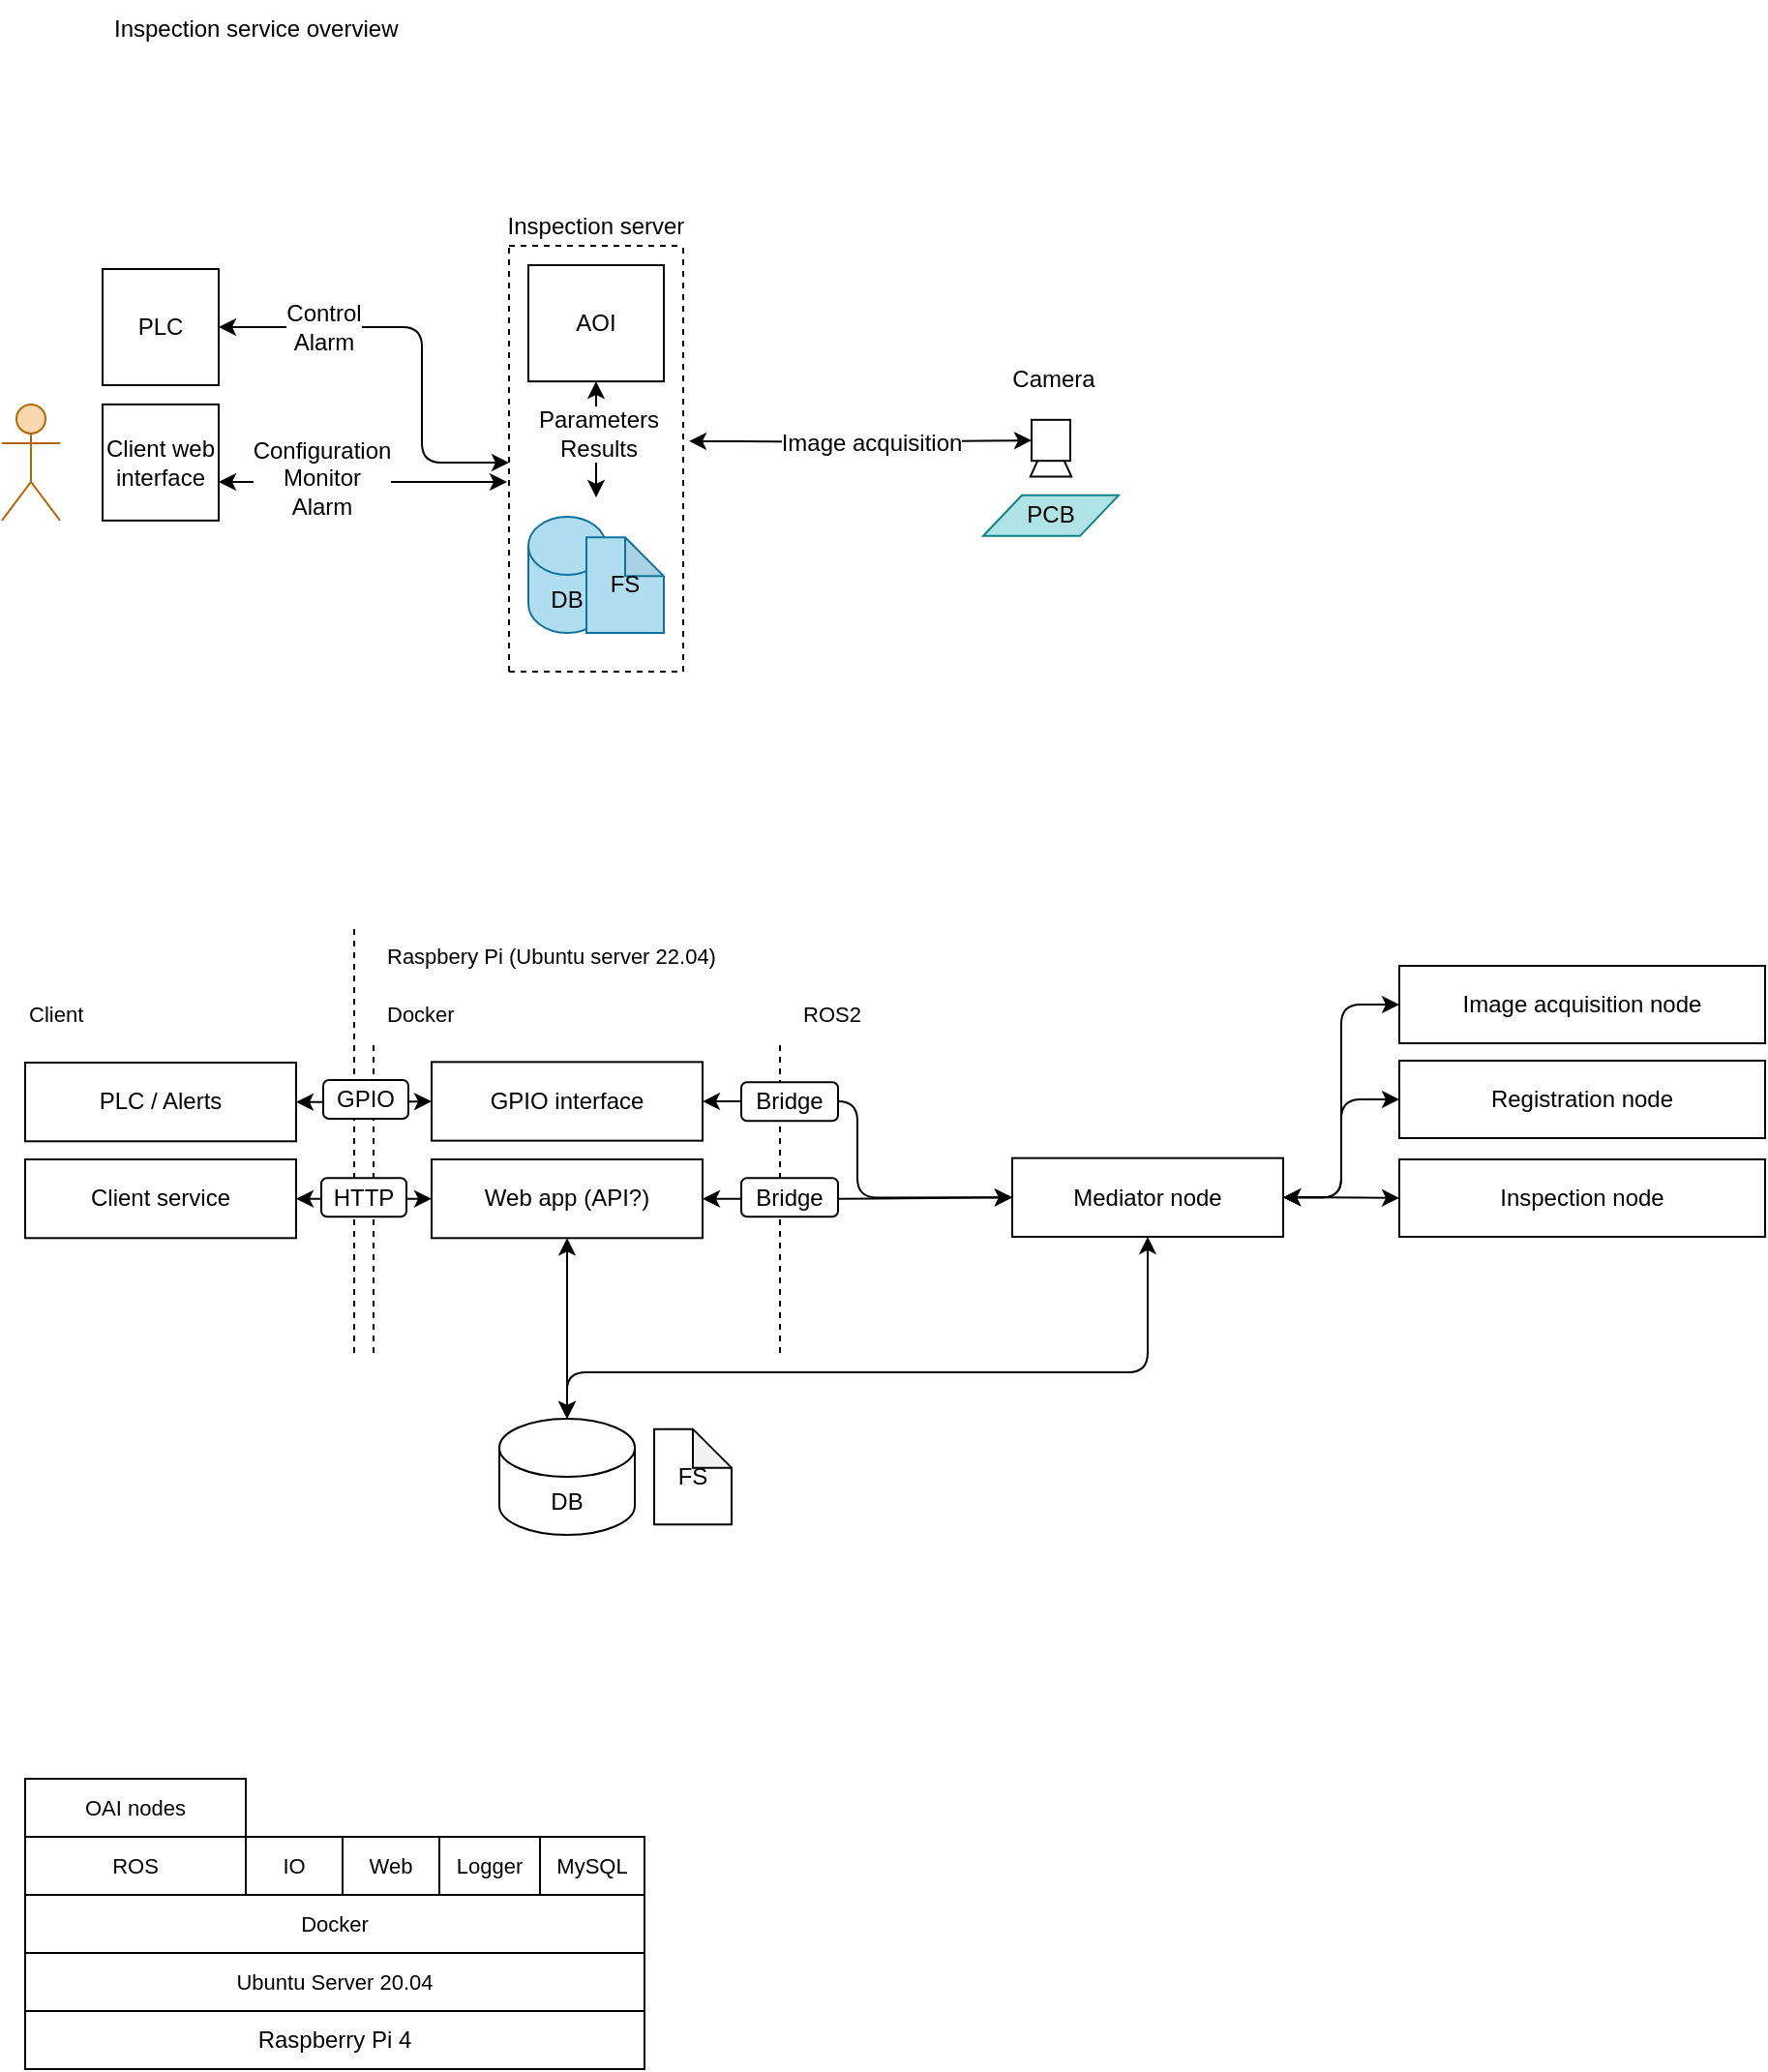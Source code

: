 <mxfile>
    <diagram id="yl8E5fSv0jWC8EZneL4l" name="System architecture overview">
        <mxGraphModel dx="1937" dy="1360" grid="0" gridSize="10" guides="1" tooltips="1" connect="1" arrows="1" fold="1" page="0" pageScale="1" pageWidth="850" pageHeight="1100" math="0" shadow="0">
            <root>
                <mxCell id="0"/>
                <mxCell id="1" parent="0"/>
                <mxCell id="78" value="" style="endArrow=none;dashed=1;html=1;fontSize=11;fillColor=default;jumpStyle=none;" parent="1" edge="1">
                    <mxGeometry width="50" height="50" relative="1" as="geometry">
                        <mxPoint x="-100" y="440" as="sourcePoint"/>
                        <mxPoint x="-100" y="220" as="targetPoint"/>
                    </mxGeometry>
                </mxCell>
                <mxCell id="9" value="" style="shape=umlActor;verticalLabelPosition=bottom;verticalAlign=top;html=1;outlineConnect=0;fontSize=12;fillColor=#fad7ac;strokeColor=#b46504;" parent="1" vertex="1">
                    <mxGeometry x="-282" y="-50.06" width="30" height="60" as="geometry"/>
                </mxCell>
                <mxCell id="-lmOX5kZ7CI9EFdULoYk-58" value="" style="edgeStyle=orthogonalEdgeStyle;jumpStyle=none;html=1;startArrow=classic;startFill=1;fillColor=default;fontSize=12;" parent="1" source="18" edge="1">
                    <mxGeometry relative="1" as="geometry">
                        <Array as="points">
                            <mxPoint x="-70" y="-10"/>
                            <mxPoint x="-70" y="-10"/>
                        </Array>
                        <mxPoint x="-21" y="-10" as="targetPoint"/>
                    </mxGeometry>
                </mxCell>
                <mxCell id="-lmOX5kZ7CI9EFdULoYk-59" value="Configuration&lt;br style=&quot;font-size: 12px;&quot;&gt;Monitor&lt;br style=&quot;font-size: 12px;&quot;&gt;Alarm" style="edgeLabel;html=1;align=center;verticalAlign=middle;resizable=0;points=[];fontSize=12;" parent="-lmOX5kZ7CI9EFdULoYk-58" vertex="1" connectable="0">
                    <mxGeometry x="0.196" relative="1" as="geometry">
                        <mxPoint x="-36" y="-2" as="offset"/>
                    </mxGeometry>
                </mxCell>
                <mxCell id="18" value="Client web interface" style="rounded=0;whiteSpace=wrap;html=1;fillColor=default;fontSize=12;" parent="1" vertex="1">
                    <mxGeometry x="-230" y="-50.06" width="60" height="60" as="geometry"/>
                </mxCell>
                <mxCell id="-lmOX5kZ7CI9EFdULoYk-55" style="edgeStyle=orthogonalEdgeStyle;jumpStyle=none;html=1;entryX=0;entryY=0.5;entryDx=0;entryDy=0;startArrow=classic;startFill=1;fillColor=default;fontSize=12;" parent="1" target="12" edge="1">
                    <mxGeometry relative="1" as="geometry">
                        <mxPoint x="73" y="-31.09" as="sourcePoint"/>
                    </mxGeometry>
                </mxCell>
                <mxCell id="TeMj2ldiDPqFkT2z4b0s-53" value="Image acquisition" style="edgeLabel;html=1;align=center;verticalAlign=middle;resizable=0;points=[];fontSize=12;" parent="-lmOX5kZ7CI9EFdULoYk-55" vertex="1" connectable="0">
                    <mxGeometry x="-0.025" y="1" relative="1" as="geometry">
                        <mxPoint x="7" y="1" as="offset"/>
                    </mxGeometry>
                </mxCell>
                <mxCell id="-lmOX5kZ7CI9EFdULoYk-56" value="" style="edgeStyle=orthogonalEdgeStyle;jumpStyle=none;html=1;startArrow=classic;startFill=1;fillColor=default;fontSize=12;" parent="1" source="-lmOX5kZ7CI9EFdULoYk-52" edge="1">
                    <mxGeometry relative="1" as="geometry">
                        <mxPoint x="25" y="-2.0" as="targetPoint"/>
                    </mxGeometry>
                </mxCell>
                <mxCell id="-lmOX5kZ7CI9EFdULoYk-60" value="Parameters&lt;br style=&quot;font-size: 12px;&quot;&gt;Results" style="edgeLabel;html=1;align=center;verticalAlign=middle;resizable=0;points=[];fontSize=12;" parent="-lmOX5kZ7CI9EFdULoYk-56" vertex="1" connectable="0">
                    <mxGeometry x="0.212" y="1" relative="1" as="geometry">
                        <mxPoint x="-1" y="-9" as="offset"/>
                    </mxGeometry>
                </mxCell>
                <mxCell id="-lmOX5kZ7CI9EFdULoYk-52" value="AOI" style="rounded=0;whiteSpace=wrap;html=1;fillColor=default;fontSize=12;" parent="1" vertex="1">
                    <mxGeometry x="-10" y="-122" width="70" height="60.06" as="geometry"/>
                </mxCell>
                <mxCell id="10" value="DB" style="shape=cylinder3;whiteSpace=wrap;html=1;boundedLbl=1;backgroundOutline=1;size=15;fontSize=12;fillColor=#b1ddf0;strokeColor=#10739e;" parent="1" vertex="1">
                    <mxGeometry x="-10" y="8.0" width="40" height="60" as="geometry"/>
                </mxCell>
                <mxCell id="33" value="" style="group;fontSize=12;" parent="1" vertex="1" connectable="0">
                    <mxGeometry x="225" y="-42.09" width="70" height="60" as="geometry"/>
                </mxCell>
                <mxCell id="14" value="" style="group;fontSize=12;" parent="33" vertex="1" connectable="0">
                    <mxGeometry x="25" width="20" height="30" as="geometry"/>
                </mxCell>
                <mxCell id="13" value="" style="triangle;whiteSpace=wrap;html=1;rotation=-90;fontSize=12;" parent="14" vertex="1">
                    <mxGeometry x="-1.667" y="7.059" width="23.333" height="21.176" as="geometry"/>
                </mxCell>
                <mxCell id="12" value="" style="rounded=0;whiteSpace=wrap;html=1;fontSize=12;" parent="14" vertex="1">
                    <mxGeometry width="20" height="21.176" as="geometry"/>
                </mxCell>
                <mxCell id="15" value="PCB" style="shape=parallelogram;perimeter=parallelogramPerimeter;whiteSpace=wrap;html=1;fixedSize=1;fontSize=12;fillColor=#b0e3e6;strokeColor=#0e8088;" parent="33" vertex="1">
                    <mxGeometry y="39" width="70" height="21" as="geometry"/>
                </mxCell>
                <mxCell id="-lmOX5kZ7CI9EFdULoYk-63" value="" style="endArrow=none;dashed=1;html=1;fillColor=default;jumpStyle=none;fontSize=12;" parent="1" edge="1">
                    <mxGeometry width="50" height="50" relative="1" as="geometry">
                        <mxPoint x="-20" y="-132" as="sourcePoint"/>
                        <mxPoint x="70" y="-132" as="targetPoint"/>
                    </mxGeometry>
                </mxCell>
                <mxCell id="-lmOX5kZ7CI9EFdULoYk-64" value="" style="endArrow=none;dashed=1;html=1;fillColor=default;jumpStyle=none;fontSize=12;" parent="1" edge="1">
                    <mxGeometry width="50" height="50" relative="1" as="geometry">
                        <mxPoint x="-20" y="88" as="sourcePoint"/>
                        <mxPoint x="70" y="88" as="targetPoint"/>
                    </mxGeometry>
                </mxCell>
                <mxCell id="-lmOX5kZ7CI9EFdULoYk-65" value="" style="endArrow=none;dashed=1;html=1;fillColor=default;jumpStyle=none;fontSize=12;" parent="1" edge="1">
                    <mxGeometry width="50" height="50" relative="1" as="geometry">
                        <mxPoint x="-20" y="88" as="sourcePoint"/>
                        <mxPoint x="-20" y="-132" as="targetPoint"/>
                    </mxGeometry>
                </mxCell>
                <mxCell id="-lmOX5kZ7CI9EFdULoYk-66" value="" style="endArrow=none;dashed=1;html=1;fillColor=default;jumpStyle=none;fontSize=12;" parent="1" edge="1">
                    <mxGeometry width="50" height="50" relative="1" as="geometry">
                        <mxPoint x="70" y="88" as="sourcePoint"/>
                        <mxPoint x="70" y="-132" as="targetPoint"/>
                    </mxGeometry>
                </mxCell>
                <mxCell id="-lmOX5kZ7CI9EFdULoYk-67" value="Inspection server" style="text;html=1;strokeColor=none;fillColor=none;align=center;verticalAlign=middle;whiteSpace=wrap;rounded=0;fontSize=12;" parent="1" vertex="1">
                    <mxGeometry x="-25" y="-152" width="100" height="20" as="geometry"/>
                </mxCell>
                <mxCell id="TeMj2ldiDPqFkT2z4b0s-61" style="edgeStyle=orthogonalEdgeStyle;jumpStyle=none;html=1;entryX=0;entryY=0.5;entryDx=0;entryDy=0;fontSize=11;startArrow=classic;startFill=1;fillColor=default;" parent="1" source="JOnCRafrT3rsbwJGLXOO-53" target="JOnCRafrT3rsbwJGLXOO-55" edge="1">
                    <mxGeometry relative="1" as="geometry"/>
                </mxCell>
                <mxCell id="JOnCRafrT3rsbwJGLXOO-53" value="Mediator node" style="rounded=0;whiteSpace=wrap;html=1;fillColor=default;" parent="1" vertex="1">
                    <mxGeometry x="240" y="339.33" width="140" height="40.65" as="geometry"/>
                </mxCell>
                <mxCell id="JOnCRafrT3rsbwJGLXOO-55" value="Inspection node" style="rounded=0;whiteSpace=wrap;html=1;fillColor=default;" parent="1" vertex="1">
                    <mxGeometry x="440" y="340" width="189" height="39.98" as="geometry"/>
                </mxCell>
                <mxCell id="TeMj2ldiDPqFkT2z4b0s-69" style="edgeStyle=orthogonalEdgeStyle;jumpStyle=none;html=1;fontSize=11;startArrow=classic;startFill=1;fillColor=default;" parent="1" source="TeMj2ldiDPqFkT2z4b0s-54" target="TeMj2ldiDPqFkT2z4b0s-56" edge="1">
                    <mxGeometry relative="1" as="geometry">
                        <mxPoint x="-100" y="360.325" as="targetPoint"/>
                    </mxGeometry>
                </mxCell>
                <mxCell id="TeMj2ldiDPqFkT2z4b0s-54" value="Client service" style="rounded=0;whiteSpace=wrap;html=1;fillColor=default;" parent="1" vertex="1">
                    <mxGeometry x="-270" y="340" width="140" height="40.65" as="geometry"/>
                </mxCell>
                <mxCell id="TeMj2ldiDPqFkT2z4b0s-55" value="" style="endArrow=none;dashed=1;html=1;fontSize=11;fillColor=default;jumpStyle=none;" parent="1" edge="1">
                    <mxGeometry width="50" height="50" relative="1" as="geometry">
                        <mxPoint x="-90" y="440" as="sourcePoint"/>
                        <mxPoint x="-90" y="280" as="targetPoint"/>
                    </mxGeometry>
                </mxCell>
                <mxCell id="TeMj2ldiDPqFkT2z4b0s-63" value="" style="edgeStyle=orthogonalEdgeStyle;jumpStyle=none;html=1;fontSize=11;startArrow=classic;startFill=1;fillColor=default;" parent="1" source="TeMj2ldiDPqFkT2z4b0s-56" target="JOnCRafrT3rsbwJGLXOO-53" edge="1">
                    <mxGeometry relative="1" as="geometry"/>
                </mxCell>
                <mxCell id="CP2ACqBd_JAbIbpvtXG_-85" style="edgeStyle=orthogonalEdgeStyle;jumpStyle=none;jumpSize=6;html=1;entryX=0.5;entryY=0;entryDx=0;entryDy=0;entryPerimeter=0;strokeWidth=1;startArrow=classic;startFill=1;endArrow=classic;endFill=1;startSize=6;endSize=6;" parent="1" source="TeMj2ldiDPqFkT2z4b0s-56" target="63" edge="1">
                    <mxGeometry relative="1" as="geometry"/>
                </mxCell>
                <mxCell id="TeMj2ldiDPqFkT2z4b0s-56" value="Web app (API?)" style="rounded=0;whiteSpace=wrap;html=1;fillColor=default;" parent="1" vertex="1">
                    <mxGeometry x="-60" y="340" width="140" height="40.65" as="geometry"/>
                </mxCell>
                <mxCell id="80" style="edgeStyle=orthogonalEdgeStyle;html=1;entryX=0;entryY=0.5;entryDx=0;entryDy=0;fontSize=8;startArrow=classic;startFill=1;" parent="1" source="TeMj2ldiDPqFkT2z4b0s-66" target="JOnCRafrT3rsbwJGLXOO-53" edge="1">
                    <mxGeometry relative="1" as="geometry"/>
                </mxCell>
                <mxCell id="TeMj2ldiDPqFkT2z4b0s-66" value="GPIO interface" style="rounded=0;whiteSpace=wrap;html=1;fillColor=default;" parent="1" vertex="1">
                    <mxGeometry x="-60" y="289.68" width="140" height="40.65" as="geometry"/>
                </mxCell>
                <mxCell id="TeMj2ldiDPqFkT2z4b0s-70" style="edgeStyle=orthogonalEdgeStyle;jumpStyle=none;html=1;entryX=0;entryY=0.5;entryDx=0;entryDy=0;fontSize=11;startArrow=classic;startFill=1;fillColor=default;" parent="1" source="TeMj2ldiDPqFkT2z4b0s-68" target="TeMj2ldiDPqFkT2z4b0s-66" edge="1">
                    <mxGeometry relative="1" as="geometry"/>
                </mxCell>
                <mxCell id="TeMj2ldiDPqFkT2z4b0s-68" value="PLC / Alerts" style="rounded=0;whiteSpace=wrap;html=1;fillColor=default;" parent="1" vertex="1">
                    <mxGeometry x="-270" y="290" width="140" height="40.65" as="geometry"/>
                </mxCell>
                <mxCell id="TeMj2ldiDPqFkT2z4b0s-75" style="edgeStyle=orthogonalEdgeStyle;jumpStyle=none;html=1;entryX=1;entryY=0.5;entryDx=0;entryDy=0;fontSize=11;startArrow=classic;startFill=1;fillColor=default;" parent="1" source="TeMj2ldiDPqFkT2z4b0s-73" target="JOnCRafrT3rsbwJGLXOO-53" edge="1">
                    <mxGeometry relative="1" as="geometry"/>
                </mxCell>
                <mxCell id="TeMj2ldiDPqFkT2z4b0s-73" value="Image acquisition node" style="rounded=0;whiteSpace=wrap;html=1;fillColor=default;" parent="1" vertex="1">
                    <mxGeometry x="440" y="240.0" width="189" height="40" as="geometry"/>
                </mxCell>
                <mxCell id="TeMj2ldiDPqFkT2z4b0s-79" style="edgeStyle=orthogonalEdgeStyle;jumpStyle=none;html=1;entryX=1;entryY=0.5;entryDx=0;entryDy=0;fontSize=11;startArrow=classic;startFill=1;fillColor=default;" parent="1" source="TeMj2ldiDPqFkT2z4b0s-78" target="JOnCRafrT3rsbwJGLXOO-53" edge="1">
                    <mxGeometry relative="1" as="geometry"/>
                </mxCell>
                <mxCell id="TeMj2ldiDPqFkT2z4b0s-78" value="Registration node" style="rounded=0;whiteSpace=wrap;html=1;fillColor=default;" parent="1" vertex="1">
                    <mxGeometry x="440" y="289.0" width="189" height="40" as="geometry"/>
                </mxCell>
                <mxCell id="TeMj2ldiDPqFkT2z4b0s-82" value="PLC" style="rounded=0;whiteSpace=wrap;html=1;fillColor=default;fontSize=12;" parent="1" vertex="1">
                    <mxGeometry x="-230" y="-120" width="60" height="60" as="geometry"/>
                </mxCell>
                <mxCell id="TeMj2ldiDPqFkT2z4b0s-86" value="Client" style="text;html=1;strokeColor=none;fillColor=none;align=left;verticalAlign=middle;whiteSpace=wrap;rounded=0;fontSize=11;" parent="1" vertex="1">
                    <mxGeometry x="-270" y="250" width="170" height="30" as="geometry"/>
                </mxCell>
                <mxCell id="TeMj2ldiDPqFkT2z4b0s-87" value="Inspection service overview" style="text;html=1;strokeColor=none;fillColor=none;align=left;verticalAlign=middle;whiteSpace=wrap;rounded=0;fontSize=12;" parent="1" vertex="1">
                    <mxGeometry x="-226" y="-259" width="170" height="30" as="geometry"/>
                </mxCell>
                <mxCell id="TeMj2ldiDPqFkT2z4b0s-90" value="Docker" style="rounded=0;whiteSpace=wrap;html=1;fontSize=11;fillColor=default;" parent="1" vertex="1">
                    <mxGeometry x="-270" y="720" width="320" height="30" as="geometry"/>
                </mxCell>
                <mxCell id="TeMj2ldiDPqFkT2z4b0s-91" value="&lt;span style=&quot;font-size: 11px;&quot;&gt;Ubuntu Server 20.04&lt;/span&gt;" style="rounded=0;whiteSpace=wrap;html=1;fontSize=11;fillColor=default;" parent="1" vertex="1">
                    <mxGeometry x="-270" y="750" width="320" height="30" as="geometry"/>
                </mxCell>
                <mxCell id="TeMj2ldiDPqFkT2z4b0s-94" value="MySQL" style="rounded=0;whiteSpace=wrap;html=1;fontSize=11;fillColor=default;" parent="1" vertex="1">
                    <mxGeometry x="-4" y="690" width="54" height="30" as="geometry"/>
                </mxCell>
                <mxCell id="TeMj2ldiDPqFkT2z4b0s-95" value="ROS" style="rounded=0;whiteSpace=wrap;html=1;fontSize=11;fillColor=default;" parent="1" vertex="1">
                    <mxGeometry x="-270" y="690" width="114" height="30" as="geometry"/>
                </mxCell>
                <mxCell id="55" value="" style="endArrow=none;dashed=1;html=1;fontSize=11;fillColor=default;jumpStyle=none;" parent="1" edge="1">
                    <mxGeometry width="50" height="50" relative="1" as="geometry">
                        <mxPoint x="120" y="440" as="sourcePoint"/>
                        <mxPoint x="120" y="280" as="targetPoint"/>
                    </mxGeometry>
                </mxCell>
                <mxCell id="56" value="Docker" style="text;html=1;strokeColor=none;fillColor=none;align=left;verticalAlign=middle;whiteSpace=wrap;rounded=0;fontSize=11;" parent="1" vertex="1">
                    <mxGeometry x="-85" y="250.0" width="170" height="30" as="geometry"/>
                </mxCell>
                <mxCell id="57" value="ROS2" style="text;html=1;strokeColor=none;fillColor=none;align=left;verticalAlign=middle;whiteSpace=wrap;rounded=0;fontSize=11;" parent="1" vertex="1">
                    <mxGeometry x="130" y="250" width="170" height="30" as="geometry"/>
                </mxCell>
                <mxCell id="61" value="Bridge" style="rounded=1;whiteSpace=wrap;html=1;" parent="1" vertex="1">
                    <mxGeometry x="100" y="349.65" width="50" height="20" as="geometry"/>
                </mxCell>
                <mxCell id="63" value="DB" style="shape=cylinder3;whiteSpace=wrap;html=1;boundedLbl=1;backgroundOutline=1;size=15;" parent="1" vertex="1">
                    <mxGeometry x="-25" y="474" width="70" height="60" as="geometry"/>
                </mxCell>
                <mxCell id="65" value="OAI nodes" style="rounded=0;whiteSpace=wrap;html=1;fontSize=11;fillColor=default;" parent="1" vertex="1">
                    <mxGeometry x="-270" y="660" width="114" height="30" as="geometry"/>
                </mxCell>
                <mxCell id="67" value="IO" style="rounded=0;whiteSpace=wrap;html=1;fontSize=11;fillColor=default;" parent="1" vertex="1">
                    <mxGeometry x="-156" y="690" width="50" height="30" as="geometry"/>
                </mxCell>
                <mxCell id="68" value="Web" style="rounded=0;whiteSpace=wrap;html=1;fontSize=11;fillColor=default;" parent="1" vertex="1">
                    <mxGeometry x="-106" y="690" width="50" height="30" as="geometry"/>
                </mxCell>
                <mxCell id="70" value="GPIO" style="rounded=1;whiteSpace=wrap;html=1;" parent="1" vertex="1">
                    <mxGeometry x="-116" y="299" width="44" height="20" as="geometry"/>
                </mxCell>
                <mxCell id="73" value="HTTP" style="rounded=1;whiteSpace=wrap;html=1;" parent="1" vertex="1">
                    <mxGeometry x="-117" y="349.65" width="44" height="20" as="geometry"/>
                </mxCell>
                <mxCell id="74" value="Raspberry Pi 4" style="rounded=0;whiteSpace=wrap;html=1;" parent="1" vertex="1">
                    <mxGeometry x="-270" y="780" width="320" height="30" as="geometry"/>
                </mxCell>
                <mxCell id="76" value="Bridge" style="rounded=1;whiteSpace=wrap;html=1;" parent="1" vertex="1">
                    <mxGeometry x="100" y="300.16" width="50" height="20" as="geometry"/>
                </mxCell>
                <mxCell id="79" value="Raspbery Pi (Ubuntu server 22.04)" style="text;html=1;strokeColor=none;fillColor=none;align=left;verticalAlign=middle;whiteSpace=wrap;rounded=0;fontSize=11;" parent="1" vertex="1">
                    <mxGeometry x="-85" y="220" width="186" height="30" as="geometry"/>
                </mxCell>
                <mxCell id="8-pr1Ah0HpMjDmdw1Q9Z-81" value="FS" style="shape=note;whiteSpace=wrap;html=1;backgroundOutline=1;darkOpacity=0.05;size=20;fontSize=12;fillColor=#b1ddf0;strokeColor=#10739e;" parent="1" vertex="1">
                    <mxGeometry x="20" y="18.66" width="40" height="49.34" as="geometry"/>
                </mxCell>
                <mxCell id="pd1PmEOplvMp6sFA0k96-82" value="" style="edgeStyle=orthogonalEdgeStyle;jumpStyle=none;html=1;fontSize=12;startArrow=classic;startFill=1;fillColor=default;endArrow=classic;endFill=1;" parent="1" source="TeMj2ldiDPqFkT2z4b0s-82" edge="1">
                    <mxGeometry relative="1" as="geometry">
                        <mxPoint x="-170" y="-90" as="sourcePoint"/>
                        <mxPoint x="-20" y="-20" as="targetPoint"/>
                        <Array as="points">
                            <mxPoint x="-65" y="-90"/>
                            <mxPoint x="-65" y="-20"/>
                        </Array>
                    </mxGeometry>
                </mxCell>
                <mxCell id="pd1PmEOplvMp6sFA0k96-83" value="Control&lt;br style=&quot;font-size: 12px;&quot;&gt;Alarm" style="edgeLabel;html=1;align=center;verticalAlign=middle;resizable=0;points=[];fontSize=12;" parent="pd1PmEOplvMp6sFA0k96-82" vertex="1" connectable="0">
                    <mxGeometry x="-0.686" relative="1" as="geometry">
                        <mxPoint x="19" as="offset"/>
                    </mxGeometry>
                </mxCell>
                <mxCell id="CP2ACqBd_JAbIbpvtXG_-87" style="edgeStyle=orthogonalEdgeStyle;jumpStyle=none;jumpSize=6;html=1;strokeWidth=1;startArrow=classic;startFill=1;endArrow=classic;endFill=1;startSize=6;endSize=6;exitX=0.5;exitY=1;exitDx=0;exitDy=0;entryX=0.5;entryY=0;entryDx=0;entryDy=0;entryPerimeter=0;" parent="1" source="JOnCRafrT3rsbwJGLXOO-53" target="63" edge="1">
                    <mxGeometry relative="1" as="geometry">
                        <mxPoint y="440" as="sourcePoint"/>
                        <mxPoint x="30" y="500" as="targetPoint"/>
                        <Array as="points">
                            <mxPoint x="310" y="450"/>
                            <mxPoint x="10" y="450"/>
                        </Array>
                    </mxGeometry>
                </mxCell>
                <mxCell id="a3Wm04gWQjORmBaUwelT-80" value="Logger" style="rounded=0;whiteSpace=wrap;html=1;fontSize=11;fillColor=default;" parent="1" vertex="1">
                    <mxGeometry x="-56" y="690" width="52" height="30" as="geometry"/>
                </mxCell>
                <mxCell id="82" value="Camera" style="text;html=1;align=center;verticalAlign=middle;resizable=0;points=[];autosize=1;strokeColor=none;fillColor=none;fontSize=12;" parent="1" vertex="1">
                    <mxGeometry x="230.5" y="-76.06" width="61" height="26" as="geometry"/>
                </mxCell>
                <mxCell id="DvjGRvZ49No2pFTde3l2-82" value="FS" style="shape=note;whiteSpace=wrap;html=1;backgroundOutline=1;darkOpacity=0.05;size=20;fontSize=12;" vertex="1" parent="1">
                    <mxGeometry x="55" y="479.33" width="40" height="49.34" as="geometry"/>
                </mxCell>
            </root>
        </mxGraphModel>
    </diagram>
    <diagram id="mEzAnb-o6vaqUiyB7Uh4" name="Web application wireframe">
        <mxGraphModel dx="1460" dy="662" grid="1" gridSize="10" guides="1" tooltips="1" connect="1" arrows="1" fold="1" page="0" pageScale="1" pageWidth="850" pageHeight="1100" math="0" shadow="0">
            <root>
                <mxCell id="0"/>
                <mxCell id="1" parent="0"/>
                <mxCell id="a9JeF39u8a13Q8rVM86Y-1" value="" style="rounded=0;whiteSpace=wrap;html=1;sketch=1;curveFitting=1;jiggle=2;" parent="1" vertex="1">
                    <mxGeometry x="40" y="120" width="760" height="410" as="geometry"/>
                </mxCell>
                <mxCell id="a9JeF39u8a13Q8rVM86Y-3" value="" style="rounded=0;whiteSpace=wrap;html=1;sketch=1;curveFitting=1;jiggle=2;" parent="1" vertex="1">
                    <mxGeometry x="40" y="590" width="760" height="410" as="geometry"/>
                </mxCell>
                <mxCell id="a9JeF39u8a13Q8rVM86Y-4" value="Home&amp;nbsp;&lt;span style=&quot;font-weight: 400;&quot;&gt;Main page with navigation and some statistics&lt;/span&gt;" style="text;html=1;strokeColor=none;fillColor=none;align=left;verticalAlign=middle;whiteSpace=wrap;rounded=0;fontStyle=1" parent="1" vertex="1">
                    <mxGeometry x="40" y="560" width="520" height="30" as="geometry"/>
                </mxCell>
                <mxCell id="a9JeF39u8a13Q8rVM86Y-5" value="" style="rounded=0;whiteSpace=wrap;html=1;sketch=1;curveFitting=1;jiggle=2;" parent="1" vertex="1">
                    <mxGeometry x="40" y="1070" width="760" height="410" as="geometry"/>
                </mxCell>
                <mxCell id="a9JeF39u8a13Q8rVM86Y-7" value="&lt;span style=&quot;font-weight: 700; text-align: center;&quot;&gt;Settings&lt;/span&gt;&amp;nbsp;Place to setup the system parameters (not inspection)" style="text;html=1;strokeColor=none;fillColor=none;align=left;verticalAlign=middle;whiteSpace=wrap;rounded=0;" parent="1" vertex="1">
                    <mxGeometry x="40" y="1040" width="520" height="30" as="geometry"/>
                </mxCell>
                <mxCell id="a9JeF39u8a13Q8rVM86Y-11" value="&lt;span style=&quot;font-weight: 700; text-align: center;&quot;&gt;Access&amp;nbsp;&lt;/span&gt;&lt;span style=&quot;text-align: center;&quot;&gt;Access&lt;/span&gt;&amp;nbsp;page&amp;nbsp;" style="text;html=1;align=left;verticalAlign=middle;whiteSpace=wrap;rounded=0;" parent="1" vertex="1">
                    <mxGeometry x="40" y="90" width="520" height="30" as="geometry"/>
                </mxCell>
                <mxCell id="a9JeF39u8a13Q8rVM86Y-12" value="" style="rounded=0;whiteSpace=wrap;html=1;fillStyle=solid;sketch=1;curveFitting=1;jiggle=2;" parent="1" vertex="1">
                    <mxGeometry x="40" y="1550" width="760" height="410" as="geometry"/>
                </mxCell>
                <mxCell id="a9JeF39u8a13Q8rVM86Y-14" value="&lt;span style=&quot;font-weight: 700; text-align: center;&quot;&gt;Devices&amp;nbsp;&lt;/span&gt;Place to setup camera connections" style="text;html=1;strokeColor=none;fillColor=none;align=left;verticalAlign=middle;whiteSpace=wrap;rounded=0;" parent="1" vertex="1">
                    <mxGeometry x="40" y="1520" width="520" height="30" as="geometry"/>
                </mxCell>
                <mxCell id="a9JeF39u8a13Q8rVM86Y-16" value="&lt;span style=&quot;font-weight: 700; text-align: center;&quot;&gt;Inspection profile&lt;/span&gt;&amp;nbsp;Place to setup inspection flow" style="text;html=1;strokeColor=none;fillColor=none;align=left;verticalAlign=middle;whiteSpace=wrap;rounded=0;" parent="1" vertex="1">
                    <mxGeometry x="40" y="2000" width="520" height="30" as="geometry"/>
                </mxCell>
                <mxCell id="a9JeF39u8a13Q8rVM86Y-17" value="" style="rounded=0;whiteSpace=wrap;html=1;sketch=1;curveFitting=1;jiggle=2;" parent="1" vertex="1">
                    <mxGeometry x="40" y="2030" width="760" height="580" as="geometry"/>
                </mxCell>
                <mxCell id="a9JeF39u8a13Q8rVM86Y-25" value="/access" style="text;html=1;strokeColor=none;fillColor=none;align=right;verticalAlign=middle;whiteSpace=wrap;rounded=0;" parent="1" vertex="1">
                    <mxGeometry x="560" y="90" width="240" height="30" as="geometry"/>
                </mxCell>
                <mxCell id="a9JeF39u8a13Q8rVM86Y-28" value="" style="rounded=0;whiteSpace=wrap;html=1;fillColor=#cdeb8b;strokeColor=#36393d;sketch=1;curveFitting=1;jiggle=2;" parent="1" vertex="1">
                    <mxGeometry x="40" y="590" width="760" height="30" as="geometry"/>
                </mxCell>
                <mxCell id="a9JeF39u8a13Q8rVM86Y-39" value="Settings" style="text;html=1;strokeColor=none;fillColor=none;align=center;verticalAlign=middle;whiteSpace=wrap;rounded=0;fontStyle=1;sketch=1;curveFitting=1;jiggle=2;" parent="1" vertex="1">
                    <mxGeometry x="220" y="590" width="80" height="30" as="geometry"/>
                </mxCell>
                <mxCell id="a9JeF39u8a13Q8rVM86Y-40" value="Devices" style="text;html=1;strokeColor=none;fillColor=none;align=center;verticalAlign=middle;whiteSpace=wrap;rounded=0;fontStyle=1;sketch=1;curveFitting=1;jiggle=2;" parent="1" vertex="1">
                    <mxGeometry x="150" y="590" width="70" height="30" as="geometry"/>
                </mxCell>
                <mxCell id="a9JeF39u8a13Q8rVM86Y-41" value="Inspection" style="text;html=1;strokeColor=none;fillColor=none;align=center;verticalAlign=middle;whiteSpace=wrap;rounded=0;fontStyle=1;sketch=1;curveFitting=1;jiggle=2;" parent="1" vertex="1">
                    <mxGeometry x="70" y="590" width="80" height="30" as="geometry"/>
                </mxCell>
                <mxCell id="a9JeF39u8a13Q8rVM86Y-43" value="" style="verticalLabelPosition=bottom;verticalAlign=top;html=1;shape=mxgraph.basic.partConcEllipse;startAngle=0.25;endAngle=0.1;arcWidth=0.5;fillColor=#cce5ff;strokeColor=#36393d;sketch=1;curveFitting=1;jiggle=2;" parent="1" vertex="1">
                    <mxGeometry x="45" y="595" width="20" height="20" as="geometry"/>
                </mxCell>
                <mxCell id="a9JeF39u8a13Q8rVM86Y-45" value="/" style="text;html=1;strokeColor=none;fillColor=none;align=right;verticalAlign=middle;whiteSpace=wrap;rounded=0;" parent="1" vertex="1">
                    <mxGeometry x="560" y="560" width="240" height="30" as="geometry"/>
                </mxCell>
                <mxCell id="a9JeF39u8a13Q8rVM86Y-47" value="&amp;nbsp; &amp;nbsp; Inspections is facing some &lt;b&gt;issues&lt;/b&gt;. Act now!&amp;nbsp;" style="rounded=1;whiteSpace=wrap;html=1;arcSize=15;shadow=1;align=left;fillColor=#ffff88;strokeColor=#36393d;sketch=1;curveFitting=1;jiggle=2;" parent="1" vertex="1">
                    <mxGeometry x="170" y="640" width="540" height="30" as="geometry"/>
                </mxCell>
                <mxCell id="a9JeF39u8a13Q8rVM86Y-48" value="" style="ellipse;whiteSpace=wrap;html=1;aspect=fixed;strokeColor=#000000;fillColor=#fff2cc;shadow=1;strokeWidth=1;gradientColor=#ffd966;" parent="1" vertex="1">
                    <mxGeometry x="770" y="598.75" width="12.5" height="12.5" as="geometry"/>
                </mxCell>
                <mxCell id="a9JeF39u8a13Q8rVM86Y-49" value="" style="rounded=1;whiteSpace=wrap;html=1;arcSize=6;shadow=1;sketch=1;curveFitting=1;jiggle=2;" parent="1" vertex="1">
                    <mxGeometry x="170" y="680" width="540" height="100" as="geometry"/>
                </mxCell>
                <mxCell id="a9JeF39u8a13Q8rVM86Y-57" value="" style="endArrow=none;html=1;fontColor=default;fillColor=#fad9d5;strokeColor=#ae4132;strokeWidth=2;sketch=1;curveFitting=1;jiggle=2;" parent="1" edge="1">
                    <mxGeometry width="50" height="50" relative="1" as="geometry">
                        <mxPoint x="235" y="740" as="sourcePoint"/>
                        <mxPoint x="615" y="740" as="targetPoint"/>
                        <Array as="points">
                            <mxPoint x="275" y="730"/>
                            <mxPoint x="335" y="750"/>
                            <mxPoint x="405" y="730"/>
                            <mxPoint x="485" y="720"/>
                            <mxPoint x="575" y="750"/>
                        </Array>
                    </mxGeometry>
                </mxCell>
                <mxCell id="a9JeF39u8a13Q8rVM86Y-58" value="" style="endArrow=classic;html=1;strokeWidth=1;fontColor=default;sketch=1;curveFitting=1;jiggle=2;" parent="1" edge="1">
                    <mxGeometry width="50" height="50" relative="1" as="geometry">
                        <mxPoint x="204.68" y="765" as="sourcePoint"/>
                        <mxPoint x="204.68" y="710" as="targetPoint"/>
                    </mxGeometry>
                </mxCell>
                <mxCell id="a9JeF39u8a13Q8rVM86Y-59" value="" style="endArrow=classic;html=1;strokeWidth=1;fontColor=default;sketch=1;curveFitting=1;jiggle=2;" parent="1" edge="1">
                    <mxGeometry width="50" height="50" relative="1" as="geometry">
                        <mxPoint x="200" y="760.23" as="sourcePoint"/>
                        <mxPoint x="640" y="760" as="targetPoint"/>
                    </mxGeometry>
                </mxCell>
                <mxCell id="a9JeF39u8a13Q8rVM86Y-60" value="" style="endArrow=none;dashed=1;html=1;strokeWidth=1;fontColor=default;fillColor=#bac8d3;strokeColor=#23445d;sketch=1;curveFitting=1;jiggle=2;" parent="1" edge="1">
                    <mxGeometry width="50" height="50" relative="1" as="geometry">
                        <mxPoint x="240" y="739.62" as="sourcePoint"/>
                        <mxPoint x="620" y="739.62" as="targetPoint"/>
                    </mxGeometry>
                </mxCell>
                <mxCell id="a9JeF39u8a13Q8rVM86Y-61" value="Trends" style="text;html=1;strokeColor=none;fillColor=none;align=center;verticalAlign=middle;whiteSpace=wrap;rounded=0;shadow=1;fontColor=default;fontStyle=1;sketch=1;curveFitting=1;jiggle=2;" parent="1" vertex="1">
                    <mxGeometry x="170" y="680" width="60" height="30" as="geometry"/>
                </mxCell>
                <mxCell id="a9JeF39u8a13Q8rVM86Y-70" value="" style="rounded=1;whiteSpace=wrap;html=1;arcSize=3;shadow=1;sketch=1;curveFitting=1;jiggle=2;" parent="1" vertex="1">
                    <mxGeometry x="460" y="790" width="250" height="180" as="geometry"/>
                </mxCell>
                <mxCell id="a9JeF39u8a13Q8rVM86Y-71" value="" style="group;sketch=1;curveFitting=1;jiggle=2;" parent="1" vertex="1" connectable="0">
                    <mxGeometry x="170" y="790" width="280" height="180" as="geometry"/>
                </mxCell>
                <mxCell id="a9JeF39u8a13Q8rVM86Y-52" value="" style="rounded=1;whiteSpace=wrap;html=1;arcSize=3;shadow=1;sketch=1;curveFitting=1;jiggle=2;" parent="a9JeF39u8a13Q8rVM86Y-71" vertex="1">
                    <mxGeometry width="280" height="180" as="geometry"/>
                </mxCell>
                <mxCell id="a9JeF39u8a13Q8rVM86Y-63" value="" style="rounded=0;whiteSpace=wrap;html=1;shadow=0;strokeColor=#36393d;fillColor=#cce5ff;sketch=1;curveFitting=1;jiggle=2;" parent="a9JeF39u8a13Q8rVM86Y-71" vertex="1">
                    <mxGeometry x="30" y="50" width="50" height="120" as="geometry"/>
                </mxCell>
                <mxCell id="a9JeF39u8a13Q8rVM86Y-65" value="" style="rounded=0;whiteSpace=wrap;html=1;shadow=0;strokeColor=#36393d;fillColor=#ffcc99;sketch=1;curveFitting=1;jiggle=2;" parent="a9JeF39u8a13Q8rVM86Y-71" vertex="1">
                    <mxGeometry x="80" y="20" width="50" height="150" as="geometry"/>
                </mxCell>
                <mxCell id="a9JeF39u8a13Q8rVM86Y-66" value="" style="rounded=0;whiteSpace=wrap;html=1;shadow=0;strokeColor=#36393d;fillColor=#cdeb8b;sketch=1;curveFitting=1;jiggle=2;" parent="a9JeF39u8a13Q8rVM86Y-71" vertex="1">
                    <mxGeometry x="130" y="120" width="50" height="50" as="geometry"/>
                </mxCell>
                <mxCell id="a9JeF39u8a13Q8rVM86Y-67" value="" style="rounded=0;whiteSpace=wrap;html=1;shadow=0;strokeColor=#36393d;fillColor=#ffcccc;sketch=1;curveFitting=1;jiggle=2;" parent="a9JeF39u8a13Q8rVM86Y-71" vertex="1">
                    <mxGeometry x="180" y="110" width="50" height="60" as="geometry"/>
                </mxCell>
                <mxCell id="a9JeF39u8a13Q8rVM86Y-68" value="Statistics" style="text;html=1;strokeColor=none;fillColor=none;align=center;verticalAlign=middle;whiteSpace=wrap;rounded=0;shadow=1;fontColor=default;fontStyle=1;sketch=1;curveFitting=1;jiggle=2;" parent="a9JeF39u8a13Q8rVM86Y-71" vertex="1">
                    <mxGeometry width="70" height="30" as="geometry"/>
                </mxCell>
                <mxCell id="a9JeF39u8a13Q8rVM86Y-80" value="Log" style="text;html=1;strokeColor=none;fillColor=none;align=center;verticalAlign=middle;whiteSpace=wrap;rounded=0;shadow=1;fontColor=default;fontStyle=1;sketch=1;curveFitting=1;jiggle=2;" parent="1" vertex="1">
                    <mxGeometry x="460" y="790" width="50" height="30" as="geometry"/>
                </mxCell>
                <mxCell id="a9JeF39u8a13Q8rVM86Y-81" value="PCB123: OK&amp;nbsp; &amp;nbsp; &amp;nbsp; &amp;nbsp; &amp;nbsp; &amp;nbsp; &amp;nbsp; &amp;nbsp; &amp;nbsp; &amp;nbsp; &amp;nbsp; &amp;nbsp; &amp;nbsp; &amp;nbsp; &amp;nbsp; &amp;nbsp; &amp;nbsp; &amp;nbsp; &amp;nbsp; &amp;nbsp; &amp;nbsp; &amp;nbsp; &amp;nbsp; &amp;nbsp; &amp;nbsp; &amp;nbsp;&amp;nbsp;&lt;u style=&quot;border-color: var(--border-color);&quot;&gt;&lt;font style=&quot;border-color: var(--border-color);&quot; color=&quot;#3333ff&quot;&gt;Details&lt;/font&gt;&lt;/u&gt;" style="text;html=1;strokeColor=default;fillColor=none;align=left;verticalAlign=middle;whiteSpace=wrap;rounded=0;shadow=0;fontSize=9;fontColor=default;sketch=1;curveFitting=1;jiggle=2;" parent="1" vertex="1">
                    <mxGeometry x="470" y="820" width="230" height="20" as="geometry"/>
                </mxCell>
                <mxCell id="a9JeF39u8a13Q8rVM86Y-83" value="PCB123: OK&amp;nbsp; &amp;nbsp; &amp;nbsp; &amp;nbsp; &amp;nbsp; &amp;nbsp; &amp;nbsp; &amp;nbsp; &amp;nbsp; &amp;nbsp; &amp;nbsp; &amp;nbsp; &amp;nbsp; &amp;nbsp; &amp;nbsp; &amp;nbsp; &amp;nbsp; &amp;nbsp; &amp;nbsp; &amp;nbsp; &amp;nbsp; &amp;nbsp; &amp;nbsp; &amp;nbsp; &amp;nbsp; &amp;nbsp;&amp;nbsp;&lt;u style=&quot;border-color: var(--border-color);&quot;&gt;&lt;font style=&quot;border-color: var(--border-color);&quot; color=&quot;#3333ff&quot;&gt;Details&lt;/font&gt;&lt;/u&gt;" style="text;html=1;strokeColor=default;fillColor=none;align=left;verticalAlign=middle;whiteSpace=wrap;rounded=0;shadow=0;fontSize=9;fontColor=default;sketch=1;curveFitting=1;jiggle=2;" parent="1" vertex="1">
                    <mxGeometry x="470" y="840" width="230" height="20" as="geometry"/>
                </mxCell>
                <mxCell id="a9JeF39u8a13Q8rVM86Y-84" value="PCB321: NOK (missing component).&amp;nbsp; &amp;nbsp; &amp;nbsp; &amp;nbsp; &amp;nbsp; &amp;nbsp; &amp;nbsp;&amp;nbsp;&lt;u&gt;&lt;font color=&quot;#3333ff&quot;&gt;Details&lt;/font&gt;&lt;/u&gt;" style="text;html=1;strokeColor=#36393d;fillColor=#ffcccc;align=left;verticalAlign=middle;whiteSpace=wrap;rounded=0;shadow=0;fontSize=9;sketch=1;curveFitting=1;jiggle=2;" parent="1" vertex="1">
                    <mxGeometry x="470" y="860" width="230" height="20" as="geometry"/>
                </mxCell>
                <mxCell id="a9JeF39u8a13Q8rVM86Y-85" value="PCB123: OK&amp;nbsp; &amp;nbsp; &amp;nbsp; &amp;nbsp; &amp;nbsp; &amp;nbsp; &amp;nbsp; &amp;nbsp; &amp;nbsp; &amp;nbsp; &amp;nbsp; &amp;nbsp; &amp;nbsp; &amp;nbsp; &amp;nbsp; &amp;nbsp; &amp;nbsp; &amp;nbsp; &amp;nbsp; &amp;nbsp; &amp;nbsp; &amp;nbsp; &amp;nbsp; &amp;nbsp; &amp;nbsp; &amp;nbsp; &lt;u style=&quot;border-color: var(--border-color);&quot;&gt;&lt;font style=&quot;border-color: var(--border-color);&quot; color=&quot;#3333ff&quot;&gt;Details&lt;/font&gt;&lt;/u&gt;" style="text;html=1;strokeColor=default;fillColor=none;align=left;verticalAlign=middle;whiteSpace=wrap;rounded=0;shadow=0;fontSize=9;fontColor=default;sketch=1;curveFitting=1;jiggle=2;" parent="1" vertex="1">
                    <mxGeometry x="470" y="880" width="230" height="20" as="geometry"/>
                </mxCell>
                <mxCell id="a9JeF39u8a13Q8rVM86Y-86" value="" style="text;html=1;strokeColor=default;fillColor=none;align=left;verticalAlign=middle;whiteSpace=wrap;rounded=0;shadow=0;fontSize=9;fontColor=default;sketch=1;curveFitting=1;jiggle=2;" parent="1" vertex="1">
                    <mxGeometry x="470" y="900" width="230" height="20" as="geometry"/>
                </mxCell>
                <mxCell id="a9JeF39u8a13Q8rVM86Y-87" value="" style="text;html=1;strokeColor=default;fillColor=none;align=left;verticalAlign=middle;whiteSpace=wrap;rounded=0;shadow=0;fontSize=9;fontColor=default;sketch=1;curveFitting=1;jiggle=2;" parent="1" vertex="1">
                    <mxGeometry x="470" y="920" width="230" height="20" as="geometry"/>
                </mxCell>
                <mxCell id="a9JeF39u8a13Q8rVM86Y-88" value="" style="text;html=1;strokeColor=default;fillColor=none;align=left;verticalAlign=middle;whiteSpace=wrap;rounded=0;shadow=0;fontSize=9;fontColor=default;sketch=1;curveFitting=1;jiggle=2;" parent="1" vertex="1">
                    <mxGeometry x="470" y="940" width="230" height="20" as="geometry"/>
                </mxCell>
                <mxCell id="a9JeF39u8a13Q8rVM86Y-89" value="" style="rounded=1;whiteSpace=wrap;html=1;shadow=0;fontSize=9;sketch=1;curveFitting=1;jiggle=2;" parent="1" vertex="1">
                    <mxGeometry x="690" y="820" width="10" height="140" as="geometry"/>
                </mxCell>
                <mxCell id="a9JeF39u8a13Q8rVM86Y-90" value="" style="rounded=1;whiteSpace=wrap;html=1;shadow=0;fontSize=9;arcSize=50;fillColor=#eeeeee;strokeColor=#36393d;sketch=1;curveFitting=1;jiggle=2;" parent="1" vertex="1">
                    <mxGeometry x="690" y="848" width="10" height="20" as="geometry"/>
                </mxCell>
                <mxCell id="a9JeF39u8a13Q8rVM86Y-91" value="Online" style="ellipse;whiteSpace=wrap;html=1;aspect=fixed;rounded=1;shadow=0;strokeColor=#36393d;fontSize=9;fillColor=#cdeb8b;" parent="1" vertex="1">
                    <mxGeometry x="849.38" y="690" width="50" height="50" as="geometry"/>
                </mxCell>
                <mxCell id="a9JeF39u8a13Q8rVM86Y-94" value="Offline" style="ellipse;whiteSpace=wrap;html=1;aspect=fixed;rounded=1;shadow=0;strokeColor=#36393d;fontSize=9;fillColor=#ffcccc;" parent="1" vertex="1">
                    <mxGeometry x="850.63" y="730" width="50" height="50" as="geometry"/>
                </mxCell>
                <mxCell id="a9JeF39u8a13Q8rVM86Y-97" style="edgeStyle=orthogonalEdgeStyle;html=1;entryX=0.5;entryY=1;entryDx=0;entryDy=0;strokeWidth=1;fontSize=9;fontColor=#000000;" parent="1" source="a9JeF39u8a13Q8rVM86Y-95" target="a9JeF39u8a13Q8rVM86Y-48" edge="1">
                    <mxGeometry relative="1" as="geometry"/>
                </mxCell>
                <mxCell id="a9JeF39u8a13Q8rVM86Y-95" value="&lt;b&gt;Inspection statuses&lt;/b&gt;" style="text;html=1;strokeColor=default;fillColor=none;align=center;verticalAlign=middle;whiteSpace=wrap;rounded=0;shadow=0;fontSize=9;fontColor=#000000;dashed=1;" parent="1" vertex="1">
                    <mxGeometry x="830.63" y="651.25" width="88.75" height="30" as="geometry"/>
                </mxCell>
                <mxCell id="a9JeF39u8a13Q8rVM86Y-102" style="edgeStyle=orthogonalEdgeStyle;html=1;strokeWidth=1;fontSize=9;fontColor=#000000;exitX=0;exitY=0.5;exitDx=0;exitDy=0;" parent="1" source="a9JeF39u8a13Q8rVM86Y-104" target="a9JeF39u8a13Q8rVM86Y-70" edge="1">
                    <mxGeometry relative="1" as="geometry"/>
                </mxCell>
                <mxCell id="a9JeF39u8a13Q8rVM86Y-101" value="&lt;b&gt;Statistics&amp;nbsp; tile&lt;br&gt;&lt;/b&gt;Show inspection error&amp;nbsp; distribution" style="text;html=1;strokeColor=default;fillColor=none;align=center;verticalAlign=middle;whiteSpace=wrap;rounded=0;shadow=0;fontSize=9;fontColor=#000000;dashed=1;" parent="1" vertex="1">
                    <mxGeometry x="830" y="950" width="100" height="50" as="geometry"/>
                </mxCell>
                <mxCell id="a9JeF39u8a13Q8rVM86Y-105" style="edgeStyle=orthogonalEdgeStyle;html=1;strokeWidth=1;fontSize=9;fontColor=#000000;exitX=0.004;exitY=0.787;exitDx=0;exitDy=0;exitPerimeter=0;" parent="1" source="a9JeF39u8a13Q8rVM86Y-101" edge="1">
                    <mxGeometry relative="1" as="geometry">
                        <mxPoint x="310" y="970" as="targetPoint"/>
                        <Array as="points">
                            <mxPoint x="310" y="989"/>
                        </Array>
                    </mxGeometry>
                </mxCell>
                <mxCell id="a9JeF39u8a13Q8rVM86Y-104" value="&lt;b&gt;Log tile&lt;br&gt;&lt;/b&gt;Show processed PCBs with detail links" style="text;html=1;strokeColor=default;fillColor=none;align=center;verticalAlign=middle;whiteSpace=wrap;rounded=0;shadow=0;fontSize=9;fontColor=#000000;dashed=1;" parent="1" vertex="1">
                    <mxGeometry x="830" y="900" width="100" height="40" as="geometry"/>
                </mxCell>
                <mxCell id="a9JeF39u8a13Q8rVM86Y-107" style="edgeStyle=orthogonalEdgeStyle;html=1;entryX=1;entryY=0.5;entryDx=0;entryDy=0;strokeWidth=1;fontSize=9;fontColor=#000000;" parent="1" source="a9JeF39u8a13Q8rVM86Y-106" target="a9JeF39u8a13Q8rVM86Y-49" edge="1">
                    <mxGeometry relative="1" as="geometry"/>
                </mxCell>
                <mxCell id="a9JeF39u8a13Q8rVM86Y-106" value="&lt;b&gt;Trends tile&lt;br&gt;&lt;/b&gt;Show ok/nok history data" style="text;html=1;strokeColor=default;fillColor=none;align=center;verticalAlign=middle;whiteSpace=wrap;rounded=0;shadow=0;fontSize=9;fontColor=#000000;dashed=1;" parent="1" vertex="1">
                    <mxGeometry x="830" y="840" width="100" height="50" as="geometry"/>
                </mxCell>
                <mxCell id="a9JeF39u8a13Q8rVM86Y-109" value="&lt;b&gt;Detail page&lt;/b&gt; Contains more info about tested item" style="text;html=1;strokeColor=none;fillColor=none;align=left;verticalAlign=middle;whiteSpace=wrap;rounded=0;" parent="1" vertex="1">
                    <mxGeometry x="40" y="4070" width="520" height="30" as="geometry"/>
                </mxCell>
                <mxCell id="a9JeF39u8a13Q8rVM86Y-110" value="/inspection/item/xxx/details" style="text;html=1;strokeColor=none;fillColor=none;align=right;verticalAlign=middle;whiteSpace=wrap;rounded=0;" parent="1" vertex="1">
                    <mxGeometry x="560" y="4070" width="240" height="30" as="geometry"/>
                </mxCell>
                <mxCell id="a9JeF39u8a13Q8rVM86Y-113" value="" style="rounded=0;whiteSpace=wrap;html=1;fillColor=#cdeb8b;strokeColor=#36393d;sketch=1;curveFitting=1;jiggle=2;" parent="1" vertex="1">
                    <mxGeometry x="40" y="1070" width="760" height="30" as="geometry"/>
                </mxCell>
                <mxCell id="a9JeF39u8a13Q8rVM86Y-115" value="Logout" style="text;html=1;strokeColor=none;fillColor=none;align=center;verticalAlign=middle;whiteSpace=wrap;rounded=0;fontStyle=1;sketch=1;curveFitting=1;jiggle=2;" parent="1" vertex="1">
                    <mxGeometry x="692.5" y="590" width="70" height="30" as="geometry"/>
                </mxCell>
                <mxCell id="a9JeF39u8a13Q8rVM86Y-127" value="" style="rounded=1;whiteSpace=wrap;html=1;shadow=1;fontSize=9;arcSize=9;sketch=1;curveFitting=1;jiggle=2;" parent="1" vertex="1">
                    <mxGeometry x="322.5" y="230" width="195" height="130" as="geometry"/>
                </mxCell>
                <mxCell id="a9JeF39u8a13Q8rVM86Y-129" value="Enter credentials" style="text;html=1;strokeColor=none;fillColor=none;align=left;verticalAlign=middle;whiteSpace=wrap;rounded=0;shadow=1;fontSize=12;fontColor=#000000;fontStyle=1;sketch=1;curveFitting=1;jiggle=2;" parent="1" vertex="1">
                    <mxGeometry x="330" y="240" width="110" height="30" as="geometry"/>
                </mxCell>
                <mxCell id="a9JeF39u8a13Q8rVM86Y-131" value="&lt;span style=&quot;font-weight: normal;&quot;&gt;&lt;font color=&quot;#4d4d4d&quot;&gt;&amp;nbsp; &amp;nbsp;Password&lt;/font&gt;&lt;/span&gt;" style="text;html=1;align=left;verticalAlign=middle;whiteSpace=wrap;rounded=1;shadow=0;fontSize=12;fontStyle=1;labelBorderColor=none;strokeColor=default;sketch=1;curveFitting=1;jiggle=2;" parent="1" vertex="1">
                    <mxGeometry x="331.88" y="280" width="180" height="30" as="geometry"/>
                </mxCell>
                <mxCell id="a9JeF39u8a13Q8rVM86Y-132" value="&lt;font color=&quot;#000000&quot;&gt;Continue&lt;/font&gt;" style="rounded=1;whiteSpace=wrap;html=1;shadow=0;labelBorderColor=none;sketch=1;strokeColor=#36393d;fontSize=12;fillColor=#cce5ff;glass=0;curveFitting=1;jiggle=2;" parent="1" vertex="1">
                    <mxGeometry x="333.75" y="320" width="176.25" height="20" as="geometry"/>
                </mxCell>
                <mxCell id="a9JeF39u8a13Q8rVM86Y-135" value="&lt;b style=&quot;font-size: 10px;&quot;&gt;Profile&lt;/b&gt;" style="text;html=1;strokeColor=none;fillColor=none;align=left;verticalAlign=middle;whiteSpace=wrap;rounded=0;shadow=1;glass=0;labelBorderColor=none;sketch=1;fontSize=10;fontColor=#000000;" parent="1" vertex="1">
                    <mxGeometry x="170" y="1160" width="540" height="20" as="geometry"/>
                </mxCell>
                <mxCell id="a9JeF39u8a13Q8rVM86Y-136" value="&lt;font style=&quot;font-size: 10px;&quot;&gt;Admin password&lt;/font&gt;" style="text;html=1;strokeColor=none;fillColor=none;align=left;verticalAlign=middle;whiteSpace=wrap;rounded=0;shadow=1;glass=0;labelBorderColor=none;sketch=1;fontSize=12;fontColor=#000000;" parent="1" vertex="1">
                    <mxGeometry x="170" y="1180" width="540" height="20" as="geometry"/>
                </mxCell>
                <mxCell id="a9JeF39u8a13Q8rVM86Y-138" value="&lt;font style=&quot;font-size: 10px;&quot;&gt;&amp;nbsp; &amp;nbsp;*****&lt;/font&gt;" style="text;html=1;strokeColor=default;fillColor=none;align=left;verticalAlign=middle;whiteSpace=wrap;rounded=0;shadow=1;glass=0;labelBorderColor=none;sketch=1;fontSize=12;fontColor=#000000;" parent="1" vertex="1">
                    <mxGeometry x="170" y="1200" width="540" height="20" as="geometry"/>
                </mxCell>
                <mxCell id="a9JeF39u8a13Q8rVM86Y-142" value="Save" style="rounded=1;whiteSpace=wrap;html=1;shadow=1;glass=0;labelBorderColor=none;sketch=1;strokeColor=#36393d;fontSize=10;fillColor=#cdeb8b;" parent="1" vertex="1">
                    <mxGeometry x="640" y="1310" width="70" height="20" as="geometry"/>
                </mxCell>
                <mxCell id="a9JeF39u8a13Q8rVM86Y-143" value="Cancel" style="rounded=1;whiteSpace=wrap;html=1;shadow=1;glass=0;labelBorderColor=none;sketch=1;fontSize=10;" parent="1" vertex="1">
                    <mxGeometry x="560" y="1310" width="70" height="20" as="geometry"/>
                </mxCell>
                <mxCell id="a9JeF39u8a13Q8rVM86Y-144" value="&amp;nbsp; &amp;nbsp;Main 1 (127.0.0.1)" style="rounded=1;whiteSpace=wrap;html=1;shadow=1;glass=0;labelBorderColor=none;sketch=1;strokeColor=default;fontSize=10;fontColor=#000000;fillColor=default;arcSize=8;align=left;" parent="1" vertex="1">
                    <mxGeometry x="170" y="1786" width="350" height="30" as="geometry"/>
                </mxCell>
                <mxCell id="a9JeF39u8a13Q8rVM86Y-145" value="" style="rounded=0;whiteSpace=wrap;html=1;fillColor=#cdeb8b;strokeColor=#36393d;sketch=1;curveFitting=1;jiggle=2;" parent="1" vertex="1">
                    <mxGeometry x="40" y="1550" width="760" height="30" as="geometry"/>
                </mxCell>
                <mxCell id="a9JeF39u8a13Q8rVM86Y-146" value="&lt;b style=&quot;font-size: 12px;&quot;&gt;Settings&lt;/b&gt;" style="text;html=1;strokeColor=none;fillColor=none;align=left;verticalAlign=middle;whiteSpace=wrap;rounded=0;shadow=1;glass=0;labelBorderColor=none;sketch=1;fontSize=12;fontColor=#000000;" parent="1" vertex="1">
                    <mxGeometry x="170" y="1120" width="540" height="30" as="geometry"/>
                </mxCell>
                <mxCell id="a9JeF39u8a13Q8rVM86Y-147" value="&lt;b style=&quot;font-size: 12px;&quot;&gt;Devices&lt;/b&gt;" style="text;html=1;strokeColor=none;fillColor=none;align=left;verticalAlign=middle;whiteSpace=wrap;rounded=0;shadow=1;glass=0;labelBorderColor=none;sketch=1;fontSize=12;fontColor=#000000;" parent="1" vertex="1">
                    <mxGeometry x="170" y="1610" width="540" height="30" as="geometry"/>
                </mxCell>
                <mxCell id="a9JeF39u8a13Q8rVM86Y-151" value="" style="rounded=0;whiteSpace=wrap;html=1;shadow=1;glass=0;labelBorderColor=none;sketch=1;strokeColor=#36393d;fontSize=10;fillColor=#ffcccc;" parent="1" vertex="1">
                    <mxGeometry x="440" y="1790" width="30" height="20" as="geometry"/>
                </mxCell>
                <mxCell id="a9JeF39u8a13Q8rVM86Y-152" value="" style="rounded=0;whiteSpace=wrap;html=1;shadow=1;glass=0;labelBorderColor=none;sketch=1;strokeColor=default;fontSize=10;fontColor=#000000;fillColor=default;" parent="1" vertex="1">
                    <mxGeometry x="480" y="1790" width="30" height="20" as="geometry"/>
                </mxCell>
                <mxCell id="a9JeF39u8a13Q8rVM86Y-155" value="&lt;font style=&quot;font-size: 10px;&quot;&gt;Camera name&lt;/font&gt;" style="text;html=1;strokeColor=none;fillColor=none;align=left;verticalAlign=middle;whiteSpace=wrap;rounded=0;shadow=1;glass=0;labelBorderColor=none;sketch=1;fontSize=12;fontColor=#000000;" parent="1" vertex="1">
                    <mxGeometry x="170" y="1640" width="350" height="20" as="geometry"/>
                </mxCell>
                <mxCell id="a9JeF39u8a13Q8rVM86Y-156" value="&lt;span style=&quot;font-size: 10px;&quot;&gt;&amp;nbsp; &amp;nbsp; Main 1&lt;/span&gt;" style="text;html=1;strokeColor=default;fillColor=none;align=left;verticalAlign=middle;whiteSpace=wrap;rounded=0;shadow=1;glass=0;labelBorderColor=none;sketch=1;fontSize=12;fontColor=#000000;" parent="1" vertex="1">
                    <mxGeometry x="170" y="1660" width="350" height="20" as="geometry"/>
                </mxCell>
                <mxCell id="a9JeF39u8a13Q8rVM86Y-157" value="&lt;font style=&quot;font-size: 10px;&quot;&gt;IP address&lt;/font&gt;" style="text;html=1;strokeColor=none;fillColor=none;align=left;verticalAlign=middle;whiteSpace=wrap;rounded=0;shadow=1;glass=0;labelBorderColor=none;sketch=1;fontSize=12;fontColor=#000000;" parent="1" vertex="1">
                    <mxGeometry x="170" y="1680" width="350" height="20" as="geometry"/>
                </mxCell>
                <mxCell id="a9JeF39u8a13Q8rVM86Y-158" value="&lt;font style=&quot;font-size: 10px;&quot;&gt;&amp;nbsp; &amp;nbsp;127.0.0.1&lt;/font&gt;" style="text;html=1;strokeColor=default;fillColor=none;align=left;verticalAlign=middle;whiteSpace=wrap;rounded=0;shadow=1;glass=0;labelBorderColor=none;sketch=1;fontSize=12;fontColor=#000000;" parent="1" vertex="1">
                    <mxGeometry x="170" y="1700" width="350" height="20" as="geometry"/>
                </mxCell>
                <mxCell id="a9JeF39u8a13Q8rVM86Y-159" value="" style="rounded=1;whiteSpace=wrap;html=1;shadow=1;glass=0;labelBorderColor=none;sketch=1;strokeColor=default;fontSize=10;fontColor=#000000;fillColor=default;arcSize=8;align=left;" parent="1" vertex="1">
                    <mxGeometry x="170" y="1826" width="350" height="30" as="geometry"/>
                </mxCell>
                <mxCell id="a9JeF39u8a13Q8rVM86Y-161" value="Save" style="rounded=1;whiteSpace=wrap;html=1;shadow=1;glass=0;labelBorderColor=none;sketch=1;strokeColor=#36393d;fontSize=10;fillColor=#cdeb8b;" parent="1" vertex="1">
                    <mxGeometry x="447.5" y="1730" width="70" height="20" as="geometry"/>
                </mxCell>
                <mxCell id="a9JeF39u8a13Q8rVM86Y-162" value="Cancel" style="rounded=1;whiteSpace=wrap;html=1;shadow=1;glass=0;labelBorderColor=none;sketch=1;fontSize=10;" parent="1" vertex="1">
                    <mxGeometry x="370" y="1730" width="70" height="20" as="geometry"/>
                </mxCell>
                <mxCell id="a9JeF39u8a13Q8rVM86Y-167" value="" style="rounded=1;whiteSpace=wrap;html=1;shadow=1;glass=0;labelBorderColor=none;sketch=1;strokeColor=default;fontSize=10;fontColor=#000000;fillColor=default;arcSize=10;" parent="1" vertex="1">
                    <mxGeometry x="530" y="1660" width="190" height="140" as="geometry"/>
                </mxCell>
                <mxCell id="a9JeF39u8a13Q8rVM86Y-168" value="Picture" style="rounded=1;whiteSpace=wrap;html=1;shadow=1;glass=0;labelBorderColor=none;sketch=1;strokeColor=#36393d;fontSize=10;fillColor=#cce5ff;" parent="1" vertex="1">
                    <mxGeometry x="530" y="1810" width="190" height="30" as="geometry"/>
                </mxCell>
                <mxCell id="a9JeF39u8a13Q8rVM86Y-170" value="" style="rounded=0;whiteSpace=wrap;html=1;shadow=1;glass=0;labelBorderColor=none;sketch=1;strokeColor=#36393d;fontSize=10;fillColor=#cdeb8b;" parent="1" vertex="1">
                    <mxGeometry x="565" y="1700" width="120" height="60" as="geometry"/>
                </mxCell>
                <mxCell id="a9JeF39u8a13Q8rVM86Y-171" value="" style="rounded=0;whiteSpace=wrap;html=1;shadow=1;glass=0;labelBorderColor=none;sketch=1;strokeColor=#36393d;fontSize=10;fillColor=#cdeb8b;" parent="1" vertex="1">
                    <mxGeometry x="575" y="1710" width="35" height="10" as="geometry"/>
                </mxCell>
                <mxCell id="a9JeF39u8a13Q8rVM86Y-172" value="" style="rounded=0;whiteSpace=wrap;html=1;shadow=1;glass=0;labelBorderColor=none;sketch=1;strokeColor=#36393d;fontSize=10;fillColor=#cdeb8b;" parent="1" vertex="1">
                    <mxGeometry x="615" y="1710" width="35" height="40" as="geometry"/>
                </mxCell>
                <mxCell id="a9JeF39u8a13Q8rVM86Y-173" value="" style="rounded=0;whiteSpace=wrap;html=1;shadow=1;glass=0;labelBorderColor=none;sketch=1;strokeColor=#36393d;fontSize=10;fillColor=#cdeb8b;" parent="1" vertex="1">
                    <mxGeometry x="575" y="1725" width="35" height="25" as="geometry"/>
                </mxCell>
                <mxCell id="a9JeF39u8a13Q8rVM86Y-174" value="" style="rounded=0;whiteSpace=wrap;html=1;shadow=1;glass=0;labelBorderColor=none;sketch=1;strokeColor=#36393d;fontSize=10;fillColor=#cdeb8b;" parent="1" vertex="1">
                    <mxGeometry x="655" y="1710" width="20" height="20" as="geometry"/>
                </mxCell>
                <mxCell id="a9JeF39u8a13Q8rVM86Y-175" value="" style="ellipse;whiteSpace=wrap;html=1;aspect=fixed;rounded=1;shadow=1;glass=0;labelBorderColor=none;sketch=1;strokeColor=#36393d;fontSize=10;fillColor=#cce5ff;" parent="1" vertex="1">
                    <mxGeometry x="655" y="1730" width="20" height="20" as="geometry"/>
                </mxCell>
                <mxCell id="a9JeF39u8a13Q8rVM86Y-190" value="" style="rounded=0;whiteSpace=wrap;html=1;fillColor=#cdeb8b;strokeColor=#36393d;sketch=1;curveFitting=1;jiggle=2;" parent="1" vertex="1">
                    <mxGeometry x="40" y="2030" width="760" height="30" as="geometry"/>
                </mxCell>
                <mxCell id="a9JeF39u8a13Q8rVM86Y-181" value="" style="rounded=1;whiteSpace=wrap;html=1;shadow=1;glass=0;labelBorderColor=none;sketch=1;strokeColor=default;fontSize=10;fontColor=#000000;fillColor=default;arcSize=10;" parent="1" vertex="1">
                    <mxGeometry x="537.5" y="2145" width="190" height="140" as="geometry"/>
                </mxCell>
                <mxCell id="a9JeF39u8a13Q8rVM86Y-183" value="" style="rounded=0;whiteSpace=wrap;html=1;shadow=1;glass=0;labelBorderColor=none;sketch=1;strokeColor=#36393d;fontSize=10;fillColor=#cdeb8b;" parent="1" vertex="1">
                    <mxGeometry x="572.5" y="2185" width="120" height="60" as="geometry"/>
                </mxCell>
                <mxCell id="a9JeF39u8a13Q8rVM86Y-184" value="" style="rounded=0;whiteSpace=wrap;html=1;shadow=1;glass=0;labelBorderColor=none;sketch=1;strokeColor=#36393d;fontSize=10;fillColor=#cdeb8b;" parent="1" vertex="1">
                    <mxGeometry x="582.5" y="2195" width="35" height="10" as="geometry"/>
                </mxCell>
                <mxCell id="a9JeF39u8a13Q8rVM86Y-186" value="" style="rounded=0;whiteSpace=wrap;html=1;shadow=1;glass=0;labelBorderColor=none;sketch=1;strokeColor=#36393d;fontSize=10;fillColor=#cdeb8b;" parent="1" vertex="1">
                    <mxGeometry x="582.5" y="2210" width="35" height="25" as="geometry"/>
                </mxCell>
                <mxCell id="a9JeF39u8a13Q8rVM86Y-187" value="" style="ellipse;whiteSpace=wrap;html=1;aspect=fixed;rounded=1;shadow=1;glass=0;labelBorderColor=none;sketch=1;strokeColor=#36393d;fontSize=10;fillColor=#cce5ff;" parent="1" vertex="1">
                    <mxGeometry x="662.5" y="2215" width="20" height="20" as="geometry"/>
                </mxCell>
                <mxCell id="a9JeF39u8a13Q8rVM86Y-188" value="" style="rounded=0;whiteSpace=wrap;html=1;shadow=1;glass=0;labelBorderColor=none;sketch=1;strokeColor=#36393d;fontSize=10;fillColor=#cdeb8b;" parent="1" vertex="1">
                    <mxGeometry x="662.5" y="2195" width="20" height="20" as="geometry"/>
                </mxCell>
                <mxCell id="a9JeF39u8a13Q8rVM86Y-194" value="&lt;span style=&quot;font-size: 10px;&quot;&gt;Profile name&lt;/span&gt;" style="text;html=1;strokeColor=none;fillColor=none;align=left;verticalAlign=middle;whiteSpace=wrap;rounded=0;shadow=1;glass=0;labelBorderColor=none;sketch=1;fontSize=12;fontColor=#000000;" parent="1" vertex="1">
                    <mxGeometry x="160" y="2132.5" width="350" height="20" as="geometry"/>
                </mxCell>
                <mxCell id="a9JeF39u8a13Q8rVM86Y-195" value="&lt;span style=&quot;font-size: 10px;&quot;&gt;&amp;nbsp; &amp;nbsp; Main 1 profile&lt;/span&gt;" style="text;html=1;strokeColor=default;fillColor=none;align=left;verticalAlign=middle;whiteSpace=wrap;rounded=0;shadow=1;glass=0;labelBorderColor=none;sketch=1;fontSize=12;fontColor=#000000;" parent="1" vertex="1">
                    <mxGeometry x="160" y="2152.5" width="350" height="20" as="geometry"/>
                </mxCell>
                <mxCell id="a9JeF39u8a13Q8rVM86Y-196" value="&lt;font style=&quot;font-size: 10px;&quot;&gt;Camera&lt;/font&gt;" style="text;html=1;strokeColor=none;fillColor=none;align=left;verticalAlign=middle;whiteSpace=wrap;rounded=0;shadow=1;glass=0;labelBorderColor=none;sketch=1;fontSize=12;fontColor=#000000;" parent="1" vertex="1">
                    <mxGeometry x="160" y="2172.5" width="350" height="20" as="geometry"/>
                </mxCell>
                <mxCell id="a9JeF39u8a13Q8rVM86Y-197" value="&lt;font style=&quot;font-size: 10px;&quot;&gt;&amp;nbsp; &amp;nbsp; Main 1&lt;/font&gt;" style="text;html=1;strokeColor=default;fillColor=none;align=left;verticalAlign=middle;whiteSpace=wrap;rounded=0;shadow=1;glass=0;labelBorderColor=none;sketch=1;fontSize=12;fontColor=#000000;" parent="1" vertex="1">
                    <mxGeometry x="160" y="2192.5" width="350" height="20" as="geometry"/>
                </mxCell>
                <mxCell id="a9JeF39u8a13Q8rVM86Y-198" value="&lt;b style=&quot;font-size: 12px;&quot;&gt;Inspection profile&lt;/b&gt;" style="text;html=1;strokeColor=none;fillColor=none;align=left;verticalAlign=middle;whiteSpace=wrap;rounded=0;shadow=1;glass=0;labelBorderColor=none;sketch=1;fontSize=12;fontColor=#000000;" parent="1" vertex="1">
                    <mxGeometry x="160" y="2102.5" width="570" height="30" as="geometry"/>
                </mxCell>
                <mxCell id="a9JeF39u8a13Q8rVM86Y-199" value="Save" style="rounded=1;whiteSpace=wrap;html=1;shadow=1;glass=0;labelBorderColor=none;sketch=1;strokeColor=#36393d;fontSize=10;fillColor=#cdeb8b;" parent="1" vertex="1">
                    <mxGeometry x="440" y="2410" width="70" height="20" as="geometry"/>
                </mxCell>
                <mxCell id="a9JeF39u8a13Q8rVM86Y-200" value="Cancel" style="rounded=1;whiteSpace=wrap;html=1;shadow=1;glass=0;labelBorderColor=none;sketch=1;fontSize=10;" parent="1" vertex="1">
                    <mxGeometry x="360" y="2410" width="70" height="20" as="geometry"/>
                </mxCell>
                <mxCell id="a9JeF39u8a13Q8rVM86Y-204" value="&amp;nbsp; &amp;nbsp; &amp;nbsp; &amp;nbsp;Main profile&amp;nbsp;" style="rounded=1;whiteSpace=wrap;html=1;shadow=1;glass=0;labelBorderColor=none;sketch=1;strokeColor=default;fontSize=10;fontColor=#000000;fillColor=default;arcSize=8;align=left;" parent="1" vertex="1">
                    <mxGeometry x="160" y="2520" width="350" height="30" as="geometry"/>
                </mxCell>
                <mxCell id="a9JeF39u8a13Q8rVM86Y-205" value="Remove" style="rounded=0;whiteSpace=wrap;html=1;shadow=1;glass=0;labelBorderColor=none;sketch=1;strokeColor=#36393d;fontSize=10;fillColor=#ffcccc;" parent="1" vertex="1">
                    <mxGeometry x="457.5" y="2525" width="45" height="20" as="geometry"/>
                </mxCell>
                <mxCell id="a9JeF39u8a13Q8rVM86Y-208" value="Edit" style="rounded=0;whiteSpace=wrap;html=1;shadow=1;glass=0;labelBorderColor=none;sketch=1;strokeColor=#36393d;fontSize=10;fillColor=#cce5ff;" parent="1" vertex="1">
                    <mxGeometry x="410" y="2525" width="40" height="20" as="geometry"/>
                </mxCell>
                <mxCell id="a9JeF39u8a13Q8rVM86Y-212" value="" style="triangle;whiteSpace=wrap;html=1;rounded=1;shadow=1;glass=0;labelBorderColor=none;sketch=1;fontSize=10;rotation=90;fillColor=default;" parent="1" vertex="1">
                    <mxGeometry x="490" y="2197.5" width="10" height="10" as="geometry"/>
                </mxCell>
                <mxCell id="a9JeF39u8a13Q8rVM86Y-214" value="/inspection/profile" style="text;html=1;strokeColor=none;fillColor=none;align=right;verticalAlign=middle;whiteSpace=wrap;rounded=0;" parent="1" vertex="1">
                    <mxGeometry x="560" y="2000" width="240" height="30" as="geometry"/>
                </mxCell>
                <mxCell id="a9JeF39u8a13Q8rVM86Y-216" value="" style="rounded=1;whiteSpace=wrap;html=1;shadow=1;glass=0;labelBorderColor=none;sketch=1;strokeColor=default;fontSize=10;fontColor=#000000;fillColor=default;arcSize=8;align=left;" parent="1" vertex="1">
                    <mxGeometry x="160" y="2560" width="350" height="30" as="geometry"/>
                </mxCell>
                <mxCell id="a9JeF39u8a13Q8rVM86Y-217" value="" style="rounded=1;whiteSpace=wrap;html=1;shadow=1;glass=0;labelBorderColor=none;sketch=1;strokeColor=default;fontSize=10;fontColor=#000000;fillColor=default;arcSize=8;align=left;" parent="1" vertex="1">
                    <mxGeometry x="260" y="2302" width="250" height="95" as="geometry"/>
                </mxCell>
                <mxCell id="a9JeF39u8a13Q8rVM86Y-218" value="" style="rounded=1;whiteSpace=wrap;html=1;shadow=1;glass=0;labelBorderColor=none;sketch=1;strokeColor=#36393d;fontSize=10;fillColor=#eeeeee;arcSize=8;align=left;" parent="1" vertex="1">
                    <mxGeometry x="160" y="2302" width="90" height="65" as="geometry"/>
                </mxCell>
                <mxCell id="a9JeF39u8a13Q8rVM86Y-219" value="" style="rounded=1;whiteSpace=wrap;html=1;shadow=1;glass=0;labelBorderColor=none;sketch=1;strokeColor=#36393d;fontSize=10;fillColor=#eeeeee;arcSize=8;align=left;" parent="1" vertex="1">
                    <mxGeometry x="275" y="2312" width="90" height="65" as="geometry"/>
                </mxCell>
                <mxCell id="a9JeF39u8a13Q8rVM86Y-220" value="" style="rounded=1;whiteSpace=wrap;html=1;shadow=1;glass=0;labelBorderColor=none;sketch=1;strokeColor=#36393d;fontSize=10;fillColor=#eeeeee;arcSize=8;align=left;" parent="1" vertex="1">
                    <mxGeometry x="380" y="2312" width="90" height="65" as="geometry"/>
                </mxCell>
                <mxCell id="a9JeF39u8a13Q8rVM86Y-221" value="" style="rounded=1;whiteSpace=wrap;html=1;shadow=1;glass=0;labelBorderColor=none;sketch=1;strokeColor=#36393d;fontSize=10;fillColor=#eeeeee;arcSize=8;align=left;" parent="1" vertex="1">
                    <mxGeometry x="480" y="2312" width="30" height="65" as="geometry"/>
                </mxCell>
                <mxCell id="a9JeF39u8a13Q8rVM86Y-223" value="" style="rounded=1;whiteSpace=wrap;html=1;shadow=1;glass=0;labelBorderColor=none;sketch=1;strokeColor=#36393d;fontSize=10;fillColor=#eeeeee;arcSize=8;align=left;" parent="1" vertex="1">
                    <mxGeometry x="170" y="2313.25" width="70" height="33.75" as="geometry"/>
                </mxCell>
                <mxCell id="a9JeF39u8a13Q8rVM86Y-224" value="" style="rounded=1;whiteSpace=wrap;html=1;shadow=1;glass=0;labelBorderColor=none;sketch=1;strokeColor=#36393d;fontSize=10;fillColor=#eeeeee;arcSize=8;align=left;" parent="1" vertex="1">
                    <mxGeometry x="275" y="2312" width="70" height="47.5" as="geometry"/>
                </mxCell>
                <mxCell id="a9JeF39u8a13Q8rVM86Y-225" value="" style="rounded=1;whiteSpace=wrap;html=1;shadow=1;glass=0;labelBorderColor=none;sketch=1;strokeColor=#36393d;fontSize=10;fillColor=#eeeeee;arcSize=8;align=left;" parent="1" vertex="1">
                    <mxGeometry x="380" y="2323.25" width="70" height="47.5" as="geometry"/>
                </mxCell>
                <mxCell id="a9JeF39u8a13Q8rVM86Y-226" value="" style="rounded=1;whiteSpace=wrap;html=1;shadow=1;glass=0;labelBorderColor=none;sketch=1;strokeColor=#36393d;fontSize=10;fillColor=#eeeeee;arcSize=8;align=left;" parent="1" vertex="1">
                    <mxGeometry x="480" y="2323.25" width="30" height="47.5" as="geometry"/>
                </mxCell>
                <mxCell id="a9JeF39u8a13Q8rVM86Y-228" value="" style="ellipse;whiteSpace=wrap;html=1;aspect=fixed;rounded=1;shadow=1;glass=0;labelBorderColor=none;fillStyle=solid;strokeColor=default;fontSize=10;fontColor=#000000;fillColor=default;gradientColor=#FF6666;" parent="1" vertex="1">
                    <mxGeometry x="360" y="2308" width="10" height="10" as="geometry"/>
                </mxCell>
                <mxCell id="a9JeF39u8a13Q8rVM86Y-229" value="" style="ellipse;whiteSpace=wrap;html=1;aspect=fixed;rounded=1;shadow=1;glass=0;labelBorderColor=none;fillStyle=solid;strokeColor=default;fontSize=10;fontColor=#000000;fillColor=default;gradientColor=#FF6666;" parent="1" vertex="1">
                    <mxGeometry x="464" y="2308" width="10" height="10" as="geometry"/>
                </mxCell>
                <mxCell id="a9JeF39u8a13Q8rVM86Y-231" value="&lt;span style=&quot;font-size: 10px;&quot;&gt;Profiles&lt;/span&gt;" style="text;html=1;strokeColor=none;fillColor=none;align=left;verticalAlign=middle;whiteSpace=wrap;rounded=0;shadow=1;glass=0;labelBorderColor=none;sketch=1;fontSize=12;fontColor=#000000;fontStyle=1" parent="1" vertex="1">
                    <mxGeometry x="160" y="2500" width="350" height="20" as="geometry"/>
                </mxCell>
                <mxCell id="a9JeF39u8a13Q8rVM86Y-238" value="/settings" style="text;html=1;strokeColor=none;fillColor=none;align=right;verticalAlign=middle;whiteSpace=wrap;rounded=0;" parent="1" vertex="1">
                    <mxGeometry x="560" y="1040" width="240" height="30" as="geometry"/>
                </mxCell>
                <mxCell id="a9JeF39u8a13Q8rVM86Y-239" value="/devices" style="text;html=1;strokeColor=none;fillColor=none;align=right;verticalAlign=middle;whiteSpace=wrap;rounded=0;" parent="1" vertex="1">
                    <mxGeometry x="560" y="1520" width="240" height="30" as="geometry"/>
                </mxCell>
                <mxCell id="ghFsJ0FU52tBPLCIoiJN-2" style="edgeStyle=orthogonalEdgeStyle;html=1;entryX=1;entryY=0.5;entryDx=0;entryDy=0;" parent="1" source="ghFsJ0FU52tBPLCIoiJN-1" target="a9JeF39u8a13Q8rVM86Y-127" edge="1">
                    <mxGeometry relative="1" as="geometry"/>
                </mxCell>
                <mxCell id="ghFsJ0FU52tBPLCIoiJN-1" value="Reset password from admin account" style="text;html=1;strokeColor=default;fillColor=none;align=center;verticalAlign=middle;whiteSpace=wrap;rounded=0;dashed=1;" parent="1" vertex="1">
                    <mxGeometry x="850.63" y="397.5" width="180.62" height="30" as="geometry"/>
                </mxCell>
                <mxCell id="AI7Ih2zmxUdpgQHx682b-1" value="" style="rounded=1;whiteSpace=wrap;html=1;shadow=1;glass=0;labelBorderColor=none;sketch=1;strokeColor=#36393d;fontSize=10;fillColor=#cce5ff;" parent="1" vertex="1">
                    <mxGeometry x="692.5" y="2326" width="40" height="30" as="geometry"/>
                </mxCell>
                <mxCell id="SBihBOSh1mr0gmdu4YxD-1" value="&lt;span style=&quot;font-size: 10px;&quot;&gt;Template&lt;/span&gt;" style="text;html=1;strokeColor=none;fillColor=none;align=left;verticalAlign=middle;whiteSpace=wrap;rounded=0;shadow=1;glass=0;labelBorderColor=none;sketch=1;fontSize=12;fontColor=#000000;fontStyle=1" parent="1" vertex="1">
                    <mxGeometry x="160" y="2273" width="350" height="20" as="geometry"/>
                </mxCell>
                <mxCell id="SBihBOSh1mr0gmdu4YxD-104" value="&lt;span style=&quot;font-weight: 700; text-align: center;&quot;&gt;Inspection live&lt;/span&gt;&amp;nbsp;View inspection status" style="text;html=1;strokeColor=none;fillColor=none;align=left;verticalAlign=middle;whiteSpace=wrap;rounded=0;" parent="1" vertex="1">
                    <mxGeometry x="45" y="2670" width="520" height="30" as="geometry"/>
                </mxCell>
                <mxCell id="SBihBOSh1mr0gmdu4YxD-105" value="" style="rounded=0;whiteSpace=wrap;html=1;sketch=1;curveFitting=1;jiggle=2;" parent="1" vertex="1">
                    <mxGeometry x="45" y="2700" width="760" height="580" as="geometry"/>
                </mxCell>
                <mxCell id="SBihBOSh1mr0gmdu4YxD-106" value="" style="rounded=0;whiteSpace=wrap;html=1;fillColor=#cdeb8b;strokeColor=#36393d;sketch=1;curveFitting=1;jiggle=2;" parent="1" vertex="1">
                    <mxGeometry x="45" y="2700" width="760" height="30" as="geometry"/>
                </mxCell>
                <mxCell id="SBihBOSh1mr0gmdu4YxD-107" value="&lt;b&gt;PCB&lt;/b&gt;: PCB123&lt;br&gt;&lt;b&gt;Missing&lt;/b&gt;: YES&lt;br&gt;" style="text;html=1;strokeColor=none;fillColor=none;align=left;verticalAlign=middle;whiteSpace=wrap;rounded=0;" parent="1" vertex="1">
                    <mxGeometry x="163.75" y="2980" width="186.25" height="40" as="geometry"/>
                </mxCell>
                <mxCell id="SBihBOSh1mr0gmdu4YxD-108" value="" style="rounded=1;whiteSpace=wrap;html=1;shadow=1;glass=0;labelBorderColor=none;sketch=1;strokeColor=default;fontSize=10;fontColor=#000000;fillColor=default;arcSize=10;" parent="1" vertex="1">
                    <mxGeometry x="163.75" y="2810" width="306.25" height="157.5" as="geometry"/>
                </mxCell>
                <mxCell id="SBihBOSh1mr0gmdu4YxD-118" value="&lt;b style=&quot;font-size: 12px;&quot;&gt;Inspection&lt;/b&gt;" style="text;html=1;strokeColor=none;fillColor=none;align=left;verticalAlign=middle;whiteSpace=wrap;rounded=0;shadow=1;glass=0;labelBorderColor=none;sketch=1;fontSize=12;fontColor=#000000;" parent="1" vertex="1">
                    <mxGeometry x="165" y="2780" width="570" height="30" as="geometry"/>
                </mxCell>
                <mxCell id="SBihBOSh1mr0gmdu4YxD-128" value="&lt;b&gt;Online&amp;nbsp;&lt;/b&gt;" style="text;html=1;strokeColor=none;fillColor=none;align=right;verticalAlign=middle;whiteSpace=wrap;rounded=0;" parent="1" vertex="1">
                    <mxGeometry x="570" y="2783.75" width="172.5" height="22.5" as="geometry"/>
                </mxCell>
                <mxCell id="SBihBOSh1mr0gmdu4YxD-129" value="" style="ellipse;whiteSpace=wrap;html=1;aspect=fixed;rounded=1;shadow=1;glass=0;labelBorderColor=none;fillStyle=solid;strokeColor=#000000;fontSize=10;fillColor=#d5e8d4;gradientColor=#97d077;" parent="1" vertex="1">
                    <mxGeometry x="742.5" y="2791.25" width="7.5" height="7.5" as="geometry"/>
                </mxCell>
                <mxCell id="SBihBOSh1mr0gmdu4YxD-131" value="/inspection/live" style="text;html=1;strokeColor=none;fillColor=none;align=right;verticalAlign=middle;whiteSpace=wrap;rounded=0;" parent="1" vertex="1">
                    <mxGeometry x="565" y="2670" width="240" height="30" as="geometry"/>
                </mxCell>
                <mxCell id="SBihBOSh1mr0gmdu4YxD-145" value="" style="rounded=1;whiteSpace=wrap;html=1;arcSize=3;shadow=1;sketch=1;curveFitting=1;jiggle=2;" parent="1" vertex="1">
                    <mxGeometry x="490" y="2810" width="260" height="440" as="geometry"/>
                </mxCell>
                <mxCell id="SBihBOSh1mr0gmdu4YxD-146" value="&amp;nbsp;PCB123: OK&amp;nbsp; &amp;nbsp; &amp;nbsp; &amp;nbsp; &amp;nbsp; &amp;nbsp; &amp;nbsp; &amp;nbsp; &amp;nbsp; &amp;nbsp; &amp;nbsp; &amp;nbsp; &amp;nbsp; &amp;nbsp; &amp;nbsp; &amp;nbsp; &amp;nbsp; &amp;nbsp; &amp;nbsp; &amp;nbsp; &amp;nbsp; &amp;nbsp; &amp;nbsp; &amp;nbsp; &amp;nbsp; &amp;nbsp; &amp;nbsp; &amp;nbsp; &amp;nbsp; &amp;nbsp; &amp;nbsp; &amp;nbsp; &amp;nbsp;&amp;nbsp;&lt;u style=&quot;border-color: var(--border-color);&quot;&gt;&lt;font style=&quot;border-color: var(--border-color);&quot; color=&quot;#3333ff&quot;&gt;Details&lt;/font&gt;&lt;/u&gt;" style="text;html=1;strokeColor=default;fillColor=none;align=left;verticalAlign=middle;whiteSpace=wrap;rounded=0;shadow=0;fontSize=9;fontColor=default;sketch=1;curveFitting=1;jiggle=2;" parent="1" vertex="1">
                    <mxGeometry x="490" y="2811.25" width="260" height="20" as="geometry"/>
                </mxCell>
                <mxCell id="SBihBOSh1mr0gmdu4YxD-147" value="&amp;nbsp;PCB123: OK&amp;nbsp; &amp;nbsp; &amp;nbsp; &amp;nbsp; &amp;nbsp; &amp;nbsp; &amp;nbsp; &amp;nbsp; &amp;nbsp; &amp;nbsp; &amp;nbsp; &amp;nbsp; &amp;nbsp; &amp;nbsp; &amp;nbsp; &amp;nbsp; &amp;nbsp; &amp;nbsp; &amp;nbsp; &amp;nbsp; &amp;nbsp; &amp;nbsp; &amp;nbsp; &amp;nbsp; &amp;nbsp; &amp;nbsp; &amp;nbsp; &amp;nbsp; &amp;nbsp; &amp;nbsp; &amp;nbsp; &amp;nbsp; &amp;nbsp;&amp;nbsp;&lt;u style=&quot;border-color: var(--border-color);&quot;&gt;&lt;font style=&quot;border-color: var(--border-color);&quot; color=&quot;#3333ff&quot;&gt;Details&lt;/font&gt;&lt;/u&gt;" style="text;html=1;strokeColor=default;fillColor=none;align=left;verticalAlign=middle;whiteSpace=wrap;rounded=0;shadow=0;fontSize=9;fontColor=default;sketch=1;curveFitting=1;jiggle=2;" parent="1" vertex="1">
                    <mxGeometry x="490" y="2831.25" width="260" height="20" as="geometry"/>
                </mxCell>
                <mxCell id="SBihBOSh1mr0gmdu4YxD-148" value="&amp;nbsp;PCB321: NOK (missing component).&amp;nbsp; &amp;nbsp; &amp;nbsp; &amp;nbsp; &amp;nbsp; &amp;nbsp; &amp;nbsp; &amp;nbsp; &amp;nbsp; &amp;nbsp; &amp;nbsp; &amp;nbsp; &amp;nbsp; &amp;nbsp;&amp;nbsp;&lt;u&gt;&lt;font color=&quot;#3333ff&quot;&gt;Details&lt;/font&gt;&lt;/u&gt;" style="text;html=1;strokeColor=#36393d;fillColor=#ffcccc;align=left;verticalAlign=middle;whiteSpace=wrap;rounded=0;shadow=0;fontSize=9;sketch=1;curveFitting=1;jiggle=2;" parent="1" vertex="1">
                    <mxGeometry x="490" y="2851.25" width="260" height="20" as="geometry"/>
                </mxCell>
                <mxCell id="SBihBOSh1mr0gmdu4YxD-149" value="" style="text;html=1;strokeColor=default;fillColor=none;align=left;verticalAlign=middle;whiteSpace=wrap;rounded=0;shadow=0;fontSize=9;fontColor=default;sketch=1;curveFitting=1;jiggle=2;" parent="1" vertex="1">
                    <mxGeometry x="490" y="2872.5" width="260" height="20" as="geometry"/>
                </mxCell>
                <mxCell id="SBihBOSh1mr0gmdu4YxD-153" value="Add to templates" style="rounded=1;whiteSpace=wrap;html=1;shadow=1;glass=0;labelBorderColor=none;sketch=1;fontSize=10;" parent="1" vertex="1">
                    <mxGeometry x="537.5" y="2327" width="147.5" height="30" as="geometry"/>
                </mxCell>
                <mxCell id="SBihBOSh1mr0gmdu4YxD-157" style="edgeStyle=orthogonalEdgeStyle;html=1;entryX=1;entryY=0.5;entryDx=0;entryDy=0;startArrow=none;startFill=0;endArrow=classic;endFill=1;" parent="1" source="SBihBOSh1mr0gmdu4YxD-156" target="AI7Ih2zmxUdpgQHx682b-1" edge="1">
                    <mxGeometry relative="1" as="geometry"/>
                </mxCell>
                <mxCell id="SBihBOSh1mr0gmdu4YxD-156" value="Take picture" style="text;html=1;strokeColor=default;fillColor=none;align=center;verticalAlign=middle;whiteSpace=wrap;rounded=0;dashed=1;" parent="1" vertex="1">
                    <mxGeometry x="884.38" y="2285" width="80.62" height="35" as="geometry"/>
                </mxCell>
                <mxCell id="SBihBOSh1mr0gmdu4YxD-159" style="edgeStyle=orthogonalEdgeStyle;html=1;entryX=0.5;entryY=1;entryDx=0;entryDy=0;startArrow=none;startFill=0;endArrow=classic;endFill=1;" parent="1" source="SBihBOSh1mr0gmdu4YxD-158" target="SBihBOSh1mr0gmdu4YxD-153" edge="1">
                    <mxGeometry relative="1" as="geometry"/>
                </mxCell>
                <mxCell id="SBihBOSh1mr0gmdu4YxD-158" value="Add as new selectable template" style="text;html=1;strokeColor=default;fillColor=none;align=center;verticalAlign=middle;whiteSpace=wrap;rounded=0;dashed=1;" parent="1" vertex="1">
                    <mxGeometry x="859.38" y="2367" width="130.62" height="39" as="geometry"/>
                </mxCell>
                <mxCell id="SBihBOSh1mr0gmdu4YxD-162" value="" style="group;rotation=-15;" parent="1" vertex="1" connectable="0">
                    <mxGeometry x="256.88" y="2852.5" width="120" height="60" as="geometry"/>
                </mxCell>
                <mxCell id="SBihBOSh1mr0gmdu4YxD-109" value="" style="rounded=0;whiteSpace=wrap;html=1;shadow=1;glass=0;labelBorderColor=none;sketch=1;strokeColor=#36393d;fontSize=10;fillColor=#cdeb8b;rotation=-15;" parent="SBihBOSh1mr0gmdu4YxD-162" vertex="1">
                    <mxGeometry width="120" height="60" as="geometry"/>
                </mxCell>
                <mxCell id="SBihBOSh1mr0gmdu4YxD-110" value="" style="rounded=0;whiteSpace=wrap;html=1;shadow=1;glass=0;labelBorderColor=none;sketch=1;strokeColor=#36393d;fontSize=10;fillColor=#cdeb8b;rotation=-15;" parent="SBihBOSh1mr0gmdu4YxD-162" vertex="1">
                    <mxGeometry x="7" y="19" width="35" height="10" as="geometry"/>
                </mxCell>
                <mxCell id="SBihBOSh1mr0gmdu4YxD-111" value="" style="rounded=0;whiteSpace=wrap;html=1;shadow=1;glass=0;labelBorderColor=none;sketch=1;strokeColor=#36393d;fontSize=10;fillColor=#cdeb8b;rotation=-15;" parent="SBihBOSh1mr0gmdu4YxD-162" vertex="1">
                    <mxGeometry x="13" y="33" width="35" height="25" as="geometry"/>
                </mxCell>
                <mxCell id="SBihBOSh1mr0gmdu4YxD-112" value="" style="ellipse;whiteSpace=wrap;html=1;aspect=fixed;rounded=1;shadow=1;glass=0;labelBorderColor=none;sketch=1;strokeColor=#36393d;fontSize=10;fillColor=#cce5ff;rotation=-15;" parent="SBihBOSh1mr0gmdu4YxD-162" vertex="1">
                    <mxGeometry x="91" y="19" width="20" height="20" as="geometry"/>
                </mxCell>
                <mxCell id="SBihBOSh1mr0gmdu4YxD-113" value="" style="rounded=0;whiteSpace=wrap;html=1;shadow=1;glass=0;labelBorderColor=none;sketch=1;strokeColor=#36393d;fontSize=10;fillColor=#cdeb8b;rotation=-15;" parent="SBihBOSh1mr0gmdu4YxD-162" vertex="1">
                    <mxGeometry x="86" width="20" height="20" as="geometry"/>
                </mxCell>
                <mxCell id="SBihBOSh1mr0gmdu4YxD-163" value="" style="rounded=0;whiteSpace=wrap;html=1;dashed=1;strokeColor=default;fillColor=none;strokeWidth=2;rotation=-15;" parent="SBihBOSh1mr0gmdu4YxD-162" vertex="1">
                    <mxGeometry x="48" y="11" width="34" height="36" as="geometry"/>
                </mxCell>
                <mxCell id="SBihBOSh1mr0gmdu4YxD-165" value="" style="rounded=1;whiteSpace=wrap;html=1;shadow=1;glass=0;labelBorderColor=none;sketch=1;strokeColor=#36393d;fontSize=10;fillColor=#eeeeee;arcSize=8;align=left;" parent="1" vertex="1">
                    <mxGeometry x="162.5" y="3060" width="307.5" height="170" as="geometry"/>
                </mxCell>
                <mxCell id="SBihBOSh1mr0gmdu4YxD-169" value="" style="rounded=1;whiteSpace=wrap;html=1;shadow=1;glass=0;labelBorderColor=none;sketch=1;strokeColor=#36393d;fontSize=10;fillColor=#eeeeee;arcSize=8;align=left;" parent="1" vertex="1">
                    <mxGeometry x="242.5" y="3110.63" width="135" height="68.75" as="geometry"/>
                </mxCell>
                <mxCell id="SBihBOSh1mr0gmdu4YxD-175" value="&lt;span style=&quot;font-size: 10px;&quot;&gt;Template&lt;/span&gt;" style="text;html=1;strokeColor=none;fillColor=none;align=left;verticalAlign=middle;whiteSpace=wrap;rounded=0;shadow=1;glass=0;labelBorderColor=none;sketch=1;fontSize=12;fontColor=#000000;fontStyle=1" parent="1" vertex="1">
                    <mxGeometry x="163.75" y="3035" width="306.25" height="20" as="geometry"/>
                </mxCell>
                <mxCell id="SBihBOSh1mr0gmdu4YxD-177" value="" style="rounded=0;whiteSpace=wrap;html=1;shadow=1;glass=0;labelBorderColor=none;sketch=1;strokeColor=#36393d;fontSize=10;fillColor=#eeeeee;rotation=0;" parent="1" vertex="1">
                    <mxGeometry x="248" y="3146" width="35" height="25" as="geometry"/>
                </mxCell>
                <mxCell id="SBihBOSh1mr0gmdu4YxD-178" value="" style="rounded=0;whiteSpace=wrap;html=1;shadow=1;glass=0;labelBorderColor=none;sketch=1;strokeColor=#36393d;fontSize=10;fillColor=#eeeeee;rotation=0;" parent="1" vertex="1">
                    <mxGeometry x="248" y="3120" width="35" height="10" as="geometry"/>
                </mxCell>
                <mxCell id="SBihBOSh1mr0gmdu4YxD-181" value="" style="rounded=0;whiteSpace=wrap;html=1;shadow=1;glass=0;labelBorderColor=none;sketch=1;strokeColor=#36393d;fontSize=10;fillColor=#eeeeee;rotation=0;" parent="1" vertex="1">
                    <mxGeometry x="340" y="3120" width="20" height="20" as="geometry"/>
                </mxCell>
                <mxCell id="SBihBOSh1mr0gmdu4YxD-182" value="" style="ellipse;whiteSpace=wrap;html=1;aspect=fixed;rounded=1;shadow=1;glass=0;labelBorderColor=none;sketch=1;strokeColor=#36393d;fontSize=10;fillColor=#cce5ff;rotation=-15;" parent="1" vertex="1">
                    <mxGeometry x="340" y="3151" width="20" height="20" as="geometry"/>
                </mxCell>
                <mxCell id="SBihBOSh1mr0gmdu4YxD-184" value="" style="rounded=0;whiteSpace=wrap;html=1;shadow=1;glass=0;labelBorderColor=none;sketch=1;strokeColor=#36393d;fontSize=10;fillColor=#eeeeee;rotation=0;" parent="1" vertex="1">
                    <mxGeometry x="290" y="3125.01" width="40" height="40" as="geometry"/>
                </mxCell>
                <mxCell id="Nu2b2eAVYy5Zdr9JQeyj-2" value="Test" style="rounded=1;whiteSpace=wrap;html=1;shadow=1;glass=0;labelBorderColor=none;sketch=1;strokeColor=#36393d;fontSize=10;fillColor=#cce5ff;" parent="1" vertex="1">
                    <mxGeometry x="360" y="2980" width="110" height="30" as="geometry"/>
                </mxCell>
                <mxCell id="qJtmNzyUeLmIpqrI89SU-27" value="" style="rounded=0;whiteSpace=wrap;html=1;sketch=1;curveFitting=1;jiggle=2;" parent="1" vertex="1">
                    <mxGeometry x="45" y="4100" width="760" height="380" as="geometry"/>
                </mxCell>
                <mxCell id="qJtmNzyUeLmIpqrI89SU-28" value="" style="rounded=0;whiteSpace=wrap;html=1;fillColor=#cdeb8b;strokeColor=#36393d;sketch=1;curveFitting=1;jiggle=2;" parent="1" vertex="1">
                    <mxGeometry x="45" y="4100" width="760" height="30" as="geometry"/>
                </mxCell>
                <mxCell id="qJtmNzyUeLmIpqrI89SU-29" value="&lt;b&gt;PCB&lt;/b&gt;: PCB123&lt;br&gt;&lt;b&gt;Tested date&lt;/b&gt;: 04.12.2&lt;br&gt;&lt;b&gt;Template&lt;/b&gt;: Main&lt;br&gt;&lt;b&gt;Operator&lt;/b&gt;: Op1&lt;br&gt;&lt;br&gt;&lt;br&gt;&lt;b&gt;Missing&lt;/b&gt;: YES&lt;br&gt;&lt;b&gt;Polarity&lt;/b&gt;: NO&lt;br&gt;&lt;b&gt;Text&lt;/b&gt;: NO" style="text;html=1;strokeColor=none;fillColor=none;align=left;verticalAlign=middle;whiteSpace=wrap;rounded=0;" parent="1" vertex="1">
                    <mxGeometry x="470" y="4185" width="186.25" height="155" as="geometry"/>
                </mxCell>
                <mxCell id="qJtmNzyUeLmIpqrI89SU-30" value="" style="rounded=1;whiteSpace=wrap;html=1;shadow=1;glass=0;labelBorderColor=none;sketch=1;strokeColor=default;fontSize=10;fontColor=#000000;fillColor=default;arcSize=10;" parent="1" vertex="1">
                    <mxGeometry x="147.5" y="4185" width="306.25" height="157.5" as="geometry"/>
                </mxCell>
                <mxCell id="qJtmNzyUeLmIpqrI89SU-31" value="&lt;b style=&quot;font-size: 12px;&quot;&gt;Inspection detail&lt;/b&gt;" style="text;html=1;strokeColor=none;fillColor=none;align=left;verticalAlign=middle;whiteSpace=wrap;rounded=0;shadow=1;glass=0;labelBorderColor=none;sketch=1;fontSize=12;fontColor=#000000;" parent="1" vertex="1">
                    <mxGeometry x="148.75" y="4155" width="570" height="30" as="geometry"/>
                </mxCell>
                <mxCell id="qJtmNzyUeLmIpqrI89SU-39" value="" style="group;rotation=-15;" parent="1" vertex="1" connectable="0">
                    <mxGeometry x="240.63" y="4227.5" width="120" height="60" as="geometry"/>
                </mxCell>
                <mxCell id="qJtmNzyUeLmIpqrI89SU-40" value="" style="rounded=0;whiteSpace=wrap;html=1;shadow=1;glass=0;labelBorderColor=none;sketch=1;strokeColor=#36393d;fontSize=10;fillColor=#cdeb8b;rotation=-15;" parent="qJtmNzyUeLmIpqrI89SU-39" vertex="1">
                    <mxGeometry width="120" height="60" as="geometry"/>
                </mxCell>
                <mxCell id="qJtmNzyUeLmIpqrI89SU-41" value="" style="rounded=0;whiteSpace=wrap;html=1;shadow=1;glass=0;labelBorderColor=none;sketch=1;strokeColor=#36393d;fontSize=10;fillColor=#cdeb8b;rotation=-15;" parent="qJtmNzyUeLmIpqrI89SU-39" vertex="1">
                    <mxGeometry x="7" y="19" width="35" height="10" as="geometry"/>
                </mxCell>
                <mxCell id="qJtmNzyUeLmIpqrI89SU-42" value="" style="rounded=0;whiteSpace=wrap;html=1;shadow=1;glass=0;labelBorderColor=none;sketch=1;strokeColor=#36393d;fontSize=10;fillColor=#cdeb8b;rotation=-15;" parent="qJtmNzyUeLmIpqrI89SU-39" vertex="1">
                    <mxGeometry x="13" y="33" width="35" height="25" as="geometry"/>
                </mxCell>
                <mxCell id="qJtmNzyUeLmIpqrI89SU-43" value="" style="ellipse;whiteSpace=wrap;html=1;aspect=fixed;rounded=1;shadow=1;glass=0;labelBorderColor=none;sketch=1;strokeColor=#36393d;fontSize=10;fillColor=#cce5ff;rotation=-15;" parent="qJtmNzyUeLmIpqrI89SU-39" vertex="1">
                    <mxGeometry x="91" y="19" width="20" height="20" as="geometry"/>
                </mxCell>
                <mxCell id="qJtmNzyUeLmIpqrI89SU-44" value="" style="rounded=0;whiteSpace=wrap;html=1;shadow=1;glass=0;labelBorderColor=none;sketch=1;strokeColor=#36393d;fontSize=10;fillColor=#cdeb8b;rotation=-15;" parent="qJtmNzyUeLmIpqrI89SU-39" vertex="1">
                    <mxGeometry x="86" width="20" height="20" as="geometry"/>
                </mxCell>
                <mxCell id="qJtmNzyUeLmIpqrI89SU-56" style="edgeStyle=orthogonalEdgeStyle;html=1;entryX=0;entryY=0.5;entryDx=0;entryDy=0;startArrow=none;startFill=0;endArrow=classic;endFill=1;" parent="1" source="qJtmNzyUeLmIpqrI89SU-55" target="SBihBOSh1mr0gmdu4YxD-109" edge="1">
                    <mxGeometry relative="1" as="geometry"/>
                </mxCell>
                <mxCell id="qJtmNzyUeLmIpqrI89SU-55" value="Image with augmentation" style="text;html=1;strokeColor=default;fillColor=none;align=center;verticalAlign=middle;whiteSpace=wrap;rounded=0;dashed=1;" parent="1" vertex="1">
                    <mxGeometry x="-120" y="2806.25" width="90" height="53.75" as="geometry"/>
                </mxCell>
                <mxCell id="6vTp0VMwARTW8aWcGJT3-1" value="&lt;div style=&quot;text-align: center;&quot;&gt;&lt;span style=&quot;background-color: initial;&quot;&gt;&lt;b&gt;Zones&lt;/b&gt;&amp;nbsp;Place to add zone to template&lt;/span&gt;&lt;/div&gt;" style="text;html=1;strokeColor=none;fillColor=none;align=left;verticalAlign=middle;whiteSpace=wrap;rounded=0;" parent="1" vertex="1">
                    <mxGeometry x="40" y="3380" width="520" height="30" as="geometry"/>
                </mxCell>
                <mxCell id="6vTp0VMwARTW8aWcGJT3-2" value="" style="rounded=0;whiteSpace=wrap;html=1;sketch=1;curveFitting=1;jiggle=2;" parent="1" vertex="1">
                    <mxGeometry x="40" y="3410" width="760" height="580" as="geometry"/>
                </mxCell>
                <mxCell id="6vTp0VMwARTW8aWcGJT3-3" value="" style="rounded=0;whiteSpace=wrap;html=1;fillColor=#cdeb8b;strokeColor=#36393d;sketch=1;curveFitting=1;jiggle=2;" parent="1" vertex="1">
                    <mxGeometry x="40" y="3410" width="760" height="30" as="geometry"/>
                </mxCell>
                <mxCell id="6vTp0VMwARTW8aWcGJT3-4" value="" style="rounded=1;whiteSpace=wrap;html=1;shadow=1;glass=0;labelBorderColor=none;sketch=1;strokeColor=default;fontSize=10;fontColor=#000000;fillColor=default;arcSize=10;" parent="1" vertex="1">
                    <mxGeometry x="162.5" y="3540" width="562.5" height="217.5" as="geometry"/>
                </mxCell>
                <mxCell id="6vTp0VMwARTW8aWcGJT3-14" value="&lt;b style=&quot;font-size: 12px;&quot;&gt;Template zones&lt;/b&gt;" style="text;html=1;strokeColor=none;fillColor=none;align=left;verticalAlign=middle;whiteSpace=wrap;rounded=0;shadow=1;glass=0;labelBorderColor=none;sketch=1;fontSize=12;fontColor=#000000;" parent="1" vertex="1">
                    <mxGeometry x="160" y="3482.5" width="570" height="30" as="geometry"/>
                </mxCell>
                <mxCell id="6vTp0VMwARTW8aWcGJT3-25" value="/inspection/profile/xxx/template/zone" style="text;html=1;strokeColor=none;fillColor=none;align=right;verticalAlign=middle;whiteSpace=wrap;rounded=0;" parent="1" vertex="1">
                    <mxGeometry x="560" y="3380" width="240" height="30" as="geometry"/>
                </mxCell>
                <mxCell id="6vTp0VMwARTW8aWcGJT3-39" value="Add" style="rounded=1;whiteSpace=wrap;html=1;shadow=1;glass=0;labelBorderColor=none;sketch=1;strokeColor=#36393d;fontSize=10;fillColor=#cce5ff;" parent="1" vertex="1">
                    <mxGeometry x="620" y="3770" width="105" height="30" as="geometry"/>
                </mxCell>
                <mxCell id="6vTp0VMwARTW8aWcGJT3-49" style="edgeStyle=orthogonalEdgeStyle;html=1;entryX=0.5;entryY=1;entryDx=0;entryDy=0;startArrow=none;startFill=0;endArrow=classic;endFill=1;" parent="1" source="6vTp0VMwARTW8aWcGJT3-47" target="a9JeF39u8a13Q8rVM86Y-199" edge="1">
                    <mxGeometry relative="1" as="geometry">
                        <mxPoint x="500" y="2505" as="targetPoint"/>
                        <Array as="points">
                            <mxPoint x="475" y="2450"/>
                        </Array>
                    </mxGeometry>
                </mxCell>
                <mxCell id="6vTp0VMwARTW8aWcGJT3-47" value="Add new profile" style="text;html=1;strokeColor=default;fillColor=none;align=center;verticalAlign=middle;whiteSpace=wrap;rounded=0;dashed=1;" parent="1" vertex="1">
                    <mxGeometry x="859.38" y="2413.75" width="110.62" height="56.25" as="geometry"/>
                </mxCell>
                <mxCell id="6vTp0VMwARTW8aWcGJT3-54" value="&lt;font style=&quot;font-size: 10px;&quot;&gt;Some description...&lt;/font&gt;" style="text;html=1;strokeColor=none;fillColor=none;align=left;verticalAlign=middle;whiteSpace=wrap;rounded=0;shadow=1;glass=0;labelBorderColor=none;sketch=1;fontSize=12;fontColor=#000000;" parent="1" vertex="1">
                    <mxGeometry x="162.5" y="3512.5" width="567.5" height="20" as="geometry"/>
                </mxCell>
                <mxCell id="6vTp0VMwARTW8aWcGJT3-55" value="" style="group" parent="1" vertex="1" connectable="0">
                    <mxGeometry x="320" y="3570" width="210" height="130" as="geometry"/>
                </mxCell>
                <mxCell id="6vTp0VMwARTW8aWcGJT3-5" value="" style="rounded=0;whiteSpace=wrap;html=1;shadow=1;glass=0;labelBorderColor=none;sketch=1;strokeColor=#36393d;fontSize=10;fillColor=#cdeb8b;" parent="6vTp0VMwARTW8aWcGJT3-55" vertex="1">
                    <mxGeometry width="210" height="130" as="geometry"/>
                </mxCell>
                <mxCell id="6vTp0VMwARTW8aWcGJT3-6" value="" style="rounded=0;whiteSpace=wrap;html=1;shadow=1;glass=0;labelBorderColor=none;sketch=1;strokeColor=#36393d;fontSize=10;fillColor=#cdeb8b;" parent="6vTp0VMwARTW8aWcGJT3-55" vertex="1">
                    <mxGeometry x="17.5" y="21.667" width="61.25" height="21.667" as="geometry"/>
                </mxCell>
                <mxCell id="6vTp0VMwARTW8aWcGJT3-7" value="" style="rounded=0;whiteSpace=wrap;html=1;shadow=1;glass=0;labelBorderColor=none;sketch=1;strokeColor=#36393d;fontSize=10;fillColor=#cdeb8b;" parent="6vTp0VMwARTW8aWcGJT3-55" vertex="1">
                    <mxGeometry x="17.5" y="54.167" width="61.25" height="54.167" as="geometry"/>
                </mxCell>
                <mxCell id="6vTp0VMwARTW8aWcGJT3-8" value="" style="ellipse;whiteSpace=wrap;html=1;aspect=fixed;rounded=1;shadow=1;glass=0;labelBorderColor=none;sketch=1;strokeColor=#36393d;fontSize=10;fillColor=#cce5ff;" parent="6vTp0VMwARTW8aWcGJT3-55" vertex="1">
                    <mxGeometry x="157.5" y="65" width="35.0" height="35.0" as="geometry"/>
                </mxCell>
                <mxCell id="6vTp0VMwARTW8aWcGJT3-9" value="" style="rounded=0;whiteSpace=wrap;html=1;shadow=1;glass=0;labelBorderColor=none;sketch=1;strokeColor=#36393d;fontSize=10;fillColor=#cdeb8b;" parent="6vTp0VMwARTW8aWcGJT3-55" vertex="1">
                    <mxGeometry x="157.5" y="21.667" width="35.0" height="43.333" as="geometry"/>
                </mxCell>
                <mxCell id="6vTp0VMwARTW8aWcGJT3-56" value="" style="rounded=0;whiteSpace=wrap;html=1;shadow=1;glass=0;labelBorderColor=none;sketch=1;strokeColor=#36393d;fontSize=10;fillColor=#cdeb8b;" parent="6vTp0VMwARTW8aWcGJT3-55" vertex="1">
                    <mxGeometry x="87" y="21.667" width="61.25" height="54.167" as="geometry"/>
                </mxCell>
                <mxCell id="6vTp0VMwARTW8aWcGJT3-57" value="" style="rounded=0;whiteSpace=wrap;html=1;dashed=1;strokeColor=default;strokeWidth=2;fillColor=none;" parent="6vTp0VMwARTW8aWcGJT3-55" vertex="1">
                    <mxGeometry x="50" y="30" width="90" height="90" as="geometry"/>
                </mxCell>
                <mxCell id="6vTp0VMwARTW8aWcGJT3-62" value="" style="ellipse;whiteSpace=wrap;html=1;aspect=fixed;strokeColor=#000000;strokeWidth=2;fillColor=#fff2cc;gradientColor=#ffd966;" parent="6vTp0VMwARTW8aWcGJT3-55" vertex="1">
                    <mxGeometry x="43.13" y="23.5" width="10" height="10" as="geometry"/>
                </mxCell>
                <mxCell id="6vTp0VMwARTW8aWcGJT3-63" value="" style="ellipse;whiteSpace=wrap;html=1;aspect=fixed;strokeColor=#000000;strokeWidth=2;fillColor=#fff2cc;gradientColor=#ffd966;" parent="6vTp0VMwARTW8aWcGJT3-55" vertex="1">
                    <mxGeometry x="135" y="115" width="10" height="10" as="geometry"/>
                </mxCell>
                <mxCell id="6vTp0VMwARTW8aWcGJT3-58" value="100" style="rounded=1;whiteSpace=wrap;html=1;shadow=1;glass=0;labelBorderColor=none;sketch=1;fontSize=10;" parent="1" vertex="1">
                    <mxGeometry x="252.5" y="3770" width="65" height="20" as="geometry"/>
                </mxCell>
                <mxCell id="6vTp0VMwARTW8aWcGJT3-59" value="100" style="rounded=1;whiteSpace=wrap;html=1;shadow=1;glass=0;labelBorderColor=none;sketch=1;fontSize=10;" parent="1" vertex="1">
                    <mxGeometry x="252.5" y="3800" width="65" height="20" as="geometry"/>
                </mxCell>
                <mxCell id="6vTp0VMwARTW8aWcGJT3-60" value="100" style="rounded=1;whiteSpace=wrap;html=1;shadow=1;glass=0;labelBorderColor=none;sketch=1;fontSize=10;" parent="1" vertex="1">
                    <mxGeometry x="327.5" y="3770" width="60" height="20" as="geometry"/>
                </mxCell>
                <mxCell id="6vTp0VMwARTW8aWcGJT3-61" value="100" style="rounded=1;whiteSpace=wrap;html=1;shadow=1;glass=0;labelBorderColor=none;sketch=1;fontSize=10;" parent="1" vertex="1">
                    <mxGeometry x="327.5" y="3800" width="60" height="20" as="geometry"/>
                </mxCell>
                <mxCell id="6vTp0VMwARTW8aWcGJT3-64" value="Left top" style="text;html=1;strokeColor=none;fillColor=none;align=left;verticalAlign=middle;whiteSpace=wrap;rounded=0;sketch=0;strokeWidth=2;" parent="1" vertex="1">
                    <mxGeometry x="167.5" y="3770" width="60" height="20" as="geometry"/>
                </mxCell>
                <mxCell id="6vTp0VMwARTW8aWcGJT3-66" value="Right bottom" style="text;html=1;strokeColor=none;fillColor=none;align=left;verticalAlign=middle;whiteSpace=wrap;rounded=0;sketch=0;strokeWidth=2;" parent="1" vertex="1">
                    <mxGeometry x="167.5" y="3800" width="75" height="20" as="geometry"/>
                </mxCell>
                <mxCell id="6vTp0VMwARTW8aWcGJT3-68" value="Succes!" style="text;html=1;strokeColor=none;fillColor=none;align=center;verticalAlign=middle;whiteSpace=wrap;rounded=0;sketch=0;strokeWidth=2;fontColor=#009900;" parent="1" vertex="1">
                    <mxGeometry x="617.5" y="3810" width="112.5" height="20" as="geometry"/>
                </mxCell>
                <mxCell id="6vTp0VMwARTW8aWcGJT3-69" value="Error types" style="text;html=1;strokeColor=none;fillColor=none;align=left;verticalAlign=middle;whiteSpace=wrap;rounded=0;sketch=0;strokeWidth=2;fontStyle=1" parent="1" vertex="1">
                    <mxGeometry x="163.75" y="3840" width="78" height="20" as="geometry"/>
                </mxCell>
                <mxCell id="6vTp0VMwARTW8aWcGJT3-70" value="" style="rounded=0;whiteSpace=wrap;html=1;sketch=1;strokeColor=#36393d;strokeWidth=2;fillColor=#cce5ff;curveFitting=1;jiggle=2;" parent="1" vertex="1">
                    <mxGeometry x="167.5" y="3875" width="12.5" height="10" as="geometry"/>
                </mxCell>
                <mxCell id="6vTp0VMwARTW8aWcGJT3-71" value="" style="rounded=0;whiteSpace=wrap;html=1;sketch=1;strokeWidth=2;curveFitting=1;jiggle=2;" parent="1" vertex="1">
                    <mxGeometry x="167.5" y="3905" width="12.5" height="10" as="geometry"/>
                </mxCell>
                <mxCell id="6vTp0VMwARTW8aWcGJT3-72" value="Missing component" style="text;html=1;strokeColor=none;fillColor=none;align=left;verticalAlign=middle;whiteSpace=wrap;rounded=0;sketch=0;strokeWidth=2;" parent="1" vertex="1">
                    <mxGeometry x="200" y="3870" width="130" height="20" as="geometry"/>
                </mxCell>
                <mxCell id="6vTp0VMwARTW8aWcGJT3-73" value="Polarity" style="text;html=1;strokeColor=none;fillColor=none;align=left;verticalAlign=middle;whiteSpace=wrap;rounded=0;sketch=0;strokeWidth=2;" parent="1" vertex="1">
                    <mxGeometry x="200" y="3900" width="130" height="20" as="geometry"/>
                </mxCell>
                <mxCell id="YzyxSwUUDp7qHFyQbbho-1" value="Edit" style="rounded=0;whiteSpace=wrap;html=1;shadow=1;glass=0;labelBorderColor=none;sketch=1;strokeColor=#36393d;fontSize=10;fillColor=#cce5ff;" parent="1" vertex="1">
                    <mxGeometry x="220" y="2377" width="32.5" height="20" as="geometry"/>
                </mxCell>
                <mxCell id="YzyxSwUUDp7qHFyQbbho-4" value="&lt;font style=&quot;font-size: 10px;&quot;&gt;PCB code&lt;/font&gt;" style="text;html=1;strokeColor=none;fillColor=none;align=left;verticalAlign=middle;whiteSpace=wrap;rounded=0;shadow=1;glass=0;labelBorderColor=none;sketch=1;fontSize=12;fontColor=#000000;" parent="1" vertex="1">
                    <mxGeometry x="162.5" y="2223" width="350" height="20" as="geometry"/>
                </mxCell>
                <mxCell id="YzyxSwUUDp7qHFyQbbho-5" value="&lt;font style=&quot;font-size: 10px;&quot;&gt;&amp;nbsp; &amp;nbsp; Value&lt;/font&gt;" style="text;html=1;strokeColor=default;fillColor=none;align=left;verticalAlign=middle;whiteSpace=wrap;rounded=0;shadow=1;glass=0;labelBorderColor=none;sketch=1;fontSize=12;fontColor=#000000;" parent="1" vertex="1">
                    <mxGeometry x="160" y="2245.5" width="350" height="20" as="geometry"/>
                </mxCell>
                <mxCell id="YzyxSwUUDp7qHFyQbbho-6" value="Select&amp;nbsp; v" style="rounded=0;whiteSpace=wrap;html=1;shadow=1;glass=0;labelBorderColor=none;sketch=1;fontSize=10;" parent="1" vertex="1">
                    <mxGeometry x="160" y="2377" width="50" height="20" as="geometry"/>
                </mxCell>
                <mxCell id="YzyxSwUUDp7qHFyQbbho-8" value="&lt;font style=&quot;font-size: 10px;&quot;&gt;&amp;nbsp; &amp;nbsp; Template 1&lt;/font&gt;" style="text;html=1;strokeColor=default;fillColor=none;align=left;verticalAlign=middle;whiteSpace=wrap;rounded=0;shadow=1;glass=0;labelBorderColor=none;sketch=1;fontSize=12;fontColor=#000000;" parent="1" vertex="1">
                    <mxGeometry x="537" y="2296" width="190" height="20" as="geometry"/>
                </mxCell>
                <mxCell id="FQptxbgB5mJv18OjIFCG-1" value="Activate" style="rounded=0;whiteSpace=wrap;html=1;shadow=1;glass=0;labelBorderColor=none;sketch=1;fontSize=10;" parent="1" vertex="1">
                    <mxGeometry x="350" y="2525" width="50" height="20" as="geometry"/>
                </mxCell>
                <mxCell id="FQptxbgB5mJv18OjIFCG-2" value="" style="ellipse;whiteSpace=wrap;html=1;aspect=fixed;rounded=1;shadow=1;glass=0;labelBorderColor=none;fillStyle=solid;strokeColor=default;fontSize=10;fontColor=#000000;fillColor=default;gradientColor=#FF6666;" parent="1" vertex="1">
                    <mxGeometry x="166.75" y="2530" width="10" height="10" as="geometry"/>
                </mxCell>
                <mxCell id="JXtC4hfY5GXOa0CzvT2r-1" value="" style="rounded=0;whiteSpace=wrap;html=1;fillColor=#cdeb8b;strokeColor=#36393d;sketch=1;curveFitting=1;jiggle=2;" parent="1" vertex="1">
                    <mxGeometry x="40" y="500" width="760" height="30" as="geometry"/>
                </mxCell>
                <mxCell id="JXtC4hfY5GXOa0CzvT2r-2" value="" style="rounded=0;whiteSpace=wrap;html=1;fillColor=#cdeb8b;strokeColor=#36393d;sketch=1;curveFitting=1;jiggle=2;" parent="1" vertex="1">
                    <mxGeometry x="40" y="120" width="760" height="30" as="geometry"/>
                </mxCell>
            </root>
        </mxGraphModel>
    </diagram>
    <diagram id="T5nuIELKYAJXTjKCCHvW" name="Use cases">
        <mxGraphModel dx="1007" dy="592" grid="1" gridSize="10" guides="1" tooltips="1" connect="1" arrows="1" fold="1" page="0" pageScale="1" pageWidth="850" pageHeight="1100" math="0" shadow="0">
            <root>
                <mxCell id="0"/>
                <mxCell id="1" parent="0"/>
                <mxCell id="HWwpURdRSmftx76KsIVv-1" value="Anonimous user" style="shape=umlActor;verticalLabelPosition=bottom;verticalAlign=top;html=1;strokeColor=default;" parent="1" vertex="1">
                    <mxGeometry x="410" y="440" width="30" height="60" as="geometry"/>
                </mxCell>
                <mxCell id="R68Jm-2tb8pNKr8pYjMN-1" style="html=1;entryX=0;entryY=0.5;entryDx=0;entryDy=0;startArrow=none;startFill=0;endArrow=none;endFill=0;" parent="1" source="HWwpURdRSmftx76KsIVv-4" target="HWwpURdRSmftx76KsIVv-11" edge="1">
                    <mxGeometry relative="1" as="geometry"/>
                </mxCell>
                <mxCell id="R68Jm-2tb8pNKr8pYjMN-2" style="edgeStyle=none;html=1;entryX=0;entryY=0.5;entryDx=0;entryDy=0;startArrow=none;startFill=0;endArrow=none;endFill=0;" parent="1" source="HWwpURdRSmftx76KsIVv-4" target="SA91y7SfG0bsCjjqrfu7-1" edge="1">
                    <mxGeometry relative="1" as="geometry"/>
                </mxCell>
                <mxCell id="R68Jm-2tb8pNKr8pYjMN-3" style="edgeStyle=none;html=1;entryX=0;entryY=0.5;entryDx=0;entryDy=0;startArrow=none;startFill=0;endArrow=none;endFill=0;" parent="1" source="HWwpURdRSmftx76KsIVv-4" target="LwD4p8P2CYTZtGdGT04A-1" edge="1">
                    <mxGeometry relative="1" as="geometry"/>
                </mxCell>
                <mxCell id="Z-fn6qMqUs-qvsDXaTJE-2" style="edgeStyle=none;html=1;entryX=0;entryY=0.5;entryDx=0;entryDy=0;startArrow=none;startFill=0;endArrow=none;endFill=0;" parent="1" source="HWwpURdRSmftx76KsIVv-4" target="Z-fn6qMqUs-qvsDXaTJE-1" edge="1">
                    <mxGeometry relative="1" as="geometry"/>
                </mxCell>
                <mxCell id="HWwpURdRSmftx76KsIVv-4" value="Operator" style="shape=umlActor;verticalLabelPosition=bottom;verticalAlign=top;html=1;strokeColor=default;" parent="1" vertex="1">
                    <mxGeometry x="410" y="600" width="30" height="60" as="geometry"/>
                </mxCell>
                <mxCell id="R68Jm-2tb8pNKr8pYjMN-4" style="edgeStyle=none;html=1;entryX=0;entryY=0.5;entryDx=0;entryDy=0;startArrow=none;startFill=0;endArrow=none;endFill=0;" parent="1" source="HWwpURdRSmftx76KsIVv-6" target="SA91y7SfG0bsCjjqrfu7-2" edge="1">
                    <mxGeometry relative="1" as="geometry"/>
                </mxCell>
                <mxCell id="R68Jm-2tb8pNKr8pYjMN-6" style="edgeStyle=none;html=1;entryX=0;entryY=0.5;entryDx=0;entryDy=0;startArrow=none;startFill=0;endArrow=none;endFill=0;" parent="1" source="HWwpURdRSmftx76KsIVv-6" target="R68Jm-2tb8pNKr8pYjMN-5" edge="1">
                    <mxGeometry relative="1" as="geometry"/>
                </mxCell>
                <mxCell id="R68Jm-2tb8pNKr8pYjMN-8" style="edgeStyle=none;html=1;entryX=0;entryY=0.5;entryDx=0;entryDy=0;startArrow=none;startFill=0;endArrow=none;endFill=0;" parent="1" source="HWwpURdRSmftx76KsIVv-6" target="R68Jm-2tb8pNKr8pYjMN-7" edge="1">
                    <mxGeometry relative="1" as="geometry"/>
                </mxCell>
                <mxCell id="R68Jm-2tb8pNKr8pYjMN-10" style="edgeStyle=none;html=1;entryX=0;entryY=0.5;entryDx=0;entryDy=0;startArrow=none;startFill=0;endArrow=none;endFill=0;" parent="1" source="HWwpURdRSmftx76KsIVv-6" target="R68Jm-2tb8pNKr8pYjMN-9" edge="1">
                    <mxGeometry relative="1" as="geometry"/>
                </mxCell>
                <mxCell id="i3QyXthIrDfr-EqF0T5B-2" style="edgeStyle=none;html=1;startArrow=none;startFill=0;endArrow=none;endFill=0;" parent="1" source="HWwpURdRSmftx76KsIVv-6" target="i3QyXthIrDfr-EqF0T5B-1" edge="1">
                    <mxGeometry relative="1" as="geometry"/>
                </mxCell>
                <mxCell id="tPGZpDUuj0Xl2xCzZSWa-2" style="html=1;startArrow=none;startFill=0;endArrow=none;endFill=0;" parent="1" source="HWwpURdRSmftx76KsIVv-6" target="tPGZpDUuj0Xl2xCzZSWa-1" edge="1">
                    <mxGeometry relative="1" as="geometry"/>
                </mxCell>
                <mxCell id="HWwpURdRSmftx76KsIVv-6" value="Administrator" style="shape=umlActor;verticalLabelPosition=bottom;verticalAlign=top;html=1;strokeColor=default;fillColor=rgb(255, 255, 255);" parent="1" vertex="1">
                    <mxGeometry x="410" y="770" width="30" height="60" as="geometry"/>
                </mxCell>
                <mxCell id="HWwpURdRSmftx76KsIVv-11" value="View system status, notifications" style="ellipse;whiteSpace=wrap;html=1;strokeColor=default;" parent="1" vertex="1">
                    <mxGeometry x="560" y="540" width="110" height="50" as="geometry"/>
                </mxCell>
                <mxCell id="HWwpURdRSmftx76KsIVv-12" value="" style="endArrow=block;endSize=16;endFill=0;html=1;exitX=0.5;exitY=0;exitDx=0;exitDy=0;exitPerimeter=0;" parent="1" source="HWwpURdRSmftx76KsIVv-6" edge="1">
                    <mxGeometry y="10" width="160" relative="1" as="geometry">
                        <mxPoint x="424.76" y="720" as="sourcePoint"/>
                        <mxPoint x="424.76" y="680" as="targetPoint"/>
                        <mxPoint as="offset"/>
                    </mxGeometry>
                </mxCell>
                <mxCell id="HWwpURdRSmftx76KsIVv-13" value="" style="endArrow=block;endSize=16;endFill=0;html=1;" parent="1" edge="1">
                    <mxGeometry y="10" width="160" relative="1" as="geometry">
                        <mxPoint x="424.76" y="600" as="sourcePoint"/>
                        <mxPoint x="425" y="530" as="targetPoint"/>
                        <mxPoint as="offset"/>
                    </mxGeometry>
                </mxCell>
                <mxCell id="SA91y7SfG0bsCjjqrfu7-1" value="View inspection log" style="ellipse;whiteSpace=wrap;html=1;strokeColor=default;" parent="1" vertex="1">
                    <mxGeometry x="560" y="600" width="110" height="50" as="geometry"/>
                </mxCell>
                <mxCell id="SA91y7SfG0bsCjjqrfu7-2" value="Add / remove / update operators" style="ellipse;whiteSpace=wrap;html=1;strokeColor=default;" parent="1" vertex="1">
                    <mxGeometry x="560" y="730" width="110" height="50" as="geometry"/>
                </mxCell>
                <mxCell id="LwD4p8P2CYTZtGdGT04A-1" value="View inspection details" style="ellipse;whiteSpace=wrap;html=1;strokeColor=default;" parent="1" vertex="1">
                    <mxGeometry x="560" y="660" width="110" height="50" as="geometry"/>
                </mxCell>
                <mxCell id="R68Jm-2tb8pNKr8pYjMN-5" value="View statistics" style="ellipse;whiteSpace=wrap;html=1;strokeColor=default;" parent="1" vertex="1">
                    <mxGeometry x="680" y="730" width="110" height="50" as="geometry"/>
                </mxCell>
                <mxCell id="R68Jm-2tb8pNKr8pYjMN-7" value="Add / remove / update devices" style="ellipse;whiteSpace=wrap;html=1;strokeColor=default;" parent="1" vertex="1">
                    <mxGeometry x="560" y="790" width="110" height="50" as="geometry"/>
                </mxCell>
                <mxCell id="R68Jm-2tb8pNKr8pYjMN-9" value="Add / remove / update inspection" style="ellipse;whiteSpace=wrap;html=1;strokeColor=default;" parent="1" vertex="1">
                    <mxGeometry x="560" y="850" width="110" height="50" as="geometry"/>
                </mxCell>
                <mxCell id="Z-fn6qMqUs-qvsDXaTJE-1" value="Pause / repeat inspection" style="ellipse;whiteSpace=wrap;html=1;strokeColor=default;" parent="1" vertex="1">
                    <mxGeometry x="690" y="540" width="110" height="50" as="geometry"/>
                </mxCell>
                <mxCell id="Z-fn6qMqUs-qvsDXaTJE-6" style="edgeStyle=none;html=1;entryX=0;entryY=0.5;entryDx=0;entryDy=0;startArrow=none;startFill=0;endArrow=none;endFill=0;" parent="1" source="Z-fn6qMqUs-qvsDXaTJE-4" target="Z-fn6qMqUs-qvsDXaTJE-5" edge="1">
                    <mxGeometry relative="1" as="geometry"/>
                </mxCell>
                <mxCell id="Z-fn6qMqUs-qvsDXaTJE-4" value="GPIO" style="shape=umlActor;verticalLabelPosition=bottom;verticalAlign=top;html=1;strokeColor=default;fillColor=rgb(255, 255, 255);" parent="1" vertex="1">
                    <mxGeometry x="410" y="940" width="30" height="60" as="geometry"/>
                </mxCell>
                <mxCell id="Z-fn6qMqUs-qvsDXaTJE-5" value="Trigger inspection" style="ellipse;whiteSpace=wrap;html=1;strokeColor=default;" parent="1" vertex="1">
                    <mxGeometry x="560" y="945" width="110" height="50" as="geometry"/>
                </mxCell>
                <mxCell id="wyV3LKMsL_yoEJaumWzj-3" style="edgeStyle=none;html=1;startArrow=none;startFill=0;endArrow=none;endFill=0;" parent="1" source="wyV3LKMsL_yoEJaumWzj-1" target="wyV3LKMsL_yoEJaumWzj-2" edge="1">
                    <mxGeometry relative="1" as="geometry"/>
                </mxCell>
                <mxCell id="uiM3TLNxMCsbmp7rZz3o-2" style="jumpStyle=none;jumpSize=6;html=1;entryX=0;entryY=0.5;entryDx=0;entryDy=0;strokeWidth=1;startArrow=none;startFill=0;endArrow=none;endFill=0;startSize=6;endSize=6;" parent="1" source="wyV3LKMsL_yoEJaumWzj-1" target="uiM3TLNxMCsbmp7rZz3o-1" edge="1">
                    <mxGeometry relative="1" as="geometry"/>
                </mxCell>
                <mxCell id="wyV3LKMsL_yoEJaumWzj-1" value="System" style="shape=umlActor;verticalLabelPosition=bottom;verticalAlign=top;html=1;strokeColor=default;fillColor=rgb(255, 255, 255);" parent="1" vertex="1">
                    <mxGeometry x="410" y="1050" width="30" height="60" as="geometry"/>
                </mxCell>
                <mxCell id="wyV3LKMsL_yoEJaumWzj-2" value="Set GPIO alarm pin" style="ellipse;whiteSpace=wrap;html=1;strokeColor=default;" parent="1" vertex="1">
                    <mxGeometry x="560" y="1055" width="110" height="50" as="geometry"/>
                </mxCell>
                <mxCell id="i3QyXthIrDfr-EqF0T5B-1" value="Test inspection" style="ellipse;whiteSpace=wrap;html=1;strokeColor=default;" parent="1" vertex="1">
                    <mxGeometry x="680" y="790" width="110" height="50" as="geometry"/>
                </mxCell>
                <mxCell id="eTGlhZOd60shNmBZWU95-3" value="Reload index" style="ellipse;whiteSpace=wrap;html=1;strokeColor=default;" parent="1" vertex="1">
                    <mxGeometry x="810" y="850" width="110" height="50" as="geometry"/>
                </mxCell>
                <mxCell id="eTGlhZOd60shNmBZWU95-4" value="&amp;lt;&amp;lt;include&amp;gt;&amp;gt;" style="endArrow=open;endSize=12;dashed=1;html=1;exitX=1;exitY=0.5;exitDx=0;exitDy=0;entryX=0;entryY=0.5;entryDx=0;entryDy=0;" parent="1" source="R68Jm-2tb8pNKr8pYjMN-9" target="eTGlhZOd60shNmBZWU95-3" edge="1">
                    <mxGeometry width="160" relative="1" as="geometry">
                        <mxPoint x="700" y="900" as="sourcePoint"/>
                        <mxPoint x="860" y="900" as="targetPoint"/>
                    </mxGeometry>
                </mxCell>
                <mxCell id="tPGZpDUuj0Xl2xCzZSWa-1" value="Change system settings" style="ellipse;whiteSpace=wrap;html=1;strokeColor=default;" parent="1" vertex="1">
                    <mxGeometry x="810" y="730" width="110" height="50" as="geometry"/>
                </mxCell>
                <mxCell id="uiM3TLNxMCsbmp7rZz3o-4" value="" style="edgeStyle=none;jumpStyle=none;jumpSize=6;html=1;strokeWidth=1;startArrow=none;startFill=0;endArrow=none;endFill=0;startSize=6;endSize=6;dashed=1;" parent="1" source="uiM3TLNxMCsbmp7rZz3o-1" target="uiM3TLNxMCsbmp7rZz3o-3" edge="1">
                    <mxGeometry relative="1" as="geometry"/>
                </mxCell>
                <mxCell id="uiM3TLNxMCsbmp7rZz3o-5" value="&amp;lt;&amp;lt;include&amp;gt;&amp;gt;" style="edgeLabel;html=1;align=center;verticalAlign=middle;resizable=0;points=[];" parent="uiM3TLNxMCsbmp7rZz3o-4" vertex="1" connectable="0">
                    <mxGeometry x="-0.284" relative="1" as="geometry">
                        <mxPoint x="14" as="offset"/>
                    </mxGeometry>
                </mxCell>
                <mxCell id="uiM3TLNxMCsbmp7rZz3o-1" value="Publish inspection&lt;br&gt;record" style="ellipse;whiteSpace=wrap;html=1;strokeColor=default;" parent="1" vertex="1">
                    <mxGeometry x="560" y="1120" width="110" height="50" as="geometry"/>
                </mxCell>
                <mxCell id="uiM3TLNxMCsbmp7rZz3o-3" value="Save image" style="ellipse;whiteSpace=wrap;html=1;strokeColor=default;" parent="1" vertex="1">
                    <mxGeometry x="770" y="1120" width="110" height="50" as="geometry"/>
                </mxCell>
                <mxCell id="uiM3TLNxMCsbmp7rZz3o-6" value="Save inspection record to DB" style="ellipse;whiteSpace=wrap;html=1;strokeColor=default;" parent="1" vertex="1">
                    <mxGeometry x="560" y="1200" width="110" height="50" as="geometry"/>
                </mxCell>
                <mxCell id="uiM3TLNxMCsbmp7rZz3o-11" style="edgeStyle=none;jumpStyle=none;jumpSize=6;html=1;entryX=0;entryY=0.5;entryDx=0;entryDy=0;strokeWidth=1;startArrow=none;startFill=0;endArrow=none;endFill=0;startSize=6;endSize=6;" parent="1" source="uiM3TLNxMCsbmp7rZz3o-10" target="uiM3TLNxMCsbmp7rZz3o-6" edge="1">
                    <mxGeometry relative="1" as="geometry"/>
                </mxCell>
                <mxCell id="uiM3TLNxMCsbmp7rZz3o-10" value="System" style="shape=umlActor;verticalLabelPosition=bottom;verticalAlign=top;html=1;strokeColor=default;fillColor=rgb(255, 255, 255);" parent="1" vertex="1">
                    <mxGeometry x="410" y="1195" width="30" height="60" as="geometry"/>
                </mxCell>
            </root>
        </mxGraphModel>
    </diagram>
    <diagram id="xfmzmqI3uJ0f59ZolqIY" name="Domain model">
        <mxGraphModel dx="1537" dy="960" grid="0" gridSize="10" guides="1" tooltips="1" connect="1" arrows="1" fold="1" page="0" pageScale="1" pageWidth="850" pageHeight="1100" math="0" shadow="0">
            <root>
                <mxCell id="0"/>
                <mxCell id="1" parent="0"/>
                <mxCell id="-woNQ-CHaz7U2Stj7mdy-3" value="Operator" style="swimlane;fontStyle=1;childLayout=stackLayout;horizontal=1;startSize=26;fillColor=none;horizontalStack=0;resizeParent=1;resizeParentMax=0;resizeLast=0;collapsible=1;marginBottom=0;" parent="1" vertex="1">
                    <mxGeometry x="60" y="691" width="140" height="52" as="geometry"/>
                </mxCell>
                <mxCell id="DM17blVbMuqCm5encQjW-10" style="edgeStyle=orthogonalEdgeStyle;jumpStyle=arc;jumpSize=6;html=1;entryX=0;entryY=0.5;entryDx=0;entryDy=0;strokeWidth=1;startArrow=open;startFill=0;endArrow=none;endFill=0;startSize=14;endSize=12;" parent="1" target="DM17blVbMuqCm5encQjW-2" edge="1">
                    <mxGeometry relative="1" as="geometry">
                        <Array as="points">
                            <mxPoint x="381" y="988"/>
                            <mxPoint x="381" y="1264"/>
                        </Array>
                        <mxPoint x="200" y="988" as="sourcePoint"/>
                    </mxGeometry>
                </mxCell>
                <mxCell id="OXxPmu0oDh1iLTcVniou-34" style="edgeStyle=orthogonalEdgeStyle;jumpStyle=arc;jumpSize=6;html=1;entryX=0;entryY=0.5;entryDx=0;entryDy=0;strokeWidth=1;startArrow=open;startFill=0;endArrow=none;endFill=0;startSize=14;endSize=12;" parent="1" source="TtwG2xRtM5esUwTHUaVz-1" target="xtgjjD4Xztgf3CHKJ9uv-3" edge="1">
                    <mxGeometry relative="1" as="geometry">
                        <Array as="points">
                            <mxPoint x="399" y="971"/>
                            <mxPoint x="399" y="775"/>
                        </Array>
                    </mxGeometry>
                </mxCell>
                <mxCell id="OXxPmu0oDh1iLTcVniou-35" style="edgeStyle=orthogonalEdgeStyle;jumpStyle=arc;jumpSize=6;html=1;entryX=0;entryY=0.5;entryDx=0;entryDy=0;strokeWidth=1;startArrow=open;startFill=0;endArrow=none;endFill=0;startSize=14;endSize=12;" parent="1" source="TtwG2xRtM5esUwTHUaVz-1" target="Lcy3bRlV8z_T_l7XwMvp-18" edge="1">
                    <mxGeometry relative="1" as="geometry">
                        <Array as="points">
                            <mxPoint x="382" y="962"/>
                            <mxPoint x="382" y="585"/>
                        </Array>
                    </mxGeometry>
                </mxCell>
                <mxCell id="TtwG2xRtM5esUwTHUaVz-1" value="Administrator" style="swimlane;fontStyle=1;childLayout=stackLayout;horizontal=1;startSize=26;fillColor=none;horizontalStack=0;resizeParent=1;resizeParentMax=0;resizeLast=0;collapsible=1;marginBottom=0;" parent="1" vertex="1">
                    <mxGeometry x="60" y="948" width="140" height="52" as="geometry"/>
                </mxCell>
                <mxCell id="TtwG2xRtM5esUwTHUaVz-6" value="" style="endArrow=block;endSize=16;endFill=0;html=1;entryX=0.5;entryY=1;entryDx=0;entryDy=0;exitX=0.5;exitY=0;exitDx=0;exitDy=0;" parent="1" source="TtwG2xRtM5esUwTHUaVz-1" target="-woNQ-CHaz7U2Stj7mdy-3" edge="1">
                    <mxGeometry width="160" relative="1" as="geometry">
                        <mxPoint x="130" y="900" as="sourcePoint"/>
                        <mxPoint x="128.88" y="715.822" as="targetPoint"/>
                    </mxGeometry>
                </mxCell>
                <mxCell id="TtwG2xRtM5esUwTHUaVz-9" value="Defect type" style="swimlane;fontStyle=1;childLayout=stackLayout;horizontal=1;startSize=26;fillColor=none;horizontalStack=0;resizeParent=1;resizeParentMax=0;resizeLast=0;collapsible=1;marginBottom=0;" parent="1" vertex="1">
                    <mxGeometry x="450" y="320" width="140" height="104" as="geometry"/>
                </mxCell>
                <mxCell id="TtwG2xRtM5esUwTHUaVz-10" value="+ Id" style="text;strokeColor=none;fillColor=none;align=left;verticalAlign=top;spacingLeft=4;spacingRight=4;overflow=hidden;rotatable=0;points=[[0,0.5],[1,0.5]];portConstraint=eastwest;" parent="TtwG2xRtM5esUwTHUaVz-9" vertex="1">
                    <mxGeometry y="26" width="140" height="26" as="geometry"/>
                </mxCell>
                <mxCell id="TtwG2xRtM5esUwTHUaVz-11" value="+ Title" style="text;strokeColor=none;fillColor=none;align=left;verticalAlign=top;spacingLeft=4;spacingRight=4;overflow=hidden;rotatable=0;points=[[0,0.5],[1,0.5]];portConstraint=eastwest;" parent="TtwG2xRtM5esUwTHUaVz-9" vertex="1">
                    <mxGeometry y="52" width="140" height="26" as="geometry"/>
                </mxCell>
                <mxCell id="Lcy3bRlV8z_T_l7XwMvp-11" value="+ Description" style="text;strokeColor=none;fillColor=none;align=left;verticalAlign=top;spacingLeft=4;spacingRight=4;overflow=hidden;rotatable=0;points=[[0,0.5],[1,0.5]];portConstraint=eastwest;" parent="TtwG2xRtM5esUwTHUaVz-9" vertex="1">
                    <mxGeometry y="78" width="140" height="26" as="geometry"/>
                </mxCell>
                <mxCell id="Lcy3bRlV8z_T_l7XwMvp-7" value="Control zone" style="swimlane;fontStyle=1;childLayout=stackLayout;horizontal=1;startSize=26;fillColor=none;horizontalStack=0;resizeParent=1;resizeParentMax=0;resizeLast=0;collapsible=1;marginBottom=0;" parent="1" vertex="1">
                    <mxGeometry x="450" y="520" width="140" height="104" as="geometry"/>
                </mxCell>
                <mxCell id="Lcy3bRlV8z_T_l7XwMvp-8" value="+ Id" style="text;strokeColor=none;fillColor=none;align=left;verticalAlign=top;spacingLeft=4;spacingRight=4;overflow=hidden;rotatable=0;points=[[0,0.5],[1,0.5]];portConstraint=eastwest;" parent="Lcy3bRlV8z_T_l7XwMvp-7" vertex="1">
                    <mxGeometry y="26" width="140" height="26" as="geometry"/>
                </mxCell>
                <mxCell id="Lcy3bRlV8z_T_l7XwMvp-18" value="+ Coordinates" style="text;strokeColor=none;fillColor=none;align=left;verticalAlign=top;spacingLeft=4;spacingRight=4;overflow=hidden;rotatable=0;points=[[0,0.5],[1,0.5]];portConstraint=eastwest;" parent="Lcy3bRlV8z_T_l7XwMvp-7" vertex="1">
                    <mxGeometry y="52" width="140" height="26" as="geometry"/>
                </mxCell>
                <mxCell id="QCB4ttqoxUKsBxZKtFLr-1" value="+ Date of creation" style="text;strokeColor=none;fillColor=none;align=left;verticalAlign=top;spacingLeft=4;spacingRight=4;overflow=hidden;rotatable=0;points=[[0,0.5],[1,0.5]];portConstraint=eastwest;" parent="Lcy3bRlV8z_T_l7XwMvp-7" vertex="1">
                    <mxGeometry y="78" width="140" height="26" as="geometry"/>
                </mxCell>
                <mxCell id="Lcy3bRlV8z_T_l7XwMvp-13" value="1" style="endArrow=none;html=1;endSize=12;startArrow=none;startSize=14;startFill=0;align=left;verticalAlign=bottom;exitX=0.5;exitY=0;exitDx=0;exitDy=0;endFill=0;entryX=0.511;entryY=1.004;entryDx=0;entryDy=0;entryPerimeter=0;" parent="1" source="Lcy3bRlV8z_T_l7XwMvp-7" target="Lcy3bRlV8z_T_l7XwMvp-11" edge="1">
                    <mxGeometry x="-0.804" y="-6" relative="1" as="geometry">
                        <mxPoint x="519.91" y="520.0" as="sourcePoint"/>
                        <mxPoint x="520" y="452" as="targetPoint"/>
                        <mxPoint as="offset"/>
                    </mxGeometry>
                </mxCell>
                <mxCell id="Lcy3bRlV8z_T_l7XwMvp-14" value="1...n" style="edgeLabel;html=1;align=center;verticalAlign=middle;resizable=0;points=[];" parent="Lcy3bRlV8z_T_l7XwMvp-13" vertex="1" connectable="0">
                    <mxGeometry x="0.835" relative="1" as="geometry">
                        <mxPoint x="17" y="6" as="offset"/>
                    </mxGeometry>
                </mxCell>
                <mxCell id="Lcy3bRlV8z_T_l7XwMvp-16" value="Template" style="swimlane;fontStyle=1;childLayout=stackLayout;horizontal=1;startSize=26;fillColor=none;horizontalStack=0;resizeParent=1;resizeParentMax=0;resizeLast=0;collapsible=1;marginBottom=0;" parent="1" vertex="1">
                    <mxGeometry x="450" y="710" width="140" height="130" as="geometry"/>
                </mxCell>
                <mxCell id="Lcy3bRlV8z_T_l7XwMvp-17" value="+ Id" style="text;strokeColor=none;fillColor=none;align=left;verticalAlign=top;spacingLeft=4;spacingRight=4;overflow=hidden;rotatable=0;points=[[0,0.5],[1,0.5]];portConstraint=eastwest;" parent="Lcy3bRlV8z_T_l7XwMvp-16" vertex="1">
                    <mxGeometry y="26" width="140" height="26" as="geometry"/>
                </mxCell>
                <mxCell id="xtgjjD4Xztgf3CHKJ9uv-3" value="+ Image path" style="text;strokeColor=none;fillColor=none;align=left;verticalAlign=top;spacingLeft=4;spacingRight=4;overflow=hidden;rotatable=0;points=[[0,0.5],[1,0.5]];portConstraint=eastwest;" parent="Lcy3bRlV8z_T_l7XwMvp-16" vertex="1">
                    <mxGeometry y="52" width="140" height="26" as="geometry"/>
                </mxCell>
                <mxCell id="QCB4ttqoxUKsBxZKtFLr-3" value="+ Inspection profile" style="text;strokeColor=none;fillColor=none;align=left;verticalAlign=top;spacingLeft=4;spacingRight=4;overflow=hidden;rotatable=0;points=[[0,0.5],[1,0.5]];portConstraint=eastwest;" parent="Lcy3bRlV8z_T_l7XwMvp-16" vertex="1">
                    <mxGeometry y="78" width="140" height="26" as="geometry"/>
                </mxCell>
                <mxCell id="mrHUBU99Cjh4I-TopNBW-3" value="+ Date of creation" style="text;strokeColor=none;fillColor=none;align=left;verticalAlign=top;spacingLeft=4;spacingRight=4;overflow=hidden;rotatable=0;points=[[0,0.5],[1,0.5]];portConstraint=eastwest;" parent="Lcy3bRlV8z_T_l7XwMvp-16" vertex="1">
                    <mxGeometry y="104" width="140" height="26" as="geometry"/>
                </mxCell>
                <mxCell id="xtgjjD4Xztgf3CHKJ9uv-1" value="1" style="endArrow=none;html=1;endSize=12;startArrow=diamondThin;startSize=14;startFill=1;align=left;verticalAlign=bottom;exitX=0.5;exitY=0;exitDx=0;exitDy=0;endFill=0;entryX=0.497;entryY=0.988;entryDx=0;entryDy=0;entryPerimeter=0;" parent="1" source="Lcy3bRlV8z_T_l7XwMvp-16" target="QCB4ttqoxUKsBxZKtFLr-1" edge="1">
                    <mxGeometry x="-0.804" y="-6" relative="1" as="geometry">
                        <mxPoint x="519.69" y="676.26" as="sourcePoint"/>
                        <mxPoint x="520" y="630" as="targetPoint"/>
                        <mxPoint as="offset"/>
                    </mxGeometry>
                </mxCell>
                <mxCell id="QCB4ttqoxUKsBxZKtFLr-4" value="1...n" style="edgeLabel;html=1;align=center;verticalAlign=middle;resizable=0;points=[];" parent="xtgjjD4Xztgf3CHKJ9uv-1" vertex="1" connectable="0">
                    <mxGeometry x="0.642" relative="1" as="geometry">
                        <mxPoint x="14" as="offset"/>
                    </mxGeometry>
                </mxCell>
                <mxCell id="WxKntWCFyACQrjzmhbNy-2" style="edgeStyle=orthogonalEdgeStyle;html=1;startArrow=none;startFill=0;endArrow=open;endFill=0;strokeWidth=1;jumpSize=6;endSize=12;startSize=6;exitX=0;exitY=0.5;exitDx=0;exitDy=0;" parent="1" source="lZi5BZQEHM3lAVg9NLSV-2" edge="1">
                    <mxGeometry relative="1" as="geometry">
                        <mxPoint x="450" y="988" as="sourcePoint"/>
                        <Array as="points">
                            <mxPoint x="450" y="931"/>
                            <mxPoint x="413" y="931"/>
                            <mxPoint x="413" y="979"/>
                        </Array>
                        <mxPoint x="200" y="979" as="targetPoint"/>
                    </mxGeometry>
                </mxCell>
                <mxCell id="WxKntWCFyACQrjzmhbNy-3" value="Create / Edit / Remove" style="edgeLabel;html=1;align=center;verticalAlign=middle;resizable=0;points=[];" parent="WxKntWCFyACQrjzmhbNy-2" vertex="1" connectable="0">
                    <mxGeometry x="0.137" relative="1" as="geometry">
                        <mxPoint x="-38" y="-5" as="offset"/>
                    </mxGeometry>
                </mxCell>
                <mxCell id="DM17blVbMuqCm5encQjW-3" style="edgeStyle=orthogonalEdgeStyle;jumpSize=6;html=1;strokeWidth=1;startArrow=none;startFill=0;endArrow=none;endFill=0;startSize=6;endSize=12;entryX=0.5;entryY=0;entryDx=0;entryDy=0;exitX=0.499;exitY=1.035;exitDx=0;exitDy=0;exitPerimeter=0;" parent="1" source="WxKntWCFyACQrjzmhbNy-6" target="WxKntWCFyACQrjzmhbNy-13" edge="1">
                    <mxGeometry relative="1" as="geometry">
                        <mxPoint x="540" y="1110" as="sourcePoint"/>
                        <mxPoint x="650" y="960" as="targetPoint"/>
                    </mxGeometry>
                </mxCell>
                <mxCell id="DM17blVbMuqCm5encQjW-4" value="1" style="edgeLabel;html=1;align=center;verticalAlign=middle;resizable=0;points=[];" parent="DM17blVbMuqCm5encQjW-3" vertex="1" connectable="0">
                    <mxGeometry x="-0.891" y="1" relative="1" as="geometry">
                        <mxPoint x="9" y="6" as="offset"/>
                    </mxGeometry>
                </mxCell>
                <mxCell id="DM17blVbMuqCm5encQjW-5" value="1" style="edgeLabel;html=1;align=center;verticalAlign=middle;resizable=0;points=[];" parent="DM17blVbMuqCm5encQjW-3" vertex="1" connectable="0">
                    <mxGeometry x="0.909" relative="1" as="geometry">
                        <mxPoint x="7" y="-14" as="offset"/>
                    </mxGeometry>
                </mxCell>
                <mxCell id="lZi5BZQEHM3lAVg9NLSV-1" value="Inspection profile" style="swimlane;fontStyle=1;childLayout=stackLayout;horizontal=1;startSize=26;fillColor=none;horizontalStack=0;resizeParent=1;resizeParentMax=0;resizeLast=0;collapsible=1;marginBottom=0;" parent="1" vertex="1">
                    <mxGeometry x="450" y="894" width="140" height="182" as="geometry"/>
                </mxCell>
                <mxCell id="lZi5BZQEHM3lAVg9NLSV-2" value="+ Id" style="text;strokeColor=none;fillColor=none;align=left;verticalAlign=top;spacingLeft=4;spacingRight=4;overflow=hidden;rotatable=0;points=[[0,0.5],[1,0.5]];portConstraint=eastwest;" parent="lZi5BZQEHM3lAVg9NLSV-1" vertex="1">
                    <mxGeometry y="26" width="140" height="26" as="geometry"/>
                </mxCell>
                <mxCell id="lZi5BZQEHM3lAVg9NLSV-3" value="+ Title" style="text;strokeColor=none;fillColor=none;align=left;verticalAlign=top;spacingLeft=4;spacingRight=4;overflow=hidden;rotatable=0;points=[[0,0.5],[1,0.5]];portConstraint=eastwest;" parent="lZi5BZQEHM3lAVg9NLSV-1" vertex="1">
                    <mxGeometry y="52" width="140" height="26" as="geometry"/>
                </mxCell>
                <mxCell id="lZi5BZQEHM3lAVg9NLSV-4" value="+ Camera" style="text;strokeColor=none;fillColor=none;align=left;verticalAlign=top;spacingLeft=4;spacingRight=4;overflow=hidden;rotatable=0;points=[[0,0.5],[1,0.5]];portConstraint=eastwest;" parent="lZi5BZQEHM3lAVg9NLSV-1" vertex="1">
                    <mxGeometry y="78" width="140" height="26" as="geometry"/>
                </mxCell>
                <mxCell id="mrHUBU99Cjh4I-TopNBW-1" value="+ Template" style="text;strokeColor=none;fillColor=none;align=left;verticalAlign=top;spacingLeft=4;spacingRight=4;overflow=hidden;rotatable=0;points=[[0,0.5],[1,0.5]];portConstraint=eastwest;" parent="lZi5BZQEHM3lAVg9NLSV-1" vertex="1">
                    <mxGeometry y="104" width="140" height="26" as="geometry"/>
                </mxCell>
                <mxCell id="WxKntWCFyACQrjzmhbNy-1" value="+ Date of creation" style="text;strokeColor=none;fillColor=none;align=left;verticalAlign=top;spacingLeft=4;spacingRight=4;overflow=hidden;rotatable=0;points=[[0,0.5],[1,0.5]];portConstraint=eastwest;" parent="lZi5BZQEHM3lAVg9NLSV-1" vertex="1">
                    <mxGeometry y="130" width="140" height="26" as="geometry"/>
                </mxCell>
                <mxCell id="WxKntWCFyACQrjzmhbNy-6" value="+ Create by" style="text;strokeColor=none;fillColor=none;align=left;verticalAlign=top;spacingLeft=4;spacingRight=4;overflow=hidden;rotatable=0;points=[[0,0.5],[1,0.5]];portConstraint=eastwest;" parent="lZi5BZQEHM3lAVg9NLSV-1" vertex="1">
                    <mxGeometry y="156" width="140" height="26" as="geometry"/>
                </mxCell>
                <mxCell id="lZi5BZQEHM3lAVg9NLSV-5" value="1" style="endArrow=none;html=1;endSize=12;startArrow=none;startSize=14;startFill=0;align=left;verticalAlign=bottom;exitX=0.5;exitY=0;exitDx=0;exitDy=0;endFill=0;jumpStyle=arc;" parent="1" source="lZi5BZQEHM3lAVg9NLSV-1" edge="1">
                    <mxGeometry x="-0.804" y="-6" relative="1" as="geometry">
                        <mxPoint x="519.67" y="880" as="sourcePoint"/>
                        <mxPoint x="520" y="840" as="targetPoint"/>
                        <mxPoint as="offset"/>
                    </mxGeometry>
                </mxCell>
                <mxCell id="lZi5BZQEHM3lAVg9NLSV-6" value="1...n" style="edgeLabel;html=1;align=center;verticalAlign=middle;resizable=0;points=[];" parent="lZi5BZQEHM3lAVg9NLSV-5" vertex="1" connectable="0">
                    <mxGeometry x="0.835" relative="1" as="geometry">
                        <mxPoint x="13" y="6" as="offset"/>
                    </mxGeometry>
                </mxCell>
                <mxCell id="WxKntWCFyACQrjzmhbNy-13" value="Camera" style="swimlane;fontStyle=1;childLayout=stackLayout;horizontal=1;startSize=26;fillColor=none;horizontalStack=0;resizeParent=1;resizeParentMax=0;resizeLast=0;collapsible=1;marginBottom=0;" parent="1" vertex="1">
                    <mxGeometry x="450" y="1173" width="140" height="182" as="geometry"/>
                </mxCell>
                <mxCell id="WxKntWCFyACQrjzmhbNy-14" value="+ Id" style="text;strokeColor=none;fillColor=none;align=left;verticalAlign=top;spacingLeft=4;spacingRight=4;overflow=hidden;rotatable=0;points=[[0,0.5],[1,0.5]];portConstraint=eastwest;" parent="WxKntWCFyACQrjzmhbNy-13" vertex="1">
                    <mxGeometry y="26" width="140" height="26" as="geometry"/>
                </mxCell>
                <mxCell id="WxKntWCFyACQrjzmhbNy-15" value="+ Title" style="text;strokeColor=none;fillColor=none;align=left;verticalAlign=top;spacingLeft=4;spacingRight=4;overflow=hidden;rotatable=0;points=[[0,0.5],[1,0.5]];portConstraint=eastwest;" parent="WxKntWCFyACQrjzmhbNy-13" vertex="1">
                    <mxGeometry y="52" width="140" height="26" as="geometry"/>
                </mxCell>
                <mxCell id="DM17blVbMuqCm5encQjW-2" value="+ Description" style="text;strokeColor=none;fillColor=none;align=left;verticalAlign=top;spacingLeft=4;spacingRight=4;overflow=hidden;rotatable=0;points=[[0,0.5],[1,0.5]];portConstraint=eastwest;" parent="WxKntWCFyACQrjzmhbNy-13" vertex="1">
                    <mxGeometry y="78" width="140" height="26" as="geometry"/>
                </mxCell>
                <mxCell id="WxKntWCFyACQrjzmhbNy-16" value="+ Ip address" style="text;strokeColor=none;fillColor=none;align=left;verticalAlign=top;spacingLeft=4;spacingRight=4;overflow=hidden;rotatable=0;points=[[0,0.5],[1,0.5]];portConstraint=eastwest;" parent="WxKntWCFyACQrjzmhbNy-13" vertex="1">
                    <mxGeometry y="104" width="140" height="26" as="geometry"/>
                </mxCell>
                <mxCell id="WxKntWCFyACQrjzmhbNy-17" value="+ Port (?)" style="text;strokeColor=none;fillColor=none;align=left;verticalAlign=top;spacingLeft=4;spacingRight=4;overflow=hidden;rotatable=0;points=[[0,0.5],[1,0.5]];portConstraint=eastwest;" parent="WxKntWCFyACQrjzmhbNy-13" vertex="1">
                    <mxGeometry y="130" width="140" height="26" as="geometry"/>
                </mxCell>
                <mxCell id="DM17blVbMuqCm5encQjW-1" value="+ Date of creation" style="text;strokeColor=none;fillColor=none;align=left;verticalAlign=top;spacingLeft=4;spacingRight=4;overflow=hidden;rotatable=0;points=[[0,0.5],[1,0.5]];portConstraint=eastwest;" parent="WxKntWCFyACQrjzmhbNy-13" vertex="1">
                    <mxGeometry y="156" width="140" height="26" as="geometry"/>
                </mxCell>
                <mxCell id="Sk1h3XK7oSLvv6IEt533-1" style="edgeStyle=orthogonalEdgeStyle;jumpStyle=none;jumpSize=6;html=1;entryX=0.687;entryY=0.004;entryDx=0;entryDy=0;strokeWidth=1;startArrow=none;startFill=0;endArrow=none;endFill=0;startSize=14;endSize=12;exitX=0.442;exitY=0.995;exitDx=0;exitDy=0;exitPerimeter=0;entryPerimeter=0;" parent="1" source="kNIj-gRt3ULsIQSGu6cv-3" target="Lcy3bRlV8z_T_l7XwMvp-16" edge="1">
                    <mxGeometry relative="1" as="geometry">
                        <mxPoint x="704" y="622" as="sourcePoint"/>
                    </mxGeometry>
                </mxCell>
                <mxCell id="Sk1h3XK7oSLvv6IEt533-2" value="0...n" style="edgeLabel;html=1;align=center;verticalAlign=middle;resizable=0;points=[];" parent="Sk1h3XK7oSLvv6IEt533-1" vertex="1" connectable="0">
                    <mxGeometry x="-0.952" relative="1" as="geometry">
                        <mxPoint x="-18" y="3" as="offset"/>
                    </mxGeometry>
                </mxCell>
                <mxCell id="zivsjejjpofM3wyFVgoC-1" value="1" style="edgeLabel;html=1;align=center;verticalAlign=middle;resizable=0;points=[];" parent="Sk1h3XK7oSLvv6IEt533-1" vertex="1" connectable="0">
                    <mxGeometry x="0.939" y="-1" relative="1" as="geometry">
                        <mxPoint x="13" y="-10" as="offset"/>
                    </mxGeometry>
                </mxCell>
                <mxCell id="g9K9-mNC193aez55JcJl-1" value="Inspection record" style="swimlane;fontStyle=1;childLayout=stackLayout;horizontal=1;startSize=26;fillColor=none;horizontalStack=0;resizeParent=1;resizeParentMax=0;resizeLast=0;collapsible=1;marginBottom=0;" parent="1" vertex="1">
                    <mxGeometry x="642" y="516" width="140" height="78" as="geometry"/>
                </mxCell>
                <mxCell id="g9K9-mNC193aez55JcJl-2" value="+ Id" style="text;strokeColor=none;fillColor=none;align=left;verticalAlign=top;spacingLeft=4;spacingRight=4;overflow=hidden;rotatable=0;points=[[0,0.5],[1,0.5]];portConstraint=eastwest;" parent="g9K9-mNC193aez55JcJl-1" vertex="1">
                    <mxGeometry y="26" width="140" height="26" as="geometry"/>
                </mxCell>
                <mxCell id="kNIj-gRt3ULsIQSGu6cv-3" value="+ Date of creation" style="text;strokeColor=none;fillColor=none;align=left;verticalAlign=top;spacingLeft=4;spacingRight=4;overflow=hidden;rotatable=0;points=[[0,0.5],[1,0.5]];portConstraint=eastwest;" parent="g9K9-mNC193aez55JcJl-1" vertex="1">
                    <mxGeometry y="52" width="140" height="26" as="geometry"/>
                </mxCell>
                <mxCell id="kNIj-gRt3ULsIQSGu6cv-10" style="edgeStyle=orthogonalEdgeStyle;jumpStyle=none;jumpSize=6;html=1;entryX=0.5;entryY=0;entryDx=0;entryDy=0;strokeWidth=1;startArrow=none;startFill=0;endArrow=none;endFill=0;startSize=14;endSize=12;exitX=1;exitY=0.5;exitDx=0;exitDy=0;" parent="1" source="TtwG2xRtM5esUwTHUaVz-11" target="g9K9-mNC193aez55JcJl-1" edge="1">
                    <mxGeometry relative="1" as="geometry">
                        <mxPoint x="970" y="452.0" as="sourcePoint"/>
                    </mxGeometry>
                </mxCell>
                <mxCell id="kNIj-gRt3ULsIQSGu6cv-11" value="0...n" style="edgeLabel;html=1;align=center;verticalAlign=middle;resizable=0;points=[];" parent="kNIj-gRt3ULsIQSGu6cv-10" vertex="1" connectable="0">
                    <mxGeometry x="-0.753" y="1" relative="1" as="geometry">
                        <mxPoint x="-17" y="-13" as="offset"/>
                    </mxGeometry>
                </mxCell>
                <mxCell id="kNIj-gRt3ULsIQSGu6cv-12" value="1" style="edgeLabel;html=1;align=center;verticalAlign=middle;resizable=0;points=[];" parent="kNIj-gRt3ULsIQSGu6cv-10" vertex="1" connectable="0">
                    <mxGeometry x="0.789" relative="1" as="geometry">
                        <mxPoint x="13" y="15" as="offset"/>
                    </mxGeometry>
                </mxCell>
                <mxCell id="C_GMeswFgSCj38_hNlQl-1" style="edgeStyle=orthogonalEdgeStyle;jumpStyle=arc;jumpSize=6;html=1;strokeWidth=1;startArrow=open;startFill=0;endArrow=none;endFill=0;startSize=14;endSize=12;exitX=1;exitY=0.5;exitDx=0;exitDy=0;entryX=1;entryY=0.5;entryDx=0;entryDy=0;" parent="1" source="-woNQ-CHaz7U2Stj7mdy-3" target="OXxPmu0oDh1iLTcVniou-21" edge="1">
                    <mxGeometry relative="1" as="geometry">
                        <mxPoint x="202.1" y="707.034" as="sourcePoint"/>
                        <mxPoint x="1370" y="1302" as="targetPoint"/>
                        <Array as="points">
                            <mxPoint x="364" y="717"/>
                            <mxPoint x="364" y="1463"/>
                            <mxPoint x="1299" y="1463"/>
                            <mxPoint x="1299" y="1016"/>
                        </Array>
                    </mxGeometry>
                </mxCell>
                <mxCell id="C_GMeswFgSCj38_hNlQl-3" value="Request inspection" style="edgeLabel;html=1;align=center;verticalAlign=middle;resizable=0;points=[];" parent="C_GMeswFgSCj38_hNlQl-1" vertex="1" connectable="0">
                    <mxGeometry x="-0.959" y="-1" relative="1" as="geometry">
                        <mxPoint x="25" y="-1" as="offset"/>
                    </mxGeometry>
                </mxCell>
                <mxCell id="OKTuIOtpM-GyS7M9qyIO-20" style="edgeStyle=orthogonalEdgeStyle;jumpStyle=none;jumpSize=6;html=1;entryX=0.001;entryY=0.229;entryDx=0;entryDy=0;strokeWidth=1;startArrow=none;startFill=0;endArrow=open;endFill=0;startSize=14;endSize=12;exitX=0;exitY=0.5;exitDx=0;exitDy=0;entryPerimeter=0;" parent="1" source="kVYOM_B7Z7BhOHX-CoJD-1" target="OXxPmu0oDh1iLTcVniou-21" edge="1">
                    <mxGeometry relative="1" as="geometry">
                        <Array as="points">
                            <mxPoint x="990" y="944"/>
                            <mxPoint x="990" y="1002"/>
                        </Array>
                    </mxGeometry>
                </mxCell>
                <mxCell id="OKTuIOtpM-GyS7M9qyIO-21" value="Alarm" style="edgeLabel;html=1;align=center;verticalAlign=middle;resizable=0;points=[];labelBackgroundColor=default;" parent="OKTuIOtpM-GyS7M9qyIO-20" vertex="1" connectable="0">
                    <mxGeometry x="-0.855" relative="1" as="geometry">
                        <mxPoint x="-2" as="offset"/>
                    </mxGeometry>
                </mxCell>
                <mxCell id="kVYOM_B7Z7BhOHX-CoJD-1" value="GPIO interface" style="swimlane;fontStyle=1;childLayout=stackLayout;horizontal=1;startSize=26;fillColor=none;horizontalStack=0;resizeParent=1;resizeParentMax=0;resizeLast=0;collapsible=1;marginBottom=0;" parent="1" vertex="1">
                    <mxGeometry x="1118" y="918.0" width="140" height="52" as="geometry"/>
                </mxCell>
                <mxCell id="OKTuIOtpM-GyS7M9qyIO-17" style="edgeStyle=orthogonalEdgeStyle;jumpStyle=none;jumpSize=6;html=1;strokeWidth=1;startArrow=none;startFill=0;endArrow=open;endFill=0;startSize=14;endSize=12;entryX=0;entryY=0.5;entryDx=0;entryDy=0;" parent="1" source="kVYOM_B7Z7BhOHX-CoJD-2" target="OXxPmu0oDh1iLTcVniou-21" edge="1">
                    <mxGeometry relative="1" as="geometry">
                        <Array as="points">
                            <mxPoint x="964" y="885"/>
                            <mxPoint x="964" y="1016"/>
                        </Array>
                    </mxGeometry>
                </mxCell>
                <mxCell id="OKTuIOtpM-GyS7M9qyIO-19" value="Store" style="edgeLabel;html=1;align=center;verticalAlign=middle;resizable=0;points=[];labelBackgroundColor=default;" parent="OKTuIOtpM-GyS7M9qyIO-17" vertex="1" connectable="0">
                    <mxGeometry x="-0.783" relative="1" as="geometry">
                        <mxPoint x="27" y="-1" as="offset"/>
                    </mxGeometry>
                </mxCell>
                <mxCell id="kVYOM_B7Z7BhOHX-CoJD-2" value="Logger interface" style="swimlane;fontStyle=1;childLayout=stackLayout;horizontal=1;startSize=26;fillColor=none;horizontalStack=0;resizeParent=1;resizeParentMax=0;resizeLast=0;collapsible=1;marginBottom=0;" parent="1" vertex="1">
                    <mxGeometry x="1118" y="858.0" width="140" height="52" as="geometry"/>
                </mxCell>
                <mxCell id="OKTuIOtpM-GyS7M9qyIO-13" style="edgeStyle=orthogonalEdgeStyle;jumpStyle=none;jumpSize=6;html=1;entryX=0.5;entryY=1;entryDx=0;entryDy=0;strokeWidth=1;startArrow=none;startFill=0;endArrow=none;endFill=0;startSize=14;endSize=12;exitX=0.5;exitY=0;exitDx=0;exitDy=0;" parent="1" source="OKTuIOtpM-GyS7M9qyIO-6" target="lZi5BZQEHM3lAVg9NLSV-1" edge="1">
                    <mxGeometry relative="1" as="geometry"/>
                </mxCell>
                <mxCell id="OKTuIOtpM-GyS7M9qyIO-14" value="1" style="edgeLabel;html=1;align=center;verticalAlign=middle;resizable=0;points=[];" parent="OKTuIOtpM-GyS7M9qyIO-13" vertex="1" connectable="0">
                    <mxGeometry x="-0.884" relative="1" as="geometry">
                        <mxPoint x="10" as="offset"/>
                    </mxGeometry>
                </mxCell>
                <mxCell id="OKTuIOtpM-GyS7M9qyIO-6" value="PCB" style="swimlane;fontStyle=1;childLayout=stackLayout;horizontal=1;startSize=26;fillColor=none;horizontalStack=0;resizeParent=1;resizeParentMax=0;resizeLast=0;collapsible=1;marginBottom=0;" parent="1" vertex="1">
                    <mxGeometry x="696" y="1137.94" width="140" height="52" as="geometry"/>
                </mxCell>
                <mxCell id="OKTuIOtpM-GyS7M9qyIO-7" value="+ Code" style="text;strokeColor=none;fillColor=none;align=left;verticalAlign=top;spacingLeft=4;spacingRight=4;overflow=hidden;rotatable=0;points=[[0,0.5],[1,0.5]];portConstraint=eastwest;" parent="OKTuIOtpM-GyS7M9qyIO-6" vertex="1">
                    <mxGeometry y="26" width="140" height="26" as="geometry"/>
                </mxCell>
                <mxCell id="OXxPmu0oDh1iLTcVniou-24" style="edgeStyle=orthogonalEdgeStyle;jumpStyle=none;jumpSize=6;html=1;strokeWidth=1;startArrow=none;startFill=0;endArrow=open;endFill=0;startSize=14;endSize=12;" parent="1" source="OXxPmu0oDh1iLTcVniou-5" edge="1">
                    <mxGeometry relative="1" as="geometry">
                        <mxPoint x="1236" y="1042" as="targetPoint"/>
                    </mxGeometry>
                </mxCell>
                <mxCell id="OXxPmu0oDh1iLTcVniou-28" value="Request (3)" style="edgeLabel;html=1;align=center;verticalAlign=middle;resizable=0;points=[];" parent="OXxPmu0oDh1iLTcVniou-24" vertex="1" connectable="0">
                    <mxGeometry x="-0.828" y="1" relative="1" as="geometry">
                        <mxPoint x="1" as="offset"/>
                    </mxGeometry>
                </mxCell>
                <mxCell id="OXxPmu0oDh1iLTcVniou-5" value="Inspection node" style="swimlane;fontStyle=1;childLayout=stackLayout;horizontal=1;startSize=26;fillColor=none;horizontalStack=0;resizeParent=1;resizeParentMax=0;resizeLast=0;collapsible=1;marginBottom=0;" parent="1" vertex="1">
                    <mxGeometry x="961" y="1317" width="160" height="52" as="geometry"/>
                </mxCell>
                <mxCell id="OXxPmu0oDh1iLTcVniou-23" style="edgeStyle=orthogonalEdgeStyle;jumpStyle=none;jumpSize=6;html=1;strokeWidth=1;startArrow=none;startFill=0;endArrow=open;endFill=0;startSize=14;endSize=12;" parent="1" source="OXxPmu0oDh1iLTcVniou-6" edge="1">
                    <mxGeometry relative="1" as="geometry">
                        <mxPoint x="1216" y="1042" as="targetPoint"/>
                    </mxGeometry>
                </mxCell>
                <mxCell id="OXxPmu0oDh1iLTcVniou-27" value="Request (2)" style="edgeLabel;html=1;align=center;verticalAlign=middle;resizable=0;points=[];" parent="OXxPmu0oDh1iLTcVniou-23" vertex="1" connectable="0">
                    <mxGeometry x="-0.886" y="1" relative="1" as="geometry">
                        <mxPoint x="19" y="-2" as="offset"/>
                    </mxGeometry>
                </mxCell>
                <mxCell id="OXxPmu0oDh1iLTcVniou-6" value="Registration node" style="swimlane;fontStyle=1;childLayout=stackLayout;horizontal=1;startSize=26;fillColor=none;horizontalStack=0;resizeParent=1;resizeParentMax=0;resizeLast=0;collapsible=1;marginBottom=0;" parent="1" vertex="1">
                    <mxGeometry x="961" y="1249" width="160" height="52" as="geometry"/>
                </mxCell>
                <mxCell id="OXxPmu0oDh1iLTcVniou-10" style="edgeStyle=orthogonalEdgeStyle;jumpStyle=none;jumpSize=6;html=1;strokeWidth=1;startArrow=open;startFill=0;endArrow=none;endFill=0;startSize=14;endSize=12;entryX=0.509;entryY=0.998;entryDx=0;entryDy=0;entryPerimeter=0;" parent="1" source="OXxPmu0oDh1iLTcVniou-8" target="OKTuIOtpM-GyS7M9qyIO-7" edge="1">
                    <mxGeometry relative="1" as="geometry">
                        <mxPoint x="699" y="1195" as="targetPoint"/>
                    </mxGeometry>
                </mxCell>
                <mxCell id="OXxPmu0oDh1iLTcVniou-11" value="Take picture" style="edgeLabel;html=1;align=center;verticalAlign=middle;resizable=0;points=[];" parent="OXxPmu0oDh1iLTcVniou-10" vertex="1" connectable="0">
                    <mxGeometry x="0.311" y="-2" relative="1" as="geometry">
                        <mxPoint x="85" y="2" as="offset"/>
                    </mxGeometry>
                </mxCell>
                <mxCell id="OXxPmu0oDh1iLTcVniou-22" style="edgeStyle=orthogonalEdgeStyle;jumpStyle=none;jumpSize=6;html=1;entryX=0.5;entryY=1;entryDx=0;entryDy=0;strokeWidth=1;startArrow=none;startFill=0;endArrow=open;endFill=0;startSize=14;endSize=12;" parent="1" source="OXxPmu0oDh1iLTcVniou-8" target="OXxPmu0oDh1iLTcVniou-21" edge="1">
                    <mxGeometry relative="1" as="geometry">
                        <Array as="points">
                            <mxPoint x="1198" y="1208"/>
                        </Array>
                    </mxGeometry>
                </mxCell>
                <mxCell id="OXxPmu0oDh1iLTcVniou-25" value="Request (1)" style="edgeLabel;html=1;align=center;verticalAlign=middle;resizable=0;points=[];" parent="OXxPmu0oDh1iLTcVniou-22" vertex="1" connectable="0">
                    <mxGeometry x="-0.804" relative="1" as="geometry">
                        <mxPoint x="11" y="-3" as="offset"/>
                    </mxGeometry>
                </mxCell>
                <mxCell id="OXxPmu0oDh1iLTcVniou-8" value="Image aquisition node" style="swimlane;fontStyle=1;childLayout=stackLayout;horizontal=1;startSize=26;fillColor=none;horizontalStack=0;resizeParent=1;resizeParentMax=0;resizeLast=0;collapsible=1;marginBottom=0;" parent="1" vertex="1">
                    <mxGeometry x="961" y="1182" width="160" height="52" as="geometry"/>
                </mxCell>
                <mxCell id="OXxPmu0oDh1iLTcVniou-13" style="edgeStyle=orthogonalEdgeStyle;jumpStyle=none;jumpSize=6;html=1;entryX=0;entryY=0.5;entryDx=0;entryDy=0;strokeWidth=1;startArrow=none;startFill=0;endArrow=open;endFill=0;startSize=14;endSize=12;exitX=0.445;exitY=1.008;exitDx=0;exitDy=0;exitPerimeter=0;" parent="1" source="OKTuIOtpM-GyS7M9qyIO-7" target="OXxPmu0oDh1iLTcVniou-6" edge="1">
                    <mxGeometry relative="1" as="geometry">
                        <mxPoint x="695" y="1212" as="sourcePoint"/>
                    </mxGeometry>
                </mxCell>
                <mxCell id="OXxPmu0oDh1iLTcVniou-14" value="Identify" style="edgeLabel;html=1;align=center;verticalAlign=middle;resizable=0;points=[];" parent="OXxPmu0oDh1iLTcVniou-13" vertex="1" connectable="0">
                    <mxGeometry x="0.326" relative="1" as="geometry">
                        <mxPoint x="51" as="offset"/>
                    </mxGeometry>
                </mxCell>
                <mxCell id="OXxPmu0oDh1iLTcVniou-15" style="edgeStyle=orthogonalEdgeStyle;jumpStyle=none;jumpSize=6;html=1;entryX=0;entryY=0.5;entryDx=0;entryDy=0;strokeWidth=1;startArrow=none;startFill=0;endArrow=open;endFill=0;startSize=14;endSize=12;exitX=0.392;exitY=0.982;exitDx=0;exitDy=0;exitPerimeter=0;" parent="1" source="OKTuIOtpM-GyS7M9qyIO-7" target="OXxPmu0oDh1iLTcVniou-5" edge="1">
                    <mxGeometry relative="1" as="geometry">
                        <mxPoint x="812" y="1188" as="sourcePoint"/>
                    </mxGeometry>
                </mxCell>
                <mxCell id="OXxPmu0oDh1iLTcVniou-16" value="Conduct &lt;br&gt;inspection" style="edgeLabel;html=1;align=center;verticalAlign=middle;resizable=0;points=[];" parent="OXxPmu0oDh1iLTcVniou-15" vertex="1" connectable="0">
                    <mxGeometry x="0.471" y="-1" relative="1" as="geometry">
                        <mxPoint x="47" y="-2" as="offset"/>
                    </mxGeometry>
                </mxCell>
                <mxCell id="OXxPmu0oDh1iLTcVniou-29" style="edgeStyle=orthogonalEdgeStyle;jumpStyle=none;jumpSize=6;html=1;strokeWidth=1;startArrow=open;startFill=0;endArrow=none;endFill=0;startSize=14;endSize=12;entryX=0.514;entryY=0.988;entryDx=0;entryDy=0;entryPerimeter=0;" parent="1" target="kNIj-gRt3ULsIQSGu6cv-3" edge="1">
                    <mxGeometry relative="1" as="geometry">
                        <mxPoint x="714" y="621" as="targetPoint"/>
                        <Array as="points">
                            <mxPoint x="714" y="1033"/>
                        </Array>
                        <mxPoint x="1118" y="1033" as="sourcePoint"/>
                    </mxGeometry>
                </mxCell>
                <mxCell id="OXxPmu0oDh1iLTcVniou-30" value="Publish" style="edgeLabel;html=1;align=center;verticalAlign=middle;resizable=0;points=[];labelBackgroundColor=default;" parent="OXxPmu0oDh1iLTcVniou-29" vertex="1" connectable="0">
                    <mxGeometry x="-0.798" y="-2" relative="1" as="geometry">
                        <mxPoint x="41" y="3" as="offset"/>
                    </mxGeometry>
                </mxCell>
                <mxCell id="OXxPmu0oDh1iLTcVniou-21" value="Mediator node" style="swimlane;fontStyle=1;childLayout=stackLayout;horizontal=1;startSize=26;fillColor=none;horizontalStack=0;resizeParent=1;resizeParentMax=0;resizeLast=0;collapsible=1;marginBottom=0;" parent="1" vertex="1">
                    <mxGeometry x="1118" y="990" width="160" height="52" as="geometry"/>
                </mxCell>
                <mxCell id="OXxPmu0oDh1iLTcVniou-32" style="edgeStyle=orthogonalEdgeStyle;jumpStyle=none;jumpSize=6;html=1;entryX=1;entryY=0.25;entryDx=0;entryDy=0;strokeWidth=1;startArrow=open;startFill=0;endArrow=none;endFill=0;startSize=14;endSize=12;" parent="1" source="OXxPmu0oDh1iLTcVniou-31" target="OXxPmu0oDh1iLTcVniou-21" edge="1">
                    <mxGeometry relative="1" as="geometry">
                        <Array as="points">
                            <mxPoint x="354" y="1231"/>
                            <mxPoint x="354" y="1484"/>
                            <mxPoint x="1311" y="1484"/>
                            <mxPoint x="1311" y="1003"/>
                        </Array>
                    </mxGeometry>
                </mxCell>
                <mxCell id="OXxPmu0oDh1iLTcVniou-33" value="Request inspection" style="edgeLabel;html=1;align=center;verticalAlign=middle;resizable=0;points=[];" parent="OXxPmu0oDh1iLTcVniou-32" vertex="1" connectable="0">
                    <mxGeometry x="-0.948" y="1" relative="1" as="geometry">
                        <mxPoint x="24" y="1" as="offset"/>
                    </mxGeometry>
                </mxCell>
                <mxCell id="OXxPmu0oDh1iLTcVniou-31" value="PLC" style="swimlane;fontStyle=1;childLayout=stackLayout;horizontal=1;startSize=26;fillColor=none;horizontalStack=0;resizeParent=1;resizeParentMax=0;resizeLast=0;collapsible=1;marginBottom=0;" parent="1" vertex="1">
                    <mxGeometry x="60" y="1205" width="140" height="52" as="geometry"/>
                </mxCell>
                <mxCell id="OXxPmu0oDh1iLTcVniou-39" style="edgeStyle=orthogonalEdgeStyle;jumpStyle=arc;jumpSize=6;html=1;entryX=0;entryY=0.5;entryDx=0;entryDy=0;strokeWidth=1;startArrow=open;startFill=0;endArrow=none;endFill=0;startSize=14;endSize=12;" parent="1" source="OXxPmu0oDh1iLTcVniou-37" target="OXxPmu0oDh1iLTcVniou-38" edge="1">
                    <mxGeometry relative="1" as="geometry"/>
                </mxCell>
                <mxCell id="OXxPmu0oDh1iLTcVniou-40" value="Produce" style="edgeLabel;html=1;align=center;verticalAlign=middle;resizable=0;points=[];" parent="OXxPmu0oDh1iLTcVniou-39" vertex="1" connectable="0">
                    <mxGeometry x="-0.354" y="-1" relative="1" as="geometry">
                        <mxPoint x="16" y="-1" as="offset"/>
                    </mxGeometry>
                </mxCell>
                <mxCell id="OXxPmu0oDh1iLTcVniou-37" value="Web app" style="swimlane;fontStyle=1;childLayout=stackLayout;horizontal=1;startSize=26;fillColor=none;horizontalStack=0;resizeParent=1;resizeParentMax=0;resizeLast=0;collapsible=1;marginBottom=0;" parent="1" vertex="1">
                    <mxGeometry x="732" y="1391" width="160" height="52" as="geometry"/>
                </mxCell>
                <mxCell id="OXxPmu0oDh1iLTcVniou-41" style="edgeStyle=orthogonalEdgeStyle;jumpStyle=arc;jumpSize=6;html=1;strokeWidth=1;startArrow=open;startFill=0;endArrow=none;endFill=0;startSize=14;endSize=12;exitX=1;exitY=0.5;exitDx=0;exitDy=0;entryX=1;entryY=0.75;entryDx=0;entryDy=0;" parent="1" source="OXxPmu0oDh1iLTcVniou-38" target="OXxPmu0oDh1iLTcVniou-21" edge="1">
                    <mxGeometry relative="1" as="geometry">
                        <mxPoint x="1277" y="1023" as="targetPoint"/>
                    </mxGeometry>
                </mxCell>
                <mxCell id="OXxPmu0oDh1iLTcVniou-42" value="Setup" style="edgeLabel;html=1;align=center;verticalAlign=middle;resizable=0;points=[];" parent="OXxPmu0oDh1iLTcVniou-41" vertex="1" connectable="0">
                    <mxGeometry x="-0.844" y="1" relative="1" as="geometry">
                        <mxPoint x="-9" y="1" as="offset"/>
                    </mxGeometry>
                </mxCell>
                <mxCell id="OXxPmu0oDh1iLTcVniou-38" value="Index-lock.json" style="swimlane;fontStyle=1;childLayout=stackLayout;horizontal=1;startSize=26;fillColor=none;horizontalStack=0;resizeParent=1;resizeParentMax=0;resizeLast=0;collapsible=1;marginBottom=0;" parent="1" vertex="1">
                    <mxGeometry x="961" y="1391" width="160" height="52" as="geometry"/>
                </mxCell>
            </root>
        </mxGraphModel>
    </diagram>
    <diagram id="yDLCLKDNR_7XaFpHkL00" name="Class diagrams (web app)">
        <mxGraphModel dx="1460" dy="262" grid="1" gridSize="10" guides="1" tooltips="1" connect="1" arrows="1" fold="1" page="0" pageScale="1" pageWidth="850" pageHeight="1100" math="0" shadow="0">
            <root>
                <mxCell id="0"/>
                <mxCell id="1" parent="0"/>
                <mxCell id="KXsoPbOfnUuR8QEagKUX-1" style="edgeStyle=orthogonalEdgeStyle;jumpStyle=arc;jumpSize=6;html=1;entryX=0.5;entryY=0;entryDx=0;entryDy=0;strokeWidth=1;startArrow=none;startFill=0;endArrow=none;endFill=0;startSize=14;endSize=12;" parent="1" source="nFDhHsjYh1BJYjktk7iW-109" target="nFDhHsjYh1BJYjktk7iW-112" edge="1">
                    <mxGeometry relative="1" as="geometry"/>
                </mxCell>
                <mxCell id="KXsoPbOfnUuR8QEagKUX-2" value="0...n" style="edgeLabel;html=1;align=center;verticalAlign=middle;resizable=0;points=[];" parent="KXsoPbOfnUuR8QEagKUX-1" vertex="1" connectable="0">
                    <mxGeometry x="0.507" relative="1" as="geometry">
                        <mxPoint x="15" y="10" as="offset"/>
                    </mxGeometry>
                </mxCell>
                <mxCell id="KXsoPbOfnUuR8QEagKUX-3" value="1" style="edgeLabel;html=1;align=center;verticalAlign=middle;resizable=0;points=[];" parent="KXsoPbOfnUuR8QEagKUX-1" vertex="1" connectable="0">
                    <mxGeometry x="-0.806" relative="1" as="geometry">
                        <mxPoint x="10" y="6" as="offset"/>
                    </mxGeometry>
                </mxCell>
                <mxCell id="gTQjRW_sSmq9wk7RmaAR-18" value="" style="edgeStyle=none;html=1;dashed=1;startArrow=block;startFill=0;endArrow=none;endFill=0;startSize=14;endSize=12;" parent="1" source="nFDhHsjYh1BJYjktk7iW-109" target="gTQjRW_sSmq9wk7RmaAR-17" edge="1">
                    <mxGeometry relative="1" as="geometry"/>
                </mxCell>
                <mxCell id="gTQjRW_sSmq9wk7RmaAR-19" value="&amp;lt;&amp;lt;realises&amp;gt;&amp;gt;" style="edgeLabel;html=1;align=center;verticalAlign=middle;resizable=0;points=[];" parent="gTQjRW_sSmq9wk7RmaAR-18" vertex="1" connectable="0">
                    <mxGeometry x="0.238" y="2" relative="1" as="geometry">
                        <mxPoint x="-11" y="-9" as="offset"/>
                    </mxGeometry>
                </mxCell>
                <mxCell id="nFDhHsjYh1BJYjktk7iW-109" value="&lt;p style=&quot;margin:0px;margin-top:4px;text-align:center;&quot;&gt;&lt;b&gt;DefectType&lt;/b&gt;&lt;/p&gt;&lt;hr size=&quot;1&quot;&gt;&lt;p style=&quot;margin:0px;margin-left:4px;&quot;&gt;+ id: int&lt;/p&gt;&lt;p style=&quot;margin:0px;margin-left:4px;&quot;&gt;+ title: str&lt;/p&gt;&lt;p style=&quot;margin:0px;margin-left:4px;&quot;&gt;+ description: str&lt;/p&gt;&lt;p style=&quot;margin:0px;margin-left:4px;&quot;&gt;+ registry:&amp;nbsp;DefectTypeEnum&lt;/p&gt;&lt;hr size=&quot;1&quot;&gt;&lt;p style=&quot;margin:0px;margin-left:4px;&quot;&gt;&lt;br&gt;&lt;/p&gt;" style="verticalAlign=top;align=left;overflow=fill;fontSize=12;fontFamily=Helvetica;html=1;sketch=0;strokeColor=#000000;strokeWidth=1;" parent="1" vertex="1">
                    <mxGeometry x="655" y="570" width="160" height="110" as="geometry"/>
                </mxCell>
                <mxCell id="b2wOI6jn90ePdiLMLGSR-5" style="edgeStyle=orthogonalEdgeStyle;jumpStyle=arc;jumpSize=6;html=1;entryX=0.5;entryY=0;entryDx=0;entryDy=0;strokeWidth=1;startArrow=none;startFill=0;endArrow=diamondThin;endFill=1;startSize=14;endSize=12;exitX=0.5;exitY=0.958;exitDx=0;exitDy=0;exitPerimeter=0;" parent="1" source="nFDhHsjYh1BJYjktk7iW-115" target="b2wOI6jn90ePdiLMLGSR-1" edge="1">
                    <mxGeometry relative="1" as="geometry">
                        <mxPoint x="740" y="1204" as="sourcePoint"/>
                    </mxGeometry>
                </mxCell>
                <mxCell id="b2wOI6jn90ePdiLMLGSR-6" value="1" style="edgeLabel;html=1;align=center;verticalAlign=middle;resizable=0;points=[];" parent="b2wOI6jn90ePdiLMLGSR-5" vertex="1" connectable="0">
                    <mxGeometry x="0.681" y="-1" relative="1" as="geometry">
                        <mxPoint x="11" y="1" as="offset"/>
                    </mxGeometry>
                </mxCell>
                <mxCell id="b2wOI6jn90ePdiLMLGSR-7" value="&amp;nbsp;1...n" style="edgeLabel;html=1;align=center;verticalAlign=middle;resizable=0;points=[];" parent="b2wOI6jn90ePdiLMLGSR-5" vertex="1" connectable="0">
                    <mxGeometry x="-0.882" y="1" relative="1" as="geometry">
                        <mxPoint x="14" y="9" as="offset"/>
                    </mxGeometry>
                </mxCell>
                <mxCell id="nFDhHsjYh1BJYjktk7iW-112" value="ControlTarget" style="swimlane;fontStyle=1;align=center;verticalAlign=top;childLayout=stackLayout;horizontal=1;startSize=26;horizontalStack=0;resizeParent=1;resizeParentMax=0;resizeLast=0;collapsible=1;marginBottom=0;sketch=0;strokeColor=#000000;strokeWidth=1;" parent="1" vertex="1">
                    <mxGeometry x="620" y="763.79" width="230" height="102" as="geometry"/>
                </mxCell>
                <mxCell id="nFDhHsjYh1BJYjktk7iW-113" value="+ id: int&#10;+ defect_type: DefectType&#10;+ control_zone: ControlZone" style="text;strokeColor=none;fillColor=none;align=left;verticalAlign=top;spacingLeft=4;spacingRight=4;overflow=hidden;rotatable=0;points=[[0,0.5],[1,0.5]];portConstraint=eastwest;sketch=0;strokeWidth=1;" parent="nFDhHsjYh1BJYjktk7iW-112" vertex="1">
                    <mxGeometry y="26" width="230" height="54" as="geometry"/>
                </mxCell>
                <mxCell id="nFDhHsjYh1BJYjktk7iW-114" value="" style="line;strokeWidth=1;fillColor=none;align=left;verticalAlign=middle;spacingTop=-1;spacingLeft=3;spacingRight=3;rotatable=0;labelPosition=right;points=[];portConstraint=eastwest;strokeColor=inherit;sketch=0;" parent="nFDhHsjYh1BJYjktk7iW-112" vertex="1">
                    <mxGeometry y="80" width="230" height="8" as="geometry"/>
                </mxCell>
                <mxCell id="nFDhHsjYh1BJYjktk7iW-115" value=" " style="text;strokeColor=none;fillColor=none;align=left;verticalAlign=top;spacingLeft=4;spacingRight=4;overflow=hidden;rotatable=0;points=[[0,0.5],[1,0.5]];portConstraint=eastwest;sketch=0;strokeWidth=1;" parent="nFDhHsjYh1BJYjktk7iW-112" vertex="1">
                    <mxGeometry y="88" width="230" height="14" as="geometry"/>
                </mxCell>
                <mxCell id="b2wOI6jn90ePdiLMLGSR-1" value="ControlZone" style="swimlane;fontStyle=1;align=center;verticalAlign=top;childLayout=stackLayout;horizontal=1;startSize=26;horizontalStack=0;resizeParent=1;resizeParentMax=0;resizeLast=0;collapsible=1;marginBottom=0;sketch=0;strokeColor=#000000;strokeWidth=1;" parent="1" vertex="1">
                    <mxGeometry x="585" y="937.85" width="300" height="240" as="geometry"/>
                </mxCell>
                <mxCell id="b2wOI6jn90ePdiLMLGSR-2" value="+ id: int&#10;+ template: Template&#10;+ top_left_x: float&#10;+ top_left_y: float&#10;+ bottom_right_x: float&#10;+ bottom_right_y: float&#10;+ control_target_list: list[ControlTarget]&#10;+ created_at: datetime&#10;+ created_by: Accessor" style="text;strokeColor=none;fillColor=none;align=left;verticalAlign=top;spacingLeft=4;spacingRight=4;overflow=hidden;rotatable=0;points=[[0,0.5],[1,0.5]];portConstraint=eastwest;sketch=0;strokeWidth=1;" parent="b2wOI6jn90ePdiLMLGSR-1" vertex="1">
                    <mxGeometry y="26" width="300" height="134" as="geometry"/>
                </mxCell>
                <mxCell id="b2wOI6jn90ePdiLMLGSR-3" value="" style="line;strokeWidth=1;fillColor=none;align=left;verticalAlign=middle;spacingTop=-1;spacingLeft=3;spacingRight=3;rotatable=0;labelPosition=right;points=[];portConstraint=eastwest;strokeColor=inherit;sketch=0;" parent="b2wOI6jn90ePdiLMLGSR-1" vertex="1">
                    <mxGeometry y="160" width="300" height="8" as="geometry"/>
                </mxCell>
                <mxCell id="b2wOI6jn90ePdiLMLGSR-4" value="+ set_top_left_coordinates(x: float, y: float): None&#10;+ set_bottom_right_coordinates(x: float, y: float): None&#10;+ inpaint(im: ndarray): ndarray&#10;+ crop(im: ndarray): ndarray" style="text;strokeColor=none;fillColor=none;align=left;verticalAlign=top;spacingLeft=4;spacingRight=4;overflow=hidden;rotatable=0;points=[[0,0.5],[1,0.5]];portConstraint=eastwest;sketch=0;strokeWidth=1;" parent="b2wOI6jn90ePdiLMLGSR-1" vertex="1">
                    <mxGeometry y="168" width="300" height="72" as="geometry"/>
                </mxCell>
                <mxCell id="7vm_UOZ-z58TjhwR6AwK-1" style="edgeStyle=orthogonalEdgeStyle;jumpStyle=arc;jumpSize=6;html=1;entryX=0.533;entryY=1;entryDx=0;entryDy=0;entryPerimeter=0;strokeWidth=1;startArrow=diamondThin;startFill=1;endArrow=none;endFill=0;startSize=14;endSize=12;" parent="1" source="b2wOI6jn90ePdiLMLGSR-8" target="b2wOI6jn90ePdiLMLGSR-4" edge="1">
                    <mxGeometry relative="1" as="geometry"/>
                </mxCell>
                <mxCell id="7vm_UOZ-z58TjhwR6AwK-2" value="1" style="edgeLabel;html=1;align=center;verticalAlign=middle;resizable=0;points=[];" parent="7vm_UOZ-z58TjhwR6AwK-1" vertex="1" connectable="0">
                    <mxGeometry x="-0.662" relative="1" as="geometry">
                        <mxPoint x="15" y="8" as="offset"/>
                    </mxGeometry>
                </mxCell>
                <mxCell id="7vm_UOZ-z58TjhwR6AwK-3" value="0...n" style="edgeLabel;html=1;align=center;verticalAlign=middle;resizable=0;points=[];" parent="7vm_UOZ-z58TjhwR6AwK-1" vertex="1" connectable="0">
                    <mxGeometry x="0.87" y="1" relative="1" as="geometry">
                        <mxPoint x="21" y="5" as="offset"/>
                    </mxGeometry>
                </mxCell>
                <mxCell id="zQ9S_vbiKgIh-IrcncPp-1" style="edgeStyle=orthogonalEdgeStyle;html=1;startArrow=none;startFill=0;endArrow=none;endFill=0;startSize=14;endSize=12;exitX=0.5;exitY=0;exitDx=0;exitDy=0;entryX=0.524;entryY=1.051;entryDx=0;entryDy=0;entryPerimeter=0;" parent="1" source="b2wOI6jn90ePdiLMLGSR-8" target="KXOYN-U2AAX356gbyFCH-21" edge="1">
                    <mxGeometry relative="1" as="geometry">
                        <mxPoint x="780" y="1240" as="sourcePoint"/>
                        <Array as="points">
                            <mxPoint x="745" y="1220"/>
                            <mxPoint x="1326" y="1220"/>
                        </Array>
                    </mxGeometry>
                </mxCell>
                <mxCell id="zQ9S_vbiKgIh-IrcncPp-3" value="0...n" style="edgeLabel;html=1;align=center;verticalAlign=middle;resizable=0;points=[];" parent="zQ9S_vbiKgIh-IrcncPp-1" vertex="1" connectable="0">
                    <mxGeometry x="0.866" y="1" relative="1" as="geometry">
                        <mxPoint x="34" y="-10" as="offset"/>
                    </mxGeometry>
                </mxCell>
                <mxCell id="b2wOI6jn90ePdiLMLGSR-8" value="Template" style="swimlane;fontStyle=1;align=center;verticalAlign=top;childLayout=stackLayout;horizontal=1;startSize=26;horizontalStack=0;resizeParent=1;resizeParentMax=0;resizeLast=0;collapsible=1;marginBottom=0;sketch=0;strokeColor=#000000;strokeWidth=1;" parent="1" vertex="1">
                    <mxGeometry x="605" y="1250" width="280" height="250" as="geometry"/>
                </mxCell>
                <mxCell id="b2wOI6jn90ePdiLMLGSR-9" value="+ id: int&#10;+ image_uid: str&#10;+ image: ndarray&#10;+ control_zone_list: list[ControlZone]&#10;+ inspection_list: list[Inspection]&#10;+ inspection_profile: InspectionProfile&#10;+ created_at: datetime&#10;+ created_by: Accessor" style="text;strokeColor=none;fillColor=none;align=left;verticalAlign=top;spacingLeft=4;spacingRight=4;overflow=hidden;rotatable=0;points=[[0,0.5],[1,0.5]];portConstraint=eastwest;sketch=0;strokeWidth=1;" parent="b2wOI6jn90ePdiLMLGSR-8" vertex="1">
                    <mxGeometry y="26" width="280" height="144" as="geometry"/>
                </mxCell>
                <mxCell id="b2wOI6jn90ePdiLMLGSR-10" value="" style="line;strokeWidth=1;fillColor=none;align=left;verticalAlign=middle;spacingTop=-1;spacingLeft=3;spacingRight=3;rotatable=0;labelPosition=right;points=[];portConstraint=eastwest;strokeColor=inherit;sketch=0;" parent="b2wOI6jn90ePdiLMLGSR-8" vertex="1">
                    <mxGeometry y="170" width="280" height="8" as="geometry"/>
                </mxCell>
                <mxCell id="b2wOI6jn90ePdiLMLGSR-11" value="+ assign_image(im: ndarray): str&#10;+ load_image(): None&#10;+ inpaint_zones(im: ndarray): ndarray" style="text;strokeColor=none;fillColor=none;align=left;verticalAlign=top;spacingLeft=4;spacingRight=4;overflow=hidden;rotatable=0;points=[[0,0.5],[1,0.5]];portConstraint=eastwest;sketch=0;strokeWidth=1;" parent="b2wOI6jn90ePdiLMLGSR-8" vertex="1">
                    <mxGeometry y="178" width="280" height="72" as="geometry"/>
                </mxCell>
                <mxCell id="e-UZ3jawub4erSAwAHXA-1" style="edgeStyle=orthogonalEdgeStyle;html=1;entryX=0.454;entryY=0.993;entryDx=0;entryDy=0;entryPerimeter=0;startArrow=diamondThin;startFill=0;endSize=12;startSize=14;endArrow=none;endFill=0;" parent="1" source="7vm_UOZ-z58TjhwR6AwK-4" target="b2wOI6jn90ePdiLMLGSR-11" edge="1">
                    <mxGeometry relative="1" as="geometry">
                        <Array as="points">
                            <mxPoint x="810" y="1830"/>
                            <mxPoint x="734" y="1830"/>
                        </Array>
                    </mxGeometry>
                </mxCell>
                <mxCell id="e-UZ3jawub4erSAwAHXA-2" value="0...n" style="edgeLabel;html=1;align=center;verticalAlign=middle;resizable=0;points=[];" parent="e-UZ3jawub4erSAwAHXA-1" vertex="1" connectable="0">
                    <mxGeometry x="0.89" y="-1" relative="1" as="geometry">
                        <mxPoint x="19" as="offset"/>
                    </mxGeometry>
                </mxCell>
                <mxCell id="e-UZ3jawub4erSAwAHXA-3" value="0...n" style="edgeLabel;html=1;align=center;verticalAlign=middle;resizable=0;points=[];" parent="e-UZ3jawub4erSAwAHXA-1" vertex="1" connectable="0">
                    <mxGeometry x="-0.563" y="3" relative="1" as="geometry">
                        <mxPoint x="18" y="18" as="offset"/>
                    </mxGeometry>
                </mxCell>
                <mxCell id="QSkxO42XYq3uHnfdb1xi-5" style="edgeStyle=orthogonalEdgeStyle;html=1;startArrow=diamondThin;startFill=0;endArrow=none;endFill=0;startSize=14;endSize=12;" parent="1" source="7vm_UOZ-z58TjhwR6AwK-4" target="QSkxO42XYq3uHnfdb1xi-4" edge="1">
                    <mxGeometry relative="1" as="geometry">
                        <Array as="points">
                            <mxPoint x="810" y="1830"/>
                            <mxPoint x="1025" y="1830"/>
                        </Array>
                    </mxGeometry>
                </mxCell>
                <mxCell id="x3d0QraRjpKRvYK8S75G-8" value="1" style="edgeLabel;html=1;align=center;verticalAlign=middle;resizable=0;points=[];" parent="QSkxO42XYq3uHnfdb1xi-5" vertex="1" connectable="0">
                    <mxGeometry x="0.899" y="-2" relative="1" as="geometry">
                        <mxPoint x="6" y="-9" as="offset"/>
                    </mxGeometry>
                </mxCell>
                <mxCell id="7vm_UOZ-z58TjhwR6AwK-4" value="InspectionProfile" style="swimlane;fontStyle=1;align=center;verticalAlign=top;childLayout=stackLayout;horizontal=1;startSize=26;horizontalStack=0;resizeParent=1;resizeParentMax=0;resizeLast=0;collapsible=1;marginBottom=0;sketch=0;strokeColor=#000000;strokeWidth=1;" parent="1" vertex="1">
                    <mxGeometry x="675" y="1884" width="270" height="210" as="geometry"/>
                </mxCell>
                <mxCell id="7vm_UOZ-z58TjhwR6AwK-5" value="+ id: int&#10;+ title: str&#10;+ description: str&#10;+ is_active: bool&#10;+ identification_code: str&#10;+ template_list: list[Template]&#10;+ camera: Camera&#10;+ created_at: datetime&#10;+ create_by: Accessor" style="text;strokeColor=none;fillColor=none;align=left;verticalAlign=top;spacingLeft=4;spacingRight=4;overflow=hidden;rotatable=0;points=[[0,0.5],[1,0.5]];portConstraint=eastwest;sketch=0;strokeWidth=1;" parent="7vm_UOZ-z58TjhwR6AwK-4" vertex="1">
                    <mxGeometry y="26" width="270" height="134" as="geometry"/>
                </mxCell>
                <mxCell id="7vm_UOZ-z58TjhwR6AwK-6" value="" style="line;strokeWidth=1;fillColor=none;align=left;verticalAlign=middle;spacingTop=-1;spacingLeft=3;spacingRight=3;rotatable=0;labelPosition=right;points=[];portConstraint=eastwest;strokeColor=inherit;sketch=0;" parent="7vm_UOZ-z58TjhwR6AwK-4" vertex="1">
                    <mxGeometry y="160" width="270" height="8" as="geometry"/>
                </mxCell>
                <mxCell id="7vm_UOZ-z58TjhwR6AwK-7" value="+ set_template(template: Template): None &#10;+ set_camera(camera: Camera): None" style="text;strokeColor=none;fillColor=none;align=left;verticalAlign=top;spacingLeft=4;spacingRight=4;overflow=hidden;rotatable=0;points=[[0,0.5],[1,0.5]];portConstraint=eastwest;sketch=0;strokeWidth=1;" parent="7vm_UOZ-z58TjhwR6AwK-4" vertex="1">
                    <mxGeometry y="168" width="270" height="42" as="geometry"/>
                </mxCell>
                <mxCell id="QSkxO42XYq3uHnfdb1xi-1" value="Camera" style="swimlane;fontStyle=1;align=center;verticalAlign=top;childLayout=stackLayout;horizontal=1;startSize=26;horizontalStack=0;resizeParent=1;resizeParentMax=0;resizeLast=0;collapsible=1;marginBottom=0;sketch=0;strokeColor=#000000;strokeWidth=1;" parent="1" vertex="1">
                    <mxGeometry x="910" y="1500" width="230" height="188" as="geometry"/>
                </mxCell>
                <mxCell id="QSkxO42XYq3uHnfdb1xi-2" value="+ id: int&#10;+ title: str&#10;+ description: str&#10;+ is_active: bool&#10;+ ip_address: str(ipv4)&#10;+ port: int&#10;+ created_at: datetime&#10;+ created_by: Accessor" style="text;strokeColor=none;fillColor=none;align=left;verticalAlign=top;spacingLeft=4;spacingRight=4;overflow=hidden;rotatable=0;points=[[0,0.5],[1,0.5]];portConstraint=eastwest;sketch=0;strokeWidth=1;" parent="QSkxO42XYq3uHnfdb1xi-1" vertex="1">
                    <mxGeometry y="26" width="230" height="124" as="geometry"/>
                </mxCell>
                <mxCell id="QSkxO42XYq3uHnfdb1xi-3" value="" style="line;strokeWidth=1;fillColor=none;align=left;verticalAlign=middle;spacingTop=-1;spacingLeft=3;spacingRight=3;rotatable=0;labelPosition=right;points=[];portConstraint=eastwest;strokeColor=inherit;sketch=0;" parent="QSkxO42XYq3uHnfdb1xi-1" vertex="1">
                    <mxGeometry y="150" width="230" height="8" as="geometry"/>
                </mxCell>
                <mxCell id="QSkxO42XYq3uHnfdb1xi-4" value="+ capture(): ndarray" style="text;strokeColor=none;fillColor=none;align=left;verticalAlign=top;spacingLeft=4;spacingRight=4;overflow=hidden;rotatable=0;points=[[0,0.5],[1,0.5]];portConstraint=eastwest;sketch=0;strokeWidth=1;" parent="QSkxO42XYq3uHnfdb1xi-1" vertex="1">
                    <mxGeometry y="158" width="230" height="30" as="geometry"/>
                </mxCell>
                <mxCell id="KXOYN-U2AAX356gbyFCH-1" style="edgeStyle=orthogonalEdgeStyle;html=1;entryX=0.498;entryY=0.992;entryDx=0;entryDy=0;entryPerimeter=0;startArrow=diamondThin;startFill=0;endArrow=none;endFill=0;startSize=14;endSize=12;" parent="1" source="lYxDFH33GlF6srjBMYMW-1" target="Z_byO4m07VA9x6o0PoWv-6" edge="1">
                    <mxGeometry relative="1" as="geometry">
                        <Array as="points"/>
                    </mxGeometry>
                </mxCell>
                <mxCell id="KXOYN-U2AAX356gbyFCH-2" value="1" style="edgeLabel;html=1;align=center;verticalAlign=middle;resizable=0;points=[];" parent="KXOYN-U2AAX356gbyFCH-1" vertex="1" connectable="0">
                    <mxGeometry x="0.819" y="-1" relative="1" as="geometry">
                        <mxPoint x="11" as="offset"/>
                    </mxGeometry>
                </mxCell>
                <mxCell id="KXOYN-U2AAX356gbyFCH-3" value="0...n" style="edgeLabel;html=1;align=center;verticalAlign=middle;resizable=0;points=[];" parent="KXOYN-U2AAX356gbyFCH-1" vertex="1" connectable="0">
                    <mxGeometry x="-0.541" y="2" relative="1" as="geometry">
                        <mxPoint x="27" y="7" as="offset"/>
                    </mxGeometry>
                </mxCell>
                <mxCell id="MgMNi6JO_IXvxSTEQ9Vu-6" style="edgeStyle=none;html=1;entryX=0.5;entryY=0;entryDx=0;entryDy=0;startArrow=none;startFill=0;endArrow=none;endFill=0;startSize=14;endSize=12;" parent="1" source="lYxDFH33GlF6srjBMYMW-1" target="MgMNi6JO_IXvxSTEQ9Vu-2" edge="1">
                    <mxGeometry relative="1" as="geometry"/>
                </mxCell>
                <mxCell id="MgMNi6JO_IXvxSTEQ9Vu-7" value="0...n" style="edgeLabel;html=1;align=center;verticalAlign=middle;resizable=0;points=[];" parent="MgMNi6JO_IXvxSTEQ9Vu-6" vertex="1" connectable="0">
                    <mxGeometry x="-0.683" relative="1" as="geometry">
                        <mxPoint x="18" y="-2" as="offset"/>
                    </mxGeometry>
                </mxCell>
                <mxCell id="MgMNi6JO_IXvxSTEQ9Vu-8" value="1" style="edgeLabel;html=1;align=center;verticalAlign=middle;resizable=0;points=[];" parent="MgMNi6JO_IXvxSTEQ9Vu-6" vertex="1" connectable="0">
                    <mxGeometry x="0.747" y="-2" relative="1" as="geometry">
                        <mxPoint x="10" as="offset"/>
                    </mxGeometry>
                </mxCell>
                <mxCell id="lYxDFH33GlF6srjBMYMW-1" value="Accessor" style="swimlane;fontStyle=1;align=center;verticalAlign=top;childLayout=stackLayout;horizontal=1;startSize=26;horizontalStack=0;resizeParent=1;resizeParentMax=0;resizeLast=0;collapsible=1;marginBottom=0;sketch=0;strokeColor=#000000;strokeWidth=1;" parent="1" vertex="1">
                    <mxGeometry x="-396" y="969.5" width="356" height="240" as="geometry"/>
                </mxCell>
                <mxCell id="lYxDFH33GlF6srjBMYMW-2" value="+ id: int&#10;+ title: str&#10;+ description: str&#10;+ role: Role&#10;+ hash: str&#10;+ registry: AccessorEnum" style="text;strokeColor=none;fillColor=none;align=left;verticalAlign=top;spacingLeft=4;spacingRight=4;overflow=hidden;rotatable=0;points=[[0,0.5],[1,0.5]];portConstraint=eastwest;sketch=0;strokeWidth=1;" parent="lYxDFH33GlF6srjBMYMW-1" vertex="1">
                    <mxGeometry y="26" width="356" height="104" as="geometry"/>
                </mxCell>
                <mxCell id="lYxDFH33GlF6srjBMYMW-3" value="" style="line;strokeWidth=1;fillColor=none;align=left;verticalAlign=middle;spacingTop=-1;spacingLeft=3;spacingRight=3;rotatable=0;labelPosition=right;points=[];portConstraint=eastwest;strokeColor=inherit;sketch=0;" parent="lYxDFH33GlF6srjBMYMW-1" vertex="1">
                    <mxGeometry y="130" width="356" height="8" as="geometry"/>
                </mxCell>
                <mxCell id="lYxDFH33GlF6srjBMYMW-4" value="- _hash_password(passwword: str): str&#10;+ set_password(password: str): None&#10;+ test_credentials(password: str): None&#10;+ assert_access(storage: dict): None&#10;+ grant_access(storage: dict): None&#10;+ revoke_access(storage: dict): None" style="text;strokeColor=none;fillColor=none;align=left;verticalAlign=top;spacingLeft=4;spacingRight=4;overflow=hidden;rotatable=0;points=[[0,0.5],[1,0.5]];portConstraint=eastwest;sketch=0;strokeWidth=1;" parent="lYxDFH33GlF6srjBMYMW-1" vertex="1">
                    <mxGeometry y="138" width="356" height="102" as="geometry"/>
                </mxCell>
                <mxCell id="Z_byO4m07VA9x6o0PoWv-3" value="Role" style="swimlane;fontStyle=1;align=center;verticalAlign=top;childLayout=stackLayout;horizontal=1;startSize=26;horizontalStack=0;resizeParent=1;resizeParentMax=0;resizeLast=0;collapsible=1;marginBottom=0;sketch=0;strokeColor=#000000;strokeWidth=1;" parent="1" vertex="1">
                    <mxGeometry x="-373" y="572.5" width="310" height="274" as="geometry"/>
                </mxCell>
                <mxCell id="Z_byO4m07VA9x6o0PoWv-4" value="+ id: int&#10;&#10;+ allow_system_view: bool&#10;+ allow_inspection_log_view: bool&#10;+ allow_inspection_details_view: bool&#10;+ allow_inspection_flow_control: bool&#10;+ allow_user_operations: bool&#10;+ allow_device_operations: bool&#10;+ allow_inspection_profile_operations: bool&#10;+ allow_system_operations: bool&#10;+ allow_statistics_view: bool&#10;&#10;+ accessor_list: list[Accessor]&#10;+ registry: RoleEnum" style="text;strokeColor=none;fillColor=none;align=left;verticalAlign=top;spacingLeft=4;spacingRight=4;overflow=hidden;rotatable=0;points=[[0,0.5],[1,0.5]];portConstraint=eastwest;sketch=0;strokeWidth=1;" parent="Z_byO4m07VA9x6o0PoWv-3" vertex="1">
                    <mxGeometry y="26" width="310" height="224" as="geometry"/>
                </mxCell>
                <mxCell id="Z_byO4m07VA9x6o0PoWv-5" value="" style="line;strokeWidth=1;fillColor=none;align=left;verticalAlign=middle;spacingTop=-1;spacingLeft=3;spacingRight=3;rotatable=0;labelPosition=right;points=[];portConstraint=eastwest;strokeColor=inherit;sketch=0;" parent="Z_byO4m07VA9x6o0PoWv-3" vertex="1">
                    <mxGeometry y="250" width="310" height="8" as="geometry"/>
                </mxCell>
                <mxCell id="Z_byO4m07VA9x6o0PoWv-6" value=" " style="text;strokeColor=none;fillColor=none;align=left;verticalAlign=top;spacingLeft=4;spacingRight=4;overflow=hidden;rotatable=0;points=[[0,0.5],[1,0.5]];portConstraint=eastwest;sketch=0;strokeWidth=1;" parent="Z_byO4m07VA9x6o0PoWv-3" vertex="1">
                    <mxGeometry y="258" width="310" height="16" as="geometry"/>
                </mxCell>
                <mxCell id="KXOYN-U2AAX356gbyFCH-13" style="edgeStyle=orthogonalEdgeStyle;html=1;startArrow=none;startFill=0;endArrow=none;endFill=0;startSize=14;endSize=12;entryX=0.5;entryY=0;entryDx=0;entryDy=0;" parent="1" source="KXOYN-U2AAX356gbyFCH-5" target="nFDhHsjYh1BJYjktk7iW-112" edge="1">
                    <mxGeometry relative="1" as="geometry">
                        <Array as="points">
                            <mxPoint x="1320" y="730"/>
                            <mxPoint x="735" y="730"/>
                        </Array>
                        <mxPoint x="860" y="700" as="targetPoint"/>
                    </mxGeometry>
                </mxCell>
                <mxCell id="KXOYN-U2AAX356gbyFCH-14" value="0...n" style="edgeLabel;html=1;align=center;verticalAlign=middle;resizable=0;points=[];" parent="KXOYN-U2AAX356gbyFCH-13" vertex="1" connectable="0">
                    <mxGeometry x="-0.825" relative="1" as="geometry">
                        <mxPoint x="50" y="17" as="offset"/>
                    </mxGeometry>
                </mxCell>
                <mxCell id="KXOYN-U2AAX356gbyFCH-15" style="edgeStyle=orthogonalEdgeStyle;html=1;entryX=0.5;entryY=0;entryDx=0;entryDy=0;startArrow=none;startFill=0;endArrow=diamondThin;endFill=1;startSize=14;endSize=12;exitX=0.5;exitY=0.944;exitDx=0;exitDy=0;exitPerimeter=0;" parent="1" source="KXOYN-U2AAX356gbyFCH-8" target="KXOYN-U2AAX356gbyFCH-18" edge="1">
                    <mxGeometry relative="1" as="geometry">
                        <mxPoint x="1130.04" y="1214" as="sourcePoint"/>
                        <mxPoint x="1320" y="930" as="targetPoint"/>
                    </mxGeometry>
                </mxCell>
                <mxCell id="KXOYN-U2AAX356gbyFCH-16" value="1...n" style="edgeLabel;html=1;align=center;verticalAlign=middle;resizable=0;points=[];" parent="KXOYN-U2AAX356gbyFCH-15" vertex="1" connectable="0">
                    <mxGeometry x="-0.721" y="-1" relative="1" as="geometry">
                        <mxPoint x="16" y="30" as="offset"/>
                    </mxGeometry>
                </mxCell>
                <mxCell id="KXOYN-U2AAX356gbyFCH-17" value="1" style="edgeLabel;html=1;align=center;verticalAlign=middle;resizable=0;points=[];" parent="KXOYN-U2AAX356gbyFCH-15" vertex="1" connectable="0">
                    <mxGeometry x="0.654" relative="1" as="geometry">
                        <mxPoint x="15" as="offset"/>
                    </mxGeometry>
                </mxCell>
                <mxCell id="gTQjRW_sSmq9wk7RmaAR-25" style="edgeStyle=none;html=1;entryX=0;entryY=0.5;entryDx=0;entryDy=0;dashed=1;startArrow=block;startFill=0;endArrow=none;endFill=0;startSize=14;endSize=12;" parent="1" source="KXOYN-U2AAX356gbyFCH-5" target="gTQjRW_sSmq9wk7RmaAR-24" edge="1">
                    <mxGeometry relative="1" as="geometry"/>
                </mxCell>
                <mxCell id="gTQjRW_sSmq9wk7RmaAR-29" value="&amp;lt;&amp;lt;realises&amp;gt;&amp;gt;" style="edgeLabel;html=1;align=center;verticalAlign=middle;resizable=0;points=[];" parent="gTQjRW_sSmq9wk7RmaAR-25" vertex="1" connectable="0">
                    <mxGeometry x="-0.322" relative="1" as="geometry">
                        <mxPoint x="19" y="-10" as="offset"/>
                    </mxGeometry>
                </mxCell>
                <mxCell id="KXOYN-U2AAX356gbyFCH-5" value="ControlLog" style="swimlane;fontStyle=1;align=center;verticalAlign=top;childLayout=stackLayout;horizontal=1;startSize=26;horizontalStack=0;resizeParent=1;resizeParentMax=0;resizeLast=0;collapsible=1;marginBottom=0;sketch=0;strokeColor=#000000;strokeWidth=1;" parent="1" vertex="1">
                    <mxGeometry x="1205" y="758.79" width="230" height="122" as="geometry"/>
                </mxCell>
                <mxCell id="KXOYN-U2AAX356gbyFCH-6" value="+ id: int&#10;+ control_target: ControlTarget&#10;+ result: bool&#10;+ inspection: Inspection" style="text;strokeColor=none;fillColor=none;align=left;verticalAlign=top;spacingLeft=4;spacingRight=4;overflow=hidden;rotatable=0;points=[[0,0.5],[1,0.5]];portConstraint=eastwest;sketch=0;strokeWidth=1;" parent="KXOYN-U2AAX356gbyFCH-5" vertex="1">
                    <mxGeometry y="26" width="230" height="74" as="geometry"/>
                </mxCell>
                <mxCell id="KXOYN-U2AAX356gbyFCH-7" value="" style="line;strokeWidth=1;fillColor=none;align=left;verticalAlign=middle;spacingTop=-1;spacingLeft=3;spacingRight=3;rotatable=0;labelPosition=right;points=[];portConstraint=eastwest;strokeColor=inherit;sketch=0;" parent="KXOYN-U2AAX356gbyFCH-5" vertex="1">
                    <mxGeometry y="100" width="230" height="8" as="geometry"/>
                </mxCell>
                <mxCell id="KXOYN-U2AAX356gbyFCH-8" value=" " style="text;strokeColor=none;fillColor=none;align=left;verticalAlign=top;spacingLeft=4;spacingRight=4;overflow=hidden;rotatable=0;points=[[0,0.5],[1,0.5]];portConstraint=eastwest;sketch=0;strokeWidth=1;" parent="KXOYN-U2AAX356gbyFCH-5" vertex="1">
                    <mxGeometry y="108" width="230" height="14" as="geometry"/>
                </mxCell>
                <mxCell id="KXOYN-U2AAX356gbyFCH-18" value="Inspection" style="swimlane;fontStyle=1;align=center;verticalAlign=top;childLayout=stackLayout;horizontal=1;startSize=26;horizontalStack=0;resizeParent=1;resizeParentMax=0;resizeLast=0;collapsible=1;marginBottom=0;sketch=0;strokeColor=#000000;strokeWidth=1;" parent="1" vertex="1">
                    <mxGeometry x="1185" y="1008.5" width="270" height="162" as="geometry"/>
                </mxCell>
                <mxCell id="KXOYN-U2AAX356gbyFCH-19" value="+ id: int&#10;+ overall_result: bool&#10;+ overall_log: str&#10;+ control_log_list: list[ControlLog]&#10;+ template: Template&#10;+ blob: str&#10;+ created_at: datetime" style="text;strokeColor=none;fillColor=none;align=left;verticalAlign=top;spacingLeft=4;spacingRight=4;overflow=hidden;rotatable=0;points=[[0,0.5],[1,0.5]];portConstraint=eastwest;sketch=0;strokeWidth=1;" parent="KXOYN-U2AAX356gbyFCH-18" vertex="1">
                    <mxGeometry y="26" width="270" height="114" as="geometry"/>
                </mxCell>
                <mxCell id="KXOYN-U2AAX356gbyFCH-20" value="" style="line;strokeWidth=1;fillColor=none;align=left;verticalAlign=middle;spacingTop=-1;spacingLeft=3;spacingRight=3;rotatable=0;labelPosition=right;points=[];portConstraint=eastwest;strokeColor=inherit;sketch=0;" parent="KXOYN-U2AAX356gbyFCH-18" vertex="1">
                    <mxGeometry y="140" width="270" height="8" as="geometry"/>
                </mxCell>
                <mxCell id="KXOYN-U2AAX356gbyFCH-21" value=" " style="text;strokeColor=none;fillColor=none;align=left;verticalAlign=top;spacingLeft=4;spacingRight=4;overflow=hidden;rotatable=0;points=[[0,0.5],[1,0.5]];portConstraint=eastwest;sketch=0;strokeWidth=1;" parent="KXOYN-U2AAX356gbyFCH-18" vertex="1">
                    <mxGeometry y="148" width="270" height="14" as="geometry"/>
                </mxCell>
                <mxCell id="gTQjRW_sSmq9wk7RmaAR-6" value="&lt;div style=&quot;box-sizing:border-box;width:100%;background:#e4e4e4;padding:2px;&quot;&gt;Role&lt;/div&gt;&lt;table style=&quot;width:100%;font-size:1em;&quot; cellpadding=&quot;2&quot; cellspacing=&quot;0&quot;&gt;&lt;tbody&gt;&lt;tr&gt;&lt;td&gt;PK&lt;/td&gt;&lt;td&gt;id: INT&lt;/td&gt;&lt;/tr&gt;&lt;tr&gt;&lt;td&gt;&lt;br&gt;&lt;/td&gt;&lt;td&gt;title: CHAR(50)&lt;/td&gt;&lt;/tr&gt;&lt;tr&gt;&lt;td&gt;&lt;/td&gt;&lt;td&gt;description: CHAR(200)&lt;br&gt;allow_system_view: BOOL = 0&lt;br style=&quot;border-color: var(--border-color); padding: 0px; margin: 0px;&quot;&gt;allow_inspection_log_view: BOOL = 0&lt;br style=&quot;border-color: var(--border-color); padding: 0px; margin: 0px;&quot;&gt;allow_inspection_details_view: BOOL = 0&lt;br style=&quot;border-color: var(--border-color); padding: 0px; margin: 0px;&quot;&gt;allow_inspection_flow_control: BOOL = 0&lt;br style=&quot;border-color: var(--border-color); padding: 0px; margin: 0px;&quot;&gt;allow_user_operations: BOOL = 0&lt;br style=&quot;border-color: var(--border-color); padding: 0px; margin: 0px;&quot;&gt;allow_device_operations: BOOL = 0&lt;br style=&quot;border-color: var(--border-color); padding: 0px; margin: 0px;&quot;&gt;allow_inspection_profile_operations: BOOL = 0&lt;br style=&quot;border-color: var(--border-color); padding: 0px; margin: 0px;&quot;&gt;allow_system_operations: BOOL = 0&lt;br style=&quot;border-color: var(--border-color); padding: 0px; margin: 0px;&quot;&gt;allow_statistics_view: BOOL = 0&lt;br&gt;&lt;br&gt;&lt;/td&gt;&lt;/tr&gt;&lt;/tbody&gt;&lt;/table&gt;" style="verticalAlign=top;align=left;overflow=fill;html=1;" parent="1" vertex="1">
                    <mxGeometry x="80" y="595" width="290" height="239" as="geometry"/>
                </mxCell>
                <mxCell id="gTQjRW_sSmq9wk7RmaAR-11" style="edgeStyle=none;html=1;entryX=0;entryY=0.5;entryDx=0;entryDy=0;startArrow=block;startFill=0;endSize=12;startSize=14;endArrow=none;endFill=0;dashed=1;" parent="1" source="Z_byO4m07VA9x6o0PoWv-4" target="gTQjRW_sSmq9wk7RmaAR-6" edge="1">
                    <mxGeometry relative="1" as="geometry"/>
                </mxCell>
                <mxCell id="gTQjRW_sSmq9wk7RmaAR-12" value="&amp;lt;&amp;lt;realises&amp;gt;&amp;gt;" style="edgeLabel;html=1;align=center;verticalAlign=middle;resizable=0;points=[];" parent="gTQjRW_sSmq9wk7RmaAR-11" vertex="1" connectable="0">
                    <mxGeometry x="-0.275" y="2" relative="1" as="geometry">
                        <mxPoint x="21" y="-14" as="offset"/>
                    </mxGeometry>
                </mxCell>
                <mxCell id="gTQjRW_sSmq9wk7RmaAR-14" style="edgeStyle=none;html=1;entryX=0;entryY=0.5;entryDx=0;entryDy=0;dashed=1;startArrow=block;startFill=0;endArrow=none;endFill=0;startSize=14;endSize=12;" parent="1" source="lYxDFH33GlF6srjBMYMW-2" target="gTQjRW_sSmq9wk7RmaAR-16" edge="1">
                    <mxGeometry relative="1" as="geometry">
                        <mxPoint x="80" y="1077.5" as="targetPoint"/>
                    </mxGeometry>
                </mxCell>
                <mxCell id="gTQjRW_sSmq9wk7RmaAR-15" value="&amp;lt;&amp;lt;realises&amp;gt;&amp;gt;" style="edgeLabel;html=1;align=center;verticalAlign=middle;resizable=0;points=[];" parent="gTQjRW_sSmq9wk7RmaAR-14" vertex="1" connectable="0">
                    <mxGeometry x="-0.176" y="3" relative="1" as="geometry">
                        <mxPoint x="18" y="-6" as="offset"/>
                    </mxGeometry>
                </mxCell>
                <mxCell id="gTQjRW_sSmq9wk7RmaAR-16" value="&lt;div style=&quot;box-sizing:border-box;width:100%;background:#e4e4e4;padding:2px;&quot;&gt;Accessor&lt;/div&gt;&lt;table style=&quot;width:100%;font-size:1em;&quot; cellpadding=&quot;2&quot; cellspacing=&quot;0&quot;&gt;&lt;tbody&gt;&lt;tr&gt;&lt;td&gt;PK&lt;br&gt;FK&lt;br&gt;&lt;br&gt;&lt;/td&gt;&lt;td&gt;id: INT&lt;br&gt;role_id: INT&lt;br style=&quot;border-color: var(--border-color);&quot;&gt;hash: CHAR(60)&lt;br&gt;&lt;/td&gt;&lt;/tr&gt;&lt;tr&gt;&lt;td&gt;&lt;br&gt;&lt;/td&gt;&lt;td&gt;&lt;br&gt;&lt;/td&gt;&lt;/tr&gt;&lt;tr&gt;&lt;td&gt;&lt;/td&gt;&lt;td&gt;&lt;br&gt;&lt;/td&gt;&lt;/tr&gt;&lt;/tbody&gt;&lt;/table&gt;" style="verticalAlign=top;align=left;overflow=fill;html=1;" parent="1" vertex="1">
                    <mxGeometry x="110" y="1008.5" width="230" height="78" as="geometry"/>
                </mxCell>
                <mxCell id="gTQjRW_sSmq9wk7RmaAR-17" value="&lt;div style=&quot;box-sizing:border-box;width:100%;background:#e4e4e4;padding:2px;&quot;&gt;DefectType&lt;/div&gt;&lt;table style=&quot;width:100%;font-size:1em;&quot; cellpadding=&quot;2&quot; cellspacing=&quot;0&quot;&gt;&lt;tbody&gt;&lt;tr&gt;&lt;td&gt;PK&lt;/td&gt;&lt;td&gt;id: INT&lt;/td&gt;&lt;/tr&gt;&lt;tr&gt;&lt;td&gt;&lt;br&gt;&lt;/td&gt;&lt;td&gt;title: CHAR(50)&lt;/td&gt;&lt;/tr&gt;&lt;tr&gt;&lt;td&gt;&lt;/td&gt;&lt;td&gt;description: CHAR(200)&lt;/td&gt;&lt;/tr&gt;&lt;/tbody&gt;&lt;/table&gt;" style="verticalAlign=top;align=left;overflow=fill;html=1;" parent="1" vertex="1">
                    <mxGeometry x="960" y="580" width="180" height="90" as="geometry"/>
                </mxCell>
                <mxCell id="gTQjRW_sSmq9wk7RmaAR-20" value="&lt;div style=&quot;box-sizing:border-box;width:100%;background:#e4e4e4;padding:2px;&quot;&gt;ControlTarget&lt;/div&gt;&lt;table style=&quot;width:100%;font-size:1em;&quot; cellpadding=&quot;2&quot; cellspacing=&quot;0&quot;&gt;&lt;tbody&gt;&lt;tr&gt;&lt;td&gt;PK&lt;/td&gt;&lt;td&gt;id: INT&lt;/td&gt;&lt;/tr&gt;&lt;tr&gt;&lt;td&gt;FK&lt;br&gt;FK&lt;/td&gt;&lt;td&gt;defect_type_id: INT&lt;br&gt;control_zone_id: INT&lt;/td&gt;&lt;/tr&gt;&lt;tr&gt;&lt;td&gt;&lt;/td&gt;&lt;td&gt;&lt;br&gt;&lt;/td&gt;&lt;/tr&gt;&lt;/tbody&gt;&lt;/table&gt;" style="verticalAlign=top;align=left;overflow=fill;html=1;" parent="1" vertex="1">
                    <mxGeometry x="970" y="781.63" width="180" height="70.31" as="geometry"/>
                </mxCell>
                <mxCell id="gTQjRW_sSmq9wk7RmaAR-22" style="edgeStyle=none;html=1;entryX=0;entryY=0.5;entryDx=0;entryDy=0;dashed=1;startArrow=block;startFill=0;endArrow=none;endFill=0;startSize=14;endSize=12;" parent="1" source="nFDhHsjYh1BJYjktk7iW-113" target="gTQjRW_sSmq9wk7RmaAR-20" edge="1">
                    <mxGeometry relative="1" as="geometry"/>
                </mxCell>
                <mxCell id="gTQjRW_sSmq9wk7RmaAR-23" value="&amp;lt;&amp;lt;realises&amp;gt;&amp;gt;" style="edgeLabel;html=1;align=center;verticalAlign=middle;resizable=0;points=[];" parent="gTQjRW_sSmq9wk7RmaAR-22" vertex="1" connectable="0">
                    <mxGeometry x="-0.165" y="-2" relative="1" as="geometry">
                        <mxPoint x="20" y="-14" as="offset"/>
                    </mxGeometry>
                </mxCell>
                <mxCell id="gTQjRW_sSmq9wk7RmaAR-24" value="&lt;div style=&quot;box-sizing:border-box;width:100%;background:#e4e4e4;padding:2px;&quot;&gt;ControlLog&lt;/div&gt;&lt;table style=&quot;width:100%;font-size:1em;&quot; cellpadding=&quot;2&quot; cellspacing=&quot;0&quot;&gt;&lt;tbody&gt;&lt;tr&gt;&lt;td&gt;PK&lt;br&gt;&lt;br&gt;&lt;/td&gt;&lt;td&gt;id: INT&lt;br&gt;result: BOOL&lt;/td&gt;&lt;/tr&gt;&lt;tr&gt;&lt;td&gt;FK&lt;br&gt;FK&lt;/td&gt;&lt;td&gt;control_target_id: INT&lt;br&gt;inspection_id: INT&lt;/td&gt;&lt;/tr&gt;&lt;tr&gt;&lt;td&gt;&lt;/td&gt;&lt;td&gt;&lt;br&gt;&lt;/td&gt;&lt;/tr&gt;&lt;/tbody&gt;&lt;/table&gt;" style="verticalAlign=top;align=left;overflow=fill;html=1;" parent="1" vertex="1">
                    <mxGeometry x="1570" y="770.1" width="180" height="93.37" as="geometry"/>
                </mxCell>
                <mxCell id="gTQjRW_sSmq9wk7RmaAR-31" value="&lt;div style=&quot;box-sizing:border-box;width:100%;background:#e4e4e4;padding:2px;&quot;&gt;Inspection&lt;/div&gt;&lt;table style=&quot;width:100%;font-size:1em;&quot; cellpadding=&quot;2&quot; cellspacing=&quot;0&quot;&gt;&lt;tbody&gt;&lt;tr&gt;&lt;td&gt;PK&lt;br&gt;FK&lt;br&gt;&lt;br&gt;&lt;br&gt;&lt;/td&gt;&lt;td&gt;id: INT&lt;br&gt;template_id: INT&lt;br&gt;overall_log: CHAR(1000)&lt;br&gt;blob: CHAR(100) | NULL&lt;/td&gt;&lt;/tr&gt;&lt;tr&gt;&lt;td&gt;&lt;br&gt;&lt;/td&gt;&lt;td&gt;created_at: DATETIME&lt;br&gt;&lt;/td&gt;&lt;/tr&gt;&lt;/tbody&gt;&lt;/table&gt;" style="verticalAlign=top;align=left;overflow=fill;html=1;" parent="1" vertex="1">
                    <mxGeometry x="1570" y="1039.5" width="260" height="104" as="geometry"/>
                </mxCell>
                <mxCell id="gTQjRW_sSmq9wk7RmaAR-35" style="edgeStyle=none;html=1;entryX=0;entryY=0.5;entryDx=0;entryDy=0;startArrow=block;startFill=0;endArrow=none;endFill=0;startSize=14;endSize=12;dashed=1;" parent="1" source="KXOYN-U2AAX356gbyFCH-19" target="gTQjRW_sSmq9wk7RmaAR-31" edge="1">
                    <mxGeometry relative="1" as="geometry"/>
                </mxCell>
                <mxCell id="gTQjRW_sSmq9wk7RmaAR-36" value="&amp;lt;&amp;lt;realises&amp;gt;&amp;gt;" style="edgeLabel;html=1;align=center;verticalAlign=middle;resizable=0;points=[];" parent="gTQjRW_sSmq9wk7RmaAR-35" vertex="1" connectable="0">
                    <mxGeometry x="-0.224" relative="1" as="geometry">
                        <mxPoint x="19" y="-10" as="offset"/>
                    </mxGeometry>
                </mxCell>
                <mxCell id="gTQjRW_sSmq9wk7RmaAR-37" value="&lt;div style=&quot;box-sizing:border-box;width:100%;background:#e4e4e4;padding:2px;&quot;&gt;ControlZone&lt;/div&gt;&lt;table style=&quot;width:100%;font-size:1em;&quot; cellpadding=&quot;2&quot; cellspacing=&quot;0&quot;&gt;&lt;tbody&gt;&lt;tr&gt;&lt;td&gt;PK&lt;br&gt;FK&lt;br&gt;&lt;br&gt;&lt;br&gt;&lt;br&gt;&lt;br&gt;&lt;br&gt;FK&lt;/td&gt;&lt;td&gt;id: INT&lt;br&gt;template_id: INT&lt;br&gt;top_left_x: FLOAT(2)&lt;br&gt;top_left_y: FLOAT(2)&lt;br&gt;bottom_right_x: FLOAT(2)&lt;br&gt;bottom_right_y: FLOAT(2)&lt;br&gt;created_at: DATETIME&lt;br&gt;created_by_accessor_id: INT&lt;/td&gt;&lt;/tr&gt;&lt;tr&gt;&lt;td&gt;&lt;br&gt;&lt;/td&gt;&lt;td&gt;&lt;br&gt;&lt;/td&gt;&lt;/tr&gt;&lt;/tbody&gt;&lt;/table&gt;" style="verticalAlign=top;align=left;overflow=fill;html=1;" parent="1" vertex="1">
                    <mxGeometry x="970" y="960.02" width="185" height="141.65" as="geometry"/>
                </mxCell>
                <mxCell id="gTQjRW_sSmq9wk7RmaAR-38" style="edgeStyle=none;html=1;entryX=0;entryY=0.5;entryDx=0;entryDy=0;dashed=1;startArrow=block;startFill=0;endArrow=none;endFill=0;startSize=14;endSize=12;" parent="1" source="b2wOI6jn90ePdiLMLGSR-2" target="gTQjRW_sSmq9wk7RmaAR-37" edge="1">
                    <mxGeometry relative="1" as="geometry"/>
                </mxCell>
                <mxCell id="gTQjRW_sSmq9wk7RmaAR-39" value="&amp;lt;&amp;lt;realises&amp;gt;&amp;gt;" style="edgeLabel;html=1;align=center;verticalAlign=middle;resizable=0;points=[];" parent="gTQjRW_sSmq9wk7RmaAR-38" vertex="1" connectable="0">
                    <mxGeometry x="-0.379" y="-2" relative="1" as="geometry">
                        <mxPoint x="27" y="-12" as="offset"/>
                    </mxGeometry>
                </mxCell>
                <mxCell id="x3d0QraRjpKRvYK8S75G-2" style="edgeStyle=none;html=1;entryX=0.5;entryY=0;entryDx=0;entryDy=0;endArrow=none;endFill=0;" parent="1" source="x3d0QraRjpKRvYK8S75G-1" target="nFDhHsjYh1BJYjktk7iW-109" edge="1">
                    <mxGeometry relative="1" as="geometry"/>
                </mxCell>
                <mxCell id="x3d0QraRjpKRvYK8S75G-1" value="&lt;p style=&quot;margin:0px;margin-top:4px;text-align:center;&quot;&gt;&lt;b&gt;DefectTypeEnum&lt;/b&gt;&lt;/p&gt;&lt;hr size=&quot;1&quot;&gt;&lt;p style=&quot;margin:0px;margin-left:4px;&quot;&gt;+ &amp;lt;TYPE&amp;gt;: int = &amp;lt;DB id&amp;gt;&lt;/p&gt;&lt;hr size=&quot;1&quot;&gt;&lt;p style=&quot;margin:0px;margin-left:4px;&quot;&gt;&lt;br&gt;&lt;/p&gt;" style="verticalAlign=top;align=left;overflow=fill;fontSize=12;fontFamily=Helvetica;html=1;sketch=0;strokeColor=#000000;strokeWidth=1;" parent="1" vertex="1">
                    <mxGeometry x="655" y="440" width="160" height="60" as="geometry"/>
                </mxCell>
                <mxCell id="lC3npaHohohX3Zx-ajI2-2" style="edgeStyle=none;html=1;entryX=0.5;entryY=0;entryDx=0;entryDy=0;endArrow=none;endFill=0;" parent="1" source="lC3npaHohohX3Zx-ajI2-1" target="Z_byO4m07VA9x6o0PoWv-3" edge="1">
                    <mxGeometry relative="1" as="geometry"/>
                </mxCell>
                <mxCell id="lC3npaHohohX3Zx-ajI2-1" value="&lt;p style=&quot;margin:0px;margin-top:4px;text-align:center;&quot;&gt;&lt;b&gt;RoleEnum&lt;/b&gt;&lt;/p&gt;&lt;hr size=&quot;1&quot;&gt;&lt;p style=&quot;margin:0px;margin-left:4px;&quot;&gt;+ &amp;lt;ROLE&amp;gt;: int = &amp;lt;DB id&amp;gt;&lt;/p&gt;&lt;hr size=&quot;1&quot;&gt;&lt;p style=&quot;margin:0px;margin-left:4px;&quot;&gt;&lt;br&gt;&lt;/p&gt;" style="verticalAlign=top;align=left;overflow=fill;fontSize=12;fontFamily=Helvetica;html=1;sketch=0;strokeColor=#000000;strokeWidth=1;" parent="1" vertex="1">
                    <mxGeometry x="-298" y="420" width="160" height="60" as="geometry"/>
                </mxCell>
                <mxCell id="m1fO6EmoCURNnDFYHWoq-1" value="&lt;div style=&quot;box-sizing:border-box;width:100%;background:#e4e4e4;padding:2px;&quot;&gt;Template&lt;/div&gt;&lt;table style=&quot;width:100%;font-size:1em;&quot; cellpadding=&quot;2&quot; cellspacing=&quot;0&quot;&gt;&lt;tbody&gt;&lt;tr&gt;&lt;td&gt;PK&lt;br&gt;FK&lt;br&gt;&lt;br&gt;FK&lt;/td&gt;&lt;td&gt;id: INT&lt;br&gt;inspection_profile_id: INT&lt;br&gt;image_uid: CHAR(100)&lt;br&gt;created_by_accessor_id: INT&lt;/td&gt;&lt;/tr&gt;&lt;tr&gt;&lt;td&gt;&lt;br&gt;&lt;/td&gt;&lt;td&gt;created_at: DATETIME&lt;br&gt;&lt;/td&gt;&lt;/tr&gt;&lt;/tbody&gt;&lt;/table&gt;" style="verticalAlign=top;align=left;overflow=fill;html=1;" parent="1" vertex="1">
                    <mxGeometry x="1050" y="1291" width="260" height="114" as="geometry"/>
                </mxCell>
                <mxCell id="m1fO6EmoCURNnDFYHWoq-2" style="edgeStyle=none;html=1;entryX=0;entryY=0.5;entryDx=0;entryDy=0;startArrow=block;startFill=0;endSize=12;startSize=14;endArrow=none;endFill=0;dashed=1;" parent="1" source="b2wOI6jn90ePdiLMLGSR-9" target="m1fO6EmoCURNnDFYHWoq-1" edge="1">
                    <mxGeometry relative="1" as="geometry"/>
                </mxCell>
                <mxCell id="m1fO6EmoCURNnDFYHWoq-3" value="&amp;lt;&amp;lt;realises&amp;gt;&amp;gt;" style="edgeLabel;html=1;align=center;verticalAlign=middle;resizable=0;points=[];" parent="m1fO6EmoCURNnDFYHWoq-2" vertex="1" connectable="0">
                    <mxGeometry x="-0.26" y="3" relative="1" as="geometry">
                        <mxPoint x="19" y="-10" as="offset"/>
                    </mxGeometry>
                </mxCell>
                <mxCell id="m1fO6EmoCURNnDFYHWoq-4" value="&lt;div style=&quot;box-sizing:border-box;width:100%;background:#e4e4e4;padding:2px;&quot;&gt;Camera&lt;/div&gt;&lt;table style=&quot;width:100%;font-size:1em;&quot; cellpadding=&quot;2&quot; cellspacing=&quot;0&quot;&gt;&lt;tbody&gt;&lt;tr&gt;&lt;td&gt;PK&lt;br&gt;&lt;br&gt;&lt;br&gt;&lt;br&gt;&lt;br&gt;FK&lt;/td&gt;&lt;td&gt;id: INT&lt;br&gt;title: CHAR(200)&lt;br&gt;description: CHAR(500)&lt;br&gt;is_active: BOOL&lt;br&gt;ip_address: CHAR(15)&lt;br&gt;port: INT&lt;br&gt;created_by_accessor_id: INT&lt;/td&gt;&lt;/tr&gt;&lt;tr&gt;&lt;td&gt;&lt;br&gt;&lt;/td&gt;&lt;td&gt;created_at: DATETIME&lt;br&gt;&lt;/td&gt;&lt;/tr&gt;&lt;/tbody&gt;&lt;/table&gt;" style="verticalAlign=top;align=left;overflow=fill;html=1;" parent="1" vertex="1">
                    <mxGeometry x="1240" y="1514.75" width="260" height="146.5" as="geometry"/>
                </mxCell>
                <mxCell id="m1fO6EmoCURNnDFYHWoq-5" style="edgeStyle=none;html=1;entryX=0;entryY=0.5;entryDx=0;entryDy=0;dashed=1;startArrow=block;startFill=0;endArrow=none;endFill=0;startSize=14;endSize=12;" parent="1" source="QSkxO42XYq3uHnfdb1xi-2" target="m1fO6EmoCURNnDFYHWoq-4" edge="1">
                    <mxGeometry relative="1" as="geometry"/>
                </mxCell>
                <mxCell id="m1fO6EmoCURNnDFYHWoq-6" value="&amp;lt;&amp;lt;realises&amp;gt;&amp;gt;" style="edgeLabel;html=1;align=center;verticalAlign=middle;resizable=0;points=[];" parent="m1fO6EmoCURNnDFYHWoq-5" vertex="1" connectable="0">
                    <mxGeometry x="-0.303" relative="1" as="geometry">
                        <mxPoint x="18" y="-13" as="offset"/>
                    </mxGeometry>
                </mxCell>
                <mxCell id="m1fO6EmoCURNnDFYHWoq-7" value="&lt;div style=&quot;box-sizing:border-box;width:100%;background:#e4e4e4;padding:2px;&quot;&gt;InspectionProfile&lt;/div&gt;&lt;table style=&quot;width:100%;font-size:1em;&quot; cellpadding=&quot;2&quot; cellspacing=&quot;0&quot;&gt;&lt;tbody&gt;&lt;tr&gt;&lt;td&gt;PK&lt;br&gt;&lt;br&gt;&lt;br&gt;&lt;br&gt;&lt;br&gt;FK&lt;br&gt;FK&lt;/td&gt;&lt;td&gt;id: INT&lt;br&gt;title: CHAR(200)&lt;br&gt;description: CHAR(500)&lt;br&gt;is_active: BOOL&lt;br&gt;identification_code: CHAR(100)&lt;br&gt;camera_id: INT&lt;br&gt;created_by_accessor_id: INT&lt;/td&gt;&lt;/tr&gt;&lt;tr&gt;&lt;td&gt;&lt;br&gt;&lt;/td&gt;&lt;td&gt;created_at: DATETIME&lt;br&gt;&lt;/td&gt;&lt;/tr&gt;&lt;/tbody&gt;&lt;/table&gt;" style="verticalAlign=top;align=left;overflow=fill;html=1;" parent="1" vertex="1">
                    <mxGeometry x="1100" y="1902" width="260" height="150" as="geometry"/>
                </mxCell>
                <mxCell id="m1fO6EmoCURNnDFYHWoq-8" style="edgeStyle=none;html=1;entryX=0;entryY=0.5;entryDx=0;entryDy=0;dashed=1;startArrow=block;startFill=0;endArrow=none;endFill=0;startSize=14;endSize=12;" parent="1" source="7vm_UOZ-z58TjhwR6AwK-5" target="m1fO6EmoCURNnDFYHWoq-7" edge="1">
                    <mxGeometry relative="1" as="geometry"/>
                </mxCell>
                <mxCell id="m1fO6EmoCURNnDFYHWoq-9" value="&amp;lt;&amp;lt;releases&amp;gt;&amp;gt;" style="edgeLabel;html=1;align=center;verticalAlign=middle;resizable=0;points=[];" parent="m1fO6EmoCURNnDFYHWoq-8" vertex="1" connectable="0">
                    <mxGeometry x="-0.432" y="-4" relative="1" as="geometry">
                        <mxPoint x="36" y="-16" as="offset"/>
                    </mxGeometry>
                </mxCell>
                <mxCell id="MgMNi6JO_IXvxSTEQ9Vu-2" value="app.storage.user" style="swimlane;fontStyle=1;align=center;verticalAlign=top;childLayout=stackLayout;horizontal=1;startSize=26;horizontalStack=0;resizeParent=1;resizeParentMax=0;resizeLast=0;collapsible=1;marginBottom=0;" parent="1" vertex="1">
                    <mxGeometry x="-328" y="1280" width="220" height="98" as="geometry"/>
                </mxCell>
                <mxCell id="MgMNi6JO_IXvxSTEQ9Vu-3" value="+ access_allowed: Optional[bool]" style="text;strokeColor=none;fillColor=none;align=left;verticalAlign=top;spacingLeft=4;spacingRight=4;overflow=hidden;rotatable=0;points=[[0,0.5],[1,0.5]];portConstraint=eastwest;" parent="MgMNi6JO_IXvxSTEQ9Vu-2" vertex="1">
                    <mxGeometry y="26" width="220" height="24" as="geometry"/>
                </mxCell>
                <mxCell id="MgMNi6JO_IXvxSTEQ9Vu-10" value="+ accessor: Optional[int]" style="text;strokeColor=none;fillColor=none;align=left;verticalAlign=top;spacingLeft=4;spacingRight=4;overflow=hidden;rotatable=0;points=[[0,0.5],[1,0.5]];portConstraint=eastwest;" parent="MgMNi6JO_IXvxSTEQ9Vu-2" vertex="1">
                    <mxGeometry y="50" width="220" height="24" as="geometry"/>
                </mxCell>
                <mxCell id="MgMNi6JO_IXvxSTEQ9Vu-4" value="" style="line;strokeWidth=1;fillColor=none;align=left;verticalAlign=middle;spacingTop=-1;spacingLeft=3;spacingRight=3;rotatable=0;labelPosition=right;points=[];portConstraint=eastwest;strokeColor=inherit;" parent="MgMNi6JO_IXvxSTEQ9Vu-2" vertex="1">
                    <mxGeometry y="74" width="220" height="8" as="geometry"/>
                </mxCell>
                <mxCell id="MgMNi6JO_IXvxSTEQ9Vu-5" value=" " style="text;strokeColor=none;fillColor=none;align=left;verticalAlign=top;spacingLeft=4;spacingRight=4;overflow=hidden;rotatable=0;points=[[0,0.5],[1,0.5]];portConstraint=eastwest;" parent="MgMNi6JO_IXvxSTEQ9Vu-2" vertex="1">
                    <mxGeometry y="82" width="220" height="16" as="geometry"/>
                </mxCell>
            </root>
        </mxGraphModel>
    </diagram>
    <diagram id="oXhbzMPTjrnj4YkIf1Yp" name="Logic">
        <mxGraphModel dx="1188" dy="92" grid="1" gridSize="10" guides="1" tooltips="1" connect="1" arrows="1" fold="1" page="0" pageScale="1" pageWidth="850" pageHeight="1100" math="0" shadow="0">
            <root>
                <mxCell id="0"/>
                <mxCell id="1" parent="0"/>
                <mxCell id="Ve4xd_vnvFS2MILuKDq3-1" value="Inspection&amp;nbsp;&lt;br&gt;trigger" style="ellipse;whiteSpace=wrap;html=1;aspect=fixed;fontFamily=Helvetica;fontSize=11;fontColor=default;" vertex="1" parent="1">
                    <mxGeometry x="120" y="700" width="80" height="80" as="geometry"/>
                </mxCell>
                <mxCell id="Ve4xd_vnvFS2MILuKDq3-8" value="" style="edgeStyle=orthogonalEdgeStyle;shape=connector;rounded=1;jumpStyle=arc;jumpSize=6;html=1;labelBackgroundColor=default;strokeColor=default;strokeWidth=1;fontFamily=Helvetica;fontSize=11;fontColor=default;startArrow=none;startFill=0;endArrow=classic;endFill=1;startSize=14;endSize=12;exitX=0.5;exitY=1;exitDx=0;exitDy=0;" edge="1" parent="1" source="Ve4xd_vnvFS2MILuKDq3-1" target="Ve4xd_vnvFS2MILuKDq3-7">
                    <mxGeometry relative="1" as="geometry">
                        <mxPoint x="160" y="830" as="sourcePoint"/>
                    </mxGeometry>
                </mxCell>
                <mxCell id="Ve4xd_vnvFS2MILuKDq3-12" value="" style="edgeStyle=orthogonalEdgeStyle;shape=connector;rounded=1;jumpStyle=arc;jumpSize=6;html=1;labelBackgroundColor=default;strokeColor=default;strokeWidth=1;fontFamily=Helvetica;fontSize=11;fontColor=default;startArrow=none;startFill=0;endArrow=classic;endFill=1;startSize=14;endSize=12;" edge="1" parent="1" source="Ve4xd_vnvFS2MILuKDq3-7" target="Ve4xd_vnvFS2MILuKDq3-11">
                    <mxGeometry relative="1" as="geometry"/>
                </mxCell>
                <mxCell id="Ve4xd_vnvFS2MILuKDq3-7" value="Retrieve active camera.&amp;nbsp;&lt;span style=&quot;font-size: 11px;&quot;&gt;Acquire image and possible code.&lt;/span&gt;" style="whiteSpace=wrap;html=1;fontSize=11;" vertex="1" parent="1">
                    <mxGeometry x="100" y="840" width="120" height="60" as="geometry"/>
                </mxCell>
                <mxCell id="8lCZP1isBMgUbDRXoLFY-20" style="edgeStyle=orthogonalEdgeStyle;shape=connector;rounded=1;jumpStyle=arc;jumpSize=6;html=1;entryX=0.5;entryY=0;entryDx=0;entryDy=0;labelBackgroundColor=default;strokeColor=default;strokeWidth=1;fontFamily=Helvetica;fontSize=11;fontColor=default;startArrow=none;startFill=0;endArrow=classic;endFill=1;startSize=14;endSize=12;" edge="1" parent="1" source="Ve4xd_vnvFS2MILuKDq3-11" target="8lCZP1isBMgUbDRXoLFY-5">
                    <mxGeometry relative="1" as="geometry"/>
                </mxCell>
                <mxCell id="8lCZP1isBMgUbDRXoLFY-21" value="No" style="edgeLabel;html=1;align=center;verticalAlign=middle;resizable=0;points=[];fontSize=11;fontFamily=Helvetica;fontColor=default;" vertex="1" connectable="0" parent="8lCZP1isBMgUbDRXoLFY-20">
                    <mxGeometry x="-0.961" y="3" relative="1" as="geometry">
                        <mxPoint as="offset"/>
                    </mxGeometry>
                </mxCell>
                <mxCell id="8lCZP1isBMgUbDRXoLFY-23" value="" style="edgeStyle=orthogonalEdgeStyle;shape=connector;rounded=1;jumpStyle=arc;jumpSize=6;html=1;labelBackgroundColor=default;strokeColor=default;strokeWidth=1;fontFamily=Helvetica;fontSize=11;fontColor=default;startArrow=none;startFill=0;endArrow=classic;endFill=1;startSize=14;endSize=12;" edge="1" parent="1" source="Ve4xd_vnvFS2MILuKDq3-11" target="8lCZP1isBMgUbDRXoLFY-22">
                    <mxGeometry relative="1" as="geometry"/>
                </mxCell>
                <mxCell id="qYfo_L-IcV-oJb0hkytL-1" value="Yes" style="edgeLabel;html=1;align=center;verticalAlign=middle;resizable=0;points=[];fontSize=11;fontFamily=Helvetica;fontColor=default;" vertex="1" connectable="0" parent="8lCZP1isBMgUbDRXoLFY-23">
                    <mxGeometry x="-0.265" y="-1" relative="1" as="geometry">
                        <mxPoint as="offset"/>
                    </mxGeometry>
                </mxCell>
                <mxCell id="Ve4xd_vnvFS2MILuKDq3-11" value="Capture success?" style="rhombus;whiteSpace=wrap;html=1;fontSize=11;" vertex="1" parent="1">
                    <mxGeometry x="120" y="980" width="80" height="80" as="geometry"/>
                </mxCell>
                <mxCell id="hYYBbaWSsAHVtMNJPapj-3" value="" style="edgeStyle=orthogonalEdgeStyle;shape=connector;rounded=1;jumpStyle=arc;jumpSize=6;html=1;labelBackgroundColor=default;strokeColor=default;strokeWidth=1;fontFamily=Helvetica;fontSize=11;fontColor=default;startArrow=none;startFill=0;endArrow=classic;endFill=1;startSize=14;endSize=12;" edge="1" parent="1" source="Ve4xd_vnvFS2MILuKDq3-15" target="hYYBbaWSsAHVtMNJPapj-2">
                    <mxGeometry relative="1" as="geometry"/>
                </mxCell>
                <mxCell id="hYYBbaWSsAHVtMNJPapj-4" value="Yes" style="edgeLabel;html=1;align=center;verticalAlign=middle;resizable=0;points=[];fontSize=11;fontFamily=Helvetica;fontColor=default;" vertex="1" connectable="0" parent="hYYBbaWSsAHVtMNJPapj-3">
                    <mxGeometry x="-0.335" y="-1" relative="1" as="geometry">
                        <mxPoint as="offset"/>
                    </mxGeometry>
                </mxCell>
                <mxCell id="8lCZP1isBMgUbDRXoLFY-17" style="edgeStyle=orthogonalEdgeStyle;shape=connector;rounded=1;jumpStyle=arc;jumpSize=6;html=1;entryX=0.5;entryY=0;entryDx=0;entryDy=0;labelBackgroundColor=default;strokeColor=default;strokeWidth=1;fontFamily=Helvetica;fontSize=11;fontColor=default;startArrow=none;startFill=0;endArrow=classic;endFill=1;startSize=14;endSize=12;" edge="1" parent="1" source="Ve4xd_vnvFS2MILuKDq3-15" target="8lCZP1isBMgUbDRXoLFY-5">
                    <mxGeometry relative="1" as="geometry"/>
                </mxCell>
                <mxCell id="8lCZP1isBMgUbDRXoLFY-18" value="No" style="edgeLabel;html=1;align=center;verticalAlign=middle;resizable=0;points=[];fontSize=11;fontFamily=Helvetica;fontColor=default;" vertex="1" connectable="0" parent="8lCZP1isBMgUbDRXoLFY-17">
                    <mxGeometry x="-0.952" y="3" relative="1" as="geometry">
                        <mxPoint as="offset"/>
                    </mxGeometry>
                </mxCell>
                <mxCell id="Ve4xd_vnvFS2MILuKDq3-15" value="Board identified?" style="rhombus;whiteSpace=wrap;html=1;fontSize=11;" vertex="1" parent="1">
                    <mxGeometry x="120" y="1370" width="80" height="80" as="geometry"/>
                </mxCell>
                <mxCell id="hYYBbaWSsAHVtMNJPapj-6" value="" style="edgeStyle=orthogonalEdgeStyle;shape=connector;rounded=1;jumpStyle=arc;jumpSize=6;html=1;labelBackgroundColor=default;strokeColor=default;strokeWidth=1;fontFamily=Helvetica;fontSize=11;fontColor=default;startArrow=none;startFill=0;endArrow=classic;endFill=1;startSize=14;endSize=12;" edge="1" parent="1" source="hYYBbaWSsAHVtMNJPapj-2" target="hYYBbaWSsAHVtMNJPapj-5">
                    <mxGeometry relative="1" as="geometry"/>
                </mxCell>
                <mxCell id="hYYBbaWSsAHVtMNJPapj-2" value="Retrieve active profile that match barcode" style="whiteSpace=wrap;html=1;fontSize=11;" vertex="1" parent="1">
                    <mxGeometry x="100" y="1520" width="120" height="60" as="geometry"/>
                </mxCell>
                <mxCell id="hYYBbaWSsAHVtMNJPapj-8" value="" style="edgeStyle=orthogonalEdgeStyle;shape=connector;rounded=1;jumpStyle=arc;jumpSize=6;html=1;labelBackgroundColor=default;strokeColor=default;strokeWidth=1;fontFamily=Helvetica;fontSize=11;fontColor=default;startArrow=none;startFill=0;endArrow=classic;endFill=1;startSize=14;endSize=12;" edge="1" parent="1" source="hYYBbaWSsAHVtMNJPapj-5" target="hYYBbaWSsAHVtMNJPapj-7">
                    <mxGeometry relative="1" as="geometry"/>
                </mxCell>
                <mxCell id="8lCZP1isBMgUbDRXoLFY-15" value="Yes" style="edgeLabel;html=1;align=center;verticalAlign=middle;resizable=0;points=[];fontSize=11;fontFamily=Helvetica;fontColor=default;" vertex="1" connectable="0" parent="hYYBbaWSsAHVtMNJPapj-8">
                    <mxGeometry x="-0.729" y="-1" relative="1" as="geometry">
                        <mxPoint as="offset"/>
                    </mxGeometry>
                </mxCell>
                <mxCell id="8lCZP1isBMgUbDRXoLFY-13" style="edgeStyle=orthogonalEdgeStyle;shape=connector;rounded=1;jumpStyle=arc;jumpSize=6;html=1;entryX=0.5;entryY=0;entryDx=0;entryDy=0;labelBackgroundColor=default;strokeColor=default;strokeWidth=1;fontFamily=Helvetica;fontSize=11;fontColor=default;startArrow=none;startFill=0;endArrow=classic;endFill=1;startSize=14;endSize=12;" edge="1" parent="1" source="hYYBbaWSsAHVtMNJPapj-5" target="8lCZP1isBMgUbDRXoLFY-5">
                    <mxGeometry relative="1" as="geometry"/>
                </mxCell>
                <mxCell id="8lCZP1isBMgUbDRXoLFY-14" value="No" style="edgeLabel;html=1;align=center;verticalAlign=middle;resizable=0;points=[];fontSize=11;fontFamily=Helvetica;fontColor=default;" vertex="1" connectable="0" parent="8lCZP1isBMgUbDRXoLFY-13">
                    <mxGeometry x="-0.944" relative="1" as="geometry">
                        <mxPoint as="offset"/>
                    </mxGeometry>
                </mxCell>
                <mxCell id="hYYBbaWSsAHVtMNJPapj-5" value="Success?" style="rhombus;whiteSpace=wrap;html=1;fontSize=11;" vertex="1" parent="1">
                    <mxGeometry x="120" y="1650" width="80" height="80" as="geometry"/>
                </mxCell>
                <mxCell id="hYYBbaWSsAHVtMNJPapj-10" value="" style="edgeStyle=orthogonalEdgeStyle;shape=connector;rounded=1;jumpStyle=arc;jumpSize=6;html=1;labelBackgroundColor=default;strokeColor=default;strokeWidth=1;fontFamily=Helvetica;fontSize=11;fontColor=default;startArrow=none;startFill=0;endArrow=classic;endFill=1;startSize=14;endSize=12;" edge="1" parent="1" source="hYYBbaWSsAHVtMNJPapj-7" target="hYYBbaWSsAHVtMNJPapj-9">
                    <mxGeometry relative="1" as="geometry"/>
                </mxCell>
                <mxCell id="hYYBbaWSsAHVtMNJPapj-7" value="Retrieve template, template zones and control targets" style="whiteSpace=wrap;html=1;fontSize=11;" vertex="1" parent="1">
                    <mxGeometry x="100" y="1820" width="120" height="60" as="geometry"/>
                </mxCell>
                <mxCell id="hYYBbaWSsAHVtMNJPapj-12" value="" style="edgeStyle=orthogonalEdgeStyle;shape=connector;rounded=1;jumpStyle=arc;jumpSize=6;html=1;labelBackgroundColor=default;strokeColor=default;strokeWidth=1;fontFamily=Helvetica;fontSize=11;fontColor=default;startArrow=none;startFill=0;endArrow=classic;endFill=1;startSize=14;endSize=12;" edge="1" parent="1" source="hYYBbaWSsAHVtMNJPapj-9" target="hYYBbaWSsAHVtMNJPapj-11">
                    <mxGeometry relative="1" as="geometry"/>
                </mxCell>
                <mxCell id="hYYBbaWSsAHVtMNJPapj-15" value="Yes" style="edgeLabel;html=1;align=center;verticalAlign=middle;resizable=0;points=[];fontSize=11;fontFamily=Helvetica;fontColor=default;" vertex="1" connectable="0" parent="hYYBbaWSsAHVtMNJPapj-12">
                    <mxGeometry x="-0.283" y="2" relative="1" as="geometry">
                        <mxPoint as="offset"/>
                    </mxGeometry>
                </mxCell>
                <mxCell id="8lCZP1isBMgUbDRXoLFY-11" style="edgeStyle=orthogonalEdgeStyle;shape=connector;rounded=1;jumpStyle=arc;jumpSize=6;html=1;labelBackgroundColor=default;strokeColor=default;strokeWidth=1;fontFamily=Helvetica;fontSize=11;fontColor=default;startArrow=none;startFill=0;endArrow=classic;endFill=1;startSize=14;endSize=12;entryX=0.5;entryY=0;entryDx=0;entryDy=0;" edge="1" parent="1" source="hYYBbaWSsAHVtMNJPapj-9" target="8lCZP1isBMgUbDRXoLFY-5">
                    <mxGeometry relative="1" as="geometry">
                        <mxPoint x="370" y="2867.2" as="targetPoint"/>
                    </mxGeometry>
                </mxCell>
                <mxCell id="8lCZP1isBMgUbDRXoLFY-12" value="No" style="edgeLabel;html=1;align=center;verticalAlign=middle;resizable=0;points=[];fontSize=11;fontFamily=Helvetica;fontColor=default;" vertex="1" connectable="0" parent="8lCZP1isBMgUbDRXoLFY-11">
                    <mxGeometry x="-0.95" y="-2" relative="1" as="geometry">
                        <mxPoint as="offset"/>
                    </mxGeometry>
                </mxCell>
                <mxCell id="hYYBbaWSsAHVtMNJPapj-9" value="Success?" style="rhombus;whiteSpace=wrap;html=1;fontSize=11;" vertex="1" parent="1">
                    <mxGeometry x="120" y="1950" width="80" height="80" as="geometry"/>
                </mxCell>
                <mxCell id="hYYBbaWSsAHVtMNJPapj-14" value="" style="edgeStyle=orthogonalEdgeStyle;shape=connector;rounded=1;jumpStyle=arc;jumpSize=6;html=1;labelBackgroundColor=default;strokeColor=default;strokeWidth=1;fontFamily=Helvetica;fontSize=11;fontColor=default;startArrow=none;startFill=0;endArrow=classic;endFill=1;startSize=14;endSize=12;" edge="1" parent="1" source="hYYBbaWSsAHVtMNJPapj-11" target="hYYBbaWSsAHVtMNJPapj-13">
                    <mxGeometry relative="1" as="geometry"/>
                </mxCell>
                <mxCell id="hYYBbaWSsAHVtMNJPapj-11" value="Align image with template" style="whiteSpace=wrap;html=1;fontSize=11;" vertex="1" parent="1">
                    <mxGeometry x="100" y="2120" width="120" height="60" as="geometry"/>
                </mxCell>
                <mxCell id="hYYBbaWSsAHVtMNJPapj-17" value="" style="edgeStyle=orthogonalEdgeStyle;shape=connector;rounded=1;jumpStyle=arc;jumpSize=6;html=1;labelBackgroundColor=default;strokeColor=default;strokeWidth=1;fontFamily=Helvetica;fontSize=11;fontColor=default;startArrow=none;startFill=0;endArrow=classic;endFill=1;startSize=14;endSize=12;" edge="1" parent="1" source="hYYBbaWSsAHVtMNJPapj-13" target="hYYBbaWSsAHVtMNJPapj-16">
                    <mxGeometry relative="1" as="geometry"/>
                </mxCell>
                <mxCell id="hYYBbaWSsAHVtMNJPapj-18" value="Yes" style="edgeLabel;html=1;align=center;verticalAlign=middle;resizable=0;points=[];fontSize=11;fontFamily=Helvetica;fontColor=default;" vertex="1" connectable="0" parent="hYYBbaWSsAHVtMNJPapj-17">
                    <mxGeometry x="-0.297" relative="1" as="geometry">
                        <mxPoint as="offset"/>
                    </mxGeometry>
                </mxCell>
                <mxCell id="8lCZP1isBMgUbDRXoLFY-9" style="edgeStyle=orthogonalEdgeStyle;shape=connector;rounded=1;jumpStyle=arc;jumpSize=6;html=1;entryX=0.5;entryY=0;entryDx=0;entryDy=0;labelBackgroundColor=default;strokeColor=default;strokeWidth=1;fontFamily=Helvetica;fontSize=11;fontColor=default;startArrow=none;startFill=0;endArrow=classic;endFill=1;startSize=14;endSize=12;" edge="1" parent="1" source="hYYBbaWSsAHVtMNJPapj-13" target="8lCZP1isBMgUbDRXoLFY-5">
                    <mxGeometry relative="1" as="geometry"/>
                </mxCell>
                <mxCell id="8lCZP1isBMgUbDRXoLFY-10" value="No" style="edgeLabel;html=1;align=center;verticalAlign=middle;resizable=0;points=[];fontSize=11;fontFamily=Helvetica;fontColor=default;" vertex="1" connectable="0" parent="8lCZP1isBMgUbDRXoLFY-9">
                    <mxGeometry x="-0.878" relative="1" as="geometry">
                        <mxPoint as="offset"/>
                    </mxGeometry>
                </mxCell>
                <mxCell id="hYYBbaWSsAHVtMNJPapj-13" value="Success?" style="rhombus;whiteSpace=wrap;html=1;fontSize=11;" vertex="1" parent="1">
                    <mxGeometry x="120" y="2250" width="80" height="80" as="geometry"/>
                </mxCell>
                <mxCell id="hYYBbaWSsAHVtMNJPapj-20" value="" style="edgeStyle=orthogonalEdgeStyle;shape=connector;rounded=1;jumpStyle=arc;jumpSize=6;html=1;labelBackgroundColor=default;strokeColor=default;strokeWidth=1;fontFamily=Helvetica;fontSize=11;fontColor=default;startArrow=none;startFill=0;endArrow=classic;endFill=1;startSize=14;endSize=12;" edge="1" parent="1" source="hYYBbaWSsAHVtMNJPapj-16" target="hYYBbaWSsAHVtMNJPapj-19">
                    <mxGeometry relative="1" as="geometry"/>
                </mxCell>
                <mxCell id="hYYBbaWSsAHVtMNJPapj-16" value="Identify required controls (any control zone with this type)" style="whiteSpace=wrap;html=1;fontSize=11;" vertex="1" parent="1">
                    <mxGeometry x="100" y="2420" width="120" height="60" as="geometry"/>
                </mxCell>
                <mxCell id="hYYBbaWSsAHVtMNJPapj-26" value="" style="edgeStyle=orthogonalEdgeStyle;shape=connector;rounded=1;jumpStyle=arc;jumpSize=6;html=1;labelBackgroundColor=default;strokeColor=default;strokeWidth=1;fontFamily=Helvetica;fontSize=11;fontColor=default;startArrow=none;startFill=0;endArrow=classic;endFill=1;startSize=14;endSize=12;" edge="1" parent="1" source="hYYBbaWSsAHVtMNJPapj-19" target="hYYBbaWSsAHVtMNJPapj-25">
                    <mxGeometry relative="1" as="geometry"/>
                </mxCell>
                <mxCell id="hYYBbaWSsAHVtMNJPapj-19" value="Send each aligned image with template to required inspection nodes" style="whiteSpace=wrap;html=1;fontSize=11;" vertex="1" parent="1">
                    <mxGeometry x="100" y="2560" width="120" height="60" as="geometry"/>
                </mxCell>
                <mxCell id="hYYBbaWSsAHVtMNJPapj-28" value="" style="edgeStyle=orthogonalEdgeStyle;shape=connector;rounded=1;jumpStyle=arc;jumpSize=6;html=1;labelBackgroundColor=default;strokeColor=default;strokeWidth=1;fontFamily=Helvetica;fontSize=11;fontColor=default;startArrow=none;startFill=0;endArrow=classic;endFill=1;startSize=14;endSize=12;" edge="1" parent="1" source="hYYBbaWSsAHVtMNJPapj-25" target="hYYBbaWSsAHVtMNJPapj-27">
                    <mxGeometry relative="1" as="geometry"/>
                </mxCell>
                <mxCell id="hYYBbaWSsAHVtMNJPapj-29" value="Yes" style="edgeLabel;html=1;align=center;verticalAlign=middle;resizable=0;points=[];fontSize=11;fontFamily=Helvetica;fontColor=default;" vertex="1" connectable="0" parent="hYYBbaWSsAHVtMNJPapj-28">
                    <mxGeometry x="-0.401" y="-3" relative="1" as="geometry">
                        <mxPoint as="offset"/>
                    </mxGeometry>
                </mxCell>
                <mxCell id="8lCZP1isBMgUbDRXoLFY-6" value="" style="edgeStyle=orthogonalEdgeStyle;shape=connector;rounded=1;jumpStyle=arc;jumpSize=6;html=1;labelBackgroundColor=default;strokeColor=default;strokeWidth=1;fontFamily=Helvetica;fontSize=11;fontColor=default;startArrow=none;startFill=0;endArrow=classic;endFill=1;startSize=14;endSize=12;" edge="1" parent="1" source="hYYBbaWSsAHVtMNJPapj-25" target="8lCZP1isBMgUbDRXoLFY-5">
                    <mxGeometry relative="1" as="geometry"/>
                </mxCell>
                <mxCell id="8lCZP1isBMgUbDRXoLFY-8" value="No" style="edgeLabel;html=1;align=center;verticalAlign=middle;resizable=0;points=[];fontSize=11;fontFamily=Helvetica;fontColor=default;" vertex="1" connectable="0" parent="8lCZP1isBMgUbDRXoLFY-6">
                    <mxGeometry x="-0.828" relative="1" as="geometry">
                        <mxPoint as="offset"/>
                    </mxGeometry>
                </mxCell>
                <mxCell id="hYYBbaWSsAHVtMNJPapj-25" value="Success?" style="rhombus;whiteSpace=wrap;html=1;fontSize=11;" vertex="1" parent="1">
                    <mxGeometry x="120" y="2690" width="80" height="80" as="geometry"/>
                </mxCell>
                <mxCell id="QBjkxEgYTtMPHRLQieeJ-2" value="" style="edgeStyle=orthogonalEdgeStyle;shape=connector;rounded=1;jumpStyle=arc;jumpSize=6;html=1;labelBackgroundColor=default;strokeColor=default;strokeWidth=1;fontFamily=Helvetica;fontSize=11;fontColor=default;startArrow=none;startFill=0;endArrow=classic;endFill=1;startSize=14;endSize=12;" edge="1" parent="1" source="hYYBbaWSsAHVtMNJPapj-27" target="QBjkxEgYTtMPHRLQieeJ-1">
                    <mxGeometry relative="1" as="geometry"/>
                </mxCell>
                <mxCell id="hYYBbaWSsAHVtMNJPapj-27" value="Log each result as COntrolLog record" style="whiteSpace=wrap;html=1;fontSize=11;" vertex="1" parent="1">
                    <mxGeometry x="100" y="2860" width="120" height="60" as="geometry"/>
                </mxCell>
                <mxCell id="8lCZP1isBMgUbDRXoLFY-2" value="" style="edgeStyle=orthogonalEdgeStyle;shape=connector;rounded=1;jumpStyle=arc;jumpSize=6;html=1;labelBackgroundColor=default;strokeColor=default;strokeWidth=1;fontFamily=Helvetica;fontSize=11;fontColor=default;startArrow=none;startFill=0;endArrow=classic;endFill=1;startSize=14;endSize=12;" edge="1" parent="1" source="QBjkxEgYTtMPHRLQieeJ-1" target="8lCZP1isBMgUbDRXoLFY-1">
                    <mxGeometry relative="1" as="geometry"/>
                </mxCell>
                <mxCell id="QBjkxEgYTtMPHRLQieeJ-1" value="Log inspection result as Inspection record" style="whiteSpace=wrap;html=1;fontSize=11;" vertex="1" parent="1">
                    <mxGeometry x="100" y="3000" width="120" height="60" as="geometry"/>
                </mxCell>
                <mxCell id="8lCZP1isBMgUbDRXoLFY-1" value="" style="ellipse;whiteSpace=wrap;html=1;fontSize=11;" vertex="1" parent="1">
                    <mxGeometry x="120" y="3130" width="80" height="80" as="geometry"/>
                </mxCell>
                <mxCell id="8lCZP1isBMgUbDRXoLFY-3" value="" style="ellipse;whiteSpace=wrap;html=1;fontSize=11;" vertex="1" parent="1">
                    <mxGeometry x="130" y="3140" width="60" height="60" as="geometry"/>
                </mxCell>
                <mxCell id="8lCZP1isBMgUbDRXoLFY-7" style="edgeStyle=orthogonalEdgeStyle;shape=connector;rounded=1;jumpStyle=arc;jumpSize=6;html=1;entryX=1;entryY=0.5;entryDx=0;entryDy=0;labelBackgroundColor=default;strokeColor=default;strokeWidth=1;fontFamily=Helvetica;fontSize=11;fontColor=default;startArrow=none;startFill=0;endArrow=classic;endFill=1;startSize=14;endSize=12;" edge="1" parent="1" source="8lCZP1isBMgUbDRXoLFY-5" target="8lCZP1isBMgUbDRXoLFY-1">
                    <mxGeometry relative="1" as="geometry">
                        <Array as="points">
                            <mxPoint x="370" y="3170"/>
                        </Array>
                    </mxGeometry>
                </mxCell>
                <mxCell id="8lCZP1isBMgUbDRXoLFY-5" value="Log overall inspection fail as Inspection record" style="whiteSpace=wrap;html=1;fontSize=11;" vertex="1" parent="1">
                    <mxGeometry x="310" y="2860" width="120" height="60" as="geometry"/>
                </mxCell>
                <mxCell id="8lCZP1isBMgUbDRXoLFY-24" value="" style="edgeStyle=orthogonalEdgeStyle;shape=connector;rounded=1;jumpStyle=arc;jumpSize=6;html=1;labelBackgroundColor=default;strokeColor=default;strokeWidth=1;fontFamily=Helvetica;fontSize=11;fontColor=default;startArrow=none;startFill=0;endArrow=classic;endFill=1;startSize=14;endSize=12;entryX=0.5;entryY=0;entryDx=0;entryDy=0;" edge="1" parent="1" source="8lCZP1isBMgUbDRXoLFY-22" target="Ve4xd_vnvFS2MILuKDq3-15">
                    <mxGeometry relative="1" as="geometry">
                        <mxPoint x="160" y="1230" as="targetPoint"/>
                    </mxGeometry>
                </mxCell>
                <mxCell id="8lCZP1isBMgUbDRXoLFY-22" value="Store image as blob" style="whiteSpace=wrap;html=1;fontSize=11;" vertex="1" parent="1">
                    <mxGeometry x="100" y="1170" width="120" height="60" as="geometry"/>
                </mxCell>
                <mxCell id="8lCZP1isBMgUbDRXoLFY-25" value="Inspection trigger handling" style="rounded=0;whiteSpace=wrap;html=1;fontFamily=Helvetica;fontSize=11;fillColor=#fff2cc;strokeColor=#d6b656;" vertex="1" parent="1">
                    <mxGeometry x="-20" y="650" width="360" height="30" as="geometry"/>
                </mxCell>
            </root>
        </mxGraphModel>
    </diagram>
</mxfile>